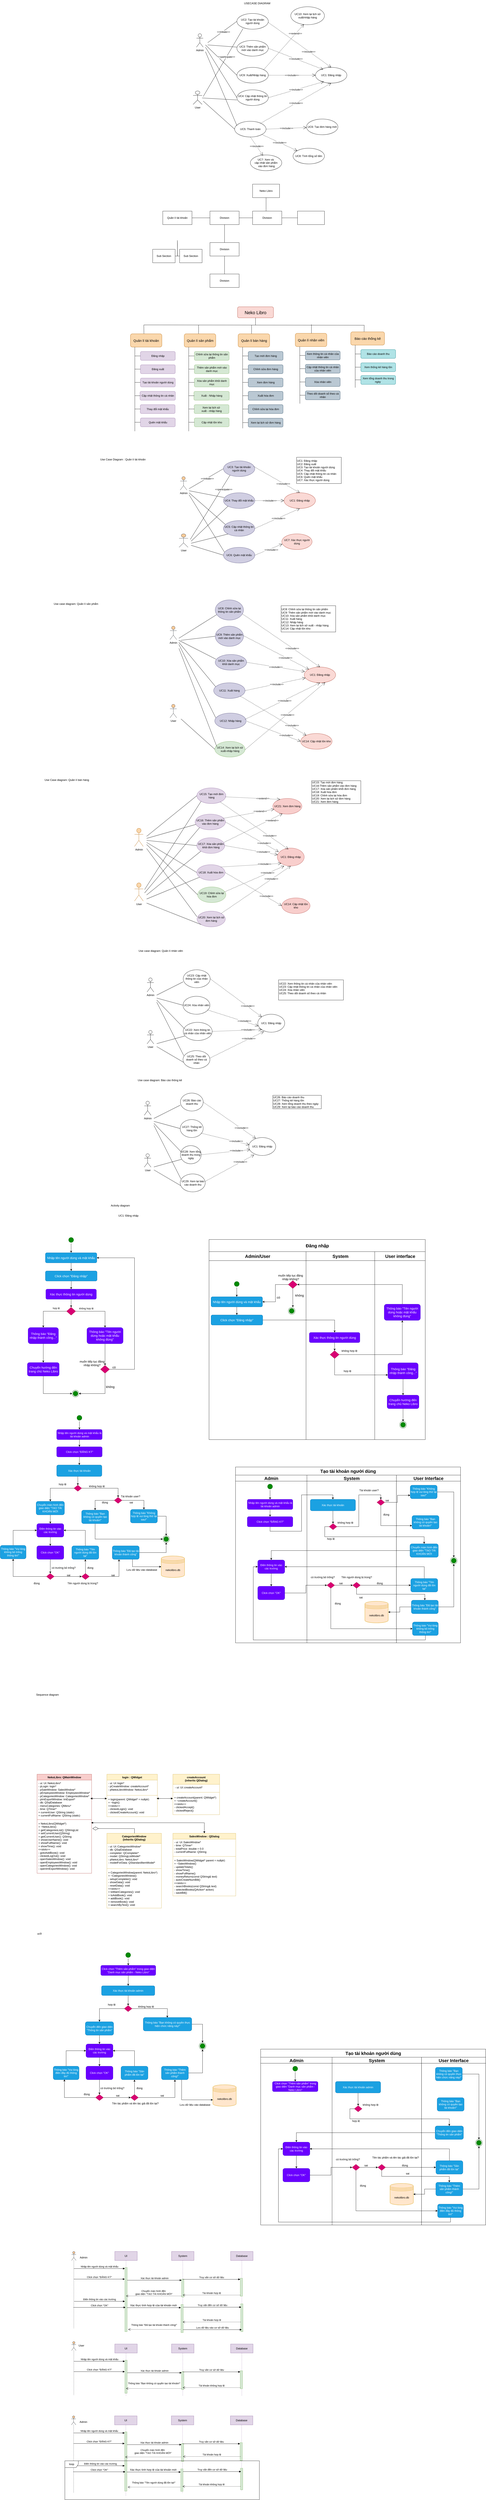 <mxfile version="26.2.3">
  <diagram name="Trang-1" id="eQJFrjU64vk5I3JVm9Mf">
    <mxGraphModel dx="2360" dy="586" grid="0" gridSize="9" guides="1" tooltips="1" connect="1" arrows="1" fold="1" page="0" pageScale="1" pageWidth="827" pageHeight="1169" math="0" shadow="0">
      <root>
        <mxCell id="0" />
        <mxCell id="1" parent="0" />
        <mxCell id="S_xRD3oOY3vlIQlQ7VF_-1" value="Admin" style="shape=umlActor;verticalLabelPosition=bottom;verticalAlign=top;html=1;" parent="1" vertex="1">
          <mxGeometry x="60" y="170" width="30" height="60" as="geometry" />
        </mxCell>
        <mxCell id="S_xRD3oOY3vlIQlQ7VF_-2" value="UC2: Tạo tài khoản người dùng" style="ellipse;whiteSpace=wrap;html=1;" parent="1" vertex="1">
          <mxGeometry x="240" y="80" width="140" height="70" as="geometry" />
        </mxCell>
        <mxCell id="S_xRD3oOY3vlIQlQ7VF_-3" value="UC3: Thêm sản phẩm mới vào danh mục" style="ellipse;whiteSpace=wrap;html=1;" parent="1" vertex="1">
          <mxGeometry x="240" y="200" width="140" height="70" as="geometry" />
        </mxCell>
        <mxCell id="S_xRD3oOY3vlIQlQ7VF_-4" value="UC4: Cập nhật thông tin người dùng" style="ellipse;whiteSpace=wrap;html=1;" parent="1" vertex="1">
          <mxGeometry x="240" y="420" width="140" height="70" as="geometry" />
        </mxCell>
        <mxCell id="S_xRD3oOY3vlIQlQ7VF_-5" value="UC1: Đăng nhập" style="ellipse;whiteSpace=wrap;html=1;" parent="1" vertex="1">
          <mxGeometry x="590" y="320" width="140" height="70" as="geometry" />
        </mxCell>
        <mxCell id="S_xRD3oOY3vlIQlQ7VF_-6" value="UC5: Thanh toán" style="ellipse;whiteSpace=wrap;html=1;" parent="1" vertex="1">
          <mxGeometry x="230" y="560" width="140" height="70" as="geometry" />
        </mxCell>
        <mxCell id="S_xRD3oOY3vlIQlQ7VF_-7" value="UC6: Tạo đơn hàng mới" style="ellipse;whiteSpace=wrap;html=1;" parent="1" vertex="1">
          <mxGeometry x="550" y="550" width="140" height="70" as="geometry" />
        </mxCell>
        <mxCell id="S_xRD3oOY3vlIQlQ7VF_-8" value="User" style="shape=umlActor;verticalLabelPosition=bottom;verticalAlign=top;html=1;" parent="1" vertex="1">
          <mxGeometry x="45" y="425" width="40" height="60" as="geometry" />
        </mxCell>
        <mxCell id="S_xRD3oOY3vlIQlQ7VF_-9" value="UC7: Xem và&amp;nbsp;&lt;div&gt;cập nhật sản phẩm&lt;/div&gt;&lt;div&gt;&amp;nbsp;vào đơn hàng&lt;/div&gt;" style="ellipse;whiteSpace=wrap;html=1;" parent="1" vertex="1">
          <mxGeometry x="300" y="710" width="140" height="70" as="geometry" />
        </mxCell>
        <mxCell id="S_xRD3oOY3vlIQlQ7VF_-10" value="UC8: Tính tổng số tiền" style="ellipse;whiteSpace=wrap;html=1;" parent="1" vertex="1">
          <mxGeometry x="490" y="680" width="140" height="70" as="geometry" />
        </mxCell>
        <mxCell id="S_xRD3oOY3vlIQlQ7VF_-13" value="UC9&lt;span style=&quot;background-color: transparent; color: light-dark(rgb(0, 0, 0), rgb(255, 255, 255));&quot;&gt;: Xuất/Nhập hàng&lt;/span&gt;" style="ellipse;whiteSpace=wrap;html=1;" parent="1" vertex="1">
          <mxGeometry x="240" y="320" width="140" height="70" as="geometry" />
        </mxCell>
        <mxCell id="S_xRD3oOY3vlIQlQ7VF_-34" value="&amp;lt;&amp;lt;incl&lt;span style=&quot;background-color: light-dark(#ffffff, var(--ge-dark-color, #121212)); color: light-dark(rgb(0, 0, 0), rgb(255, 255, 255));&quot;&gt;ude&amp;gt;&amp;gt;&lt;/span&gt;" style="endArrow=open;endSize=12;dashed=1;html=1;rounded=0;exitX=1;exitY=0.5;exitDx=0;exitDy=0;" parent="1" source="S_xRD3oOY3vlIQlQ7VF_-13" target="S_xRD3oOY3vlIQlQ7VF_-5" edge="1">
          <mxGeometry width="160" relative="1" as="geometry">
            <mxPoint x="440" y="400" as="sourcePoint" />
            <mxPoint x="600" y="400" as="targetPoint" />
          </mxGeometry>
        </mxCell>
        <mxCell id="S_xRD3oOY3vlIQlQ7VF_-35" value="&amp;lt;&amp;lt;incl&lt;span style=&quot;background-color: light-dark(#ffffff, var(--ge-dark-color, #121212)); color: light-dark(rgb(0, 0, 0), rgb(255, 255, 255));&quot;&gt;ude&amp;gt;&amp;gt;&lt;/span&gt;" style="endArrow=open;endSize=12;dashed=1;html=1;rounded=0;exitX=1;exitY=0.5;exitDx=0;exitDy=0;entryX=0.247;entryY=0.135;entryDx=0;entryDy=0;entryPerimeter=0;" parent="1" target="S_xRD3oOY3vlIQlQ7VF_-5" edge="1">
          <mxGeometry width="160" relative="1" as="geometry">
            <mxPoint x="380" y="235" as="sourcePoint" />
            <mxPoint x="500" y="175" as="targetPoint" />
          </mxGeometry>
        </mxCell>
        <mxCell id="S_xRD3oOY3vlIQlQ7VF_-36" value="&amp;lt;&amp;lt;incl&lt;span style=&quot;background-color: light-dark(#ffffff, var(--ge-dark-color, #121212)); color: light-dark(rgb(0, 0, 0), rgb(255, 255, 255));&quot;&gt;ude&amp;gt;&amp;gt;&lt;/span&gt;" style="endArrow=open;endSize=12;dashed=1;html=1;rounded=0;entryX=0.5;entryY=1;entryDx=0;entryDy=0;" parent="1" source="S_xRD3oOY3vlIQlQ7VF_-6" target="S_xRD3oOY3vlIQlQ7VF_-5" edge="1">
          <mxGeometry width="160" relative="1" as="geometry">
            <mxPoint x="370" y="560" as="sourcePoint" />
            <mxPoint x="490" y="500" as="targetPoint" />
          </mxGeometry>
        </mxCell>
        <mxCell id="S_xRD3oOY3vlIQlQ7VF_-37" value="&amp;lt;&amp;lt;incl&lt;span style=&quot;background-color: light-dark(#ffffff, var(--ge-dark-color, #121212)); color: light-dark(rgb(0, 0, 0), rgb(255, 255, 255));&quot;&gt;ude&amp;gt;&amp;gt;&lt;/span&gt;" style="endArrow=open;endSize=12;dashed=1;html=1;rounded=0;exitX=1;exitY=0.5;exitDx=0;exitDy=0;entryX=0.265;entryY=0.905;entryDx=0;entryDy=0;entryPerimeter=0;" parent="1" source="S_xRD3oOY3vlIQlQ7VF_-4" target="S_xRD3oOY3vlIQlQ7VF_-5" edge="1">
          <mxGeometry width="160" relative="1" as="geometry">
            <mxPoint x="380" y="450" as="sourcePoint" />
            <mxPoint x="500" y="390" as="targetPoint" />
          </mxGeometry>
        </mxCell>
        <mxCell id="S_xRD3oOY3vlIQlQ7VF_-38" value="&amp;lt;&amp;lt;incl&lt;span style=&quot;background-color: light-dark(#ffffff, var(--ge-dark-color, #121212)); color: light-dark(rgb(0, 0, 0), rgb(255, 255, 255));&quot;&gt;ude&amp;gt;&amp;gt;&lt;/span&gt;" style="endArrow=open;endSize=12;dashed=1;html=1;rounded=0;exitX=1;exitY=0.5;exitDx=0;exitDy=0;entryX=0.5;entryY=0;entryDx=0;entryDy=0;" parent="1" target="S_xRD3oOY3vlIQlQ7VF_-5" edge="1">
          <mxGeometry x="0.288" y="-2" width="160" relative="1" as="geometry">
            <mxPoint x="380" y="120" as="sourcePoint" />
            <mxPoint x="565" y="214" as="targetPoint" />
            <mxPoint as="offset" />
          </mxGeometry>
        </mxCell>
        <mxCell id="S_xRD3oOY3vlIQlQ7VF_-39" value="&amp;lt;&amp;lt;incl&lt;span style=&quot;background-color: light-dark(#ffffff, var(--ge-dark-color, #121212)); color: light-dark(rgb(0, 0, 0), rgb(255, 255, 255));&quot;&gt;ude&amp;gt;&amp;gt;&lt;/span&gt;" style="endArrow=open;endSize=12;dashed=1;html=1;rounded=0;" parent="1" source="S_xRD3oOY3vlIQlQ7VF_-6" target="S_xRD3oOY3vlIQlQ7VF_-10" edge="1">
          <mxGeometry width="160" relative="1" as="geometry">
            <mxPoint x="390" y="575" as="sourcePoint" />
            <mxPoint x="610" y="400" as="targetPoint" />
          </mxGeometry>
        </mxCell>
        <mxCell id="S_xRD3oOY3vlIQlQ7VF_-40" value="&amp;lt;&amp;lt;incl&lt;span style=&quot;background-color: light-dark(#ffffff, var(--ge-dark-color, #121212)); color: light-dark(rgb(0, 0, 0), rgb(255, 255, 255));&quot;&gt;ude&amp;gt;&amp;gt;&lt;/span&gt;" style="endArrow=open;endSize=12;dashed=1;html=1;rounded=0;exitX=0.5;exitY=1;exitDx=0;exitDy=0;entryX=0.403;entryY=0.041;entryDx=0;entryDy=0;entryPerimeter=0;" parent="1" source="S_xRD3oOY3vlIQlQ7VF_-6" target="S_xRD3oOY3vlIQlQ7VF_-9" edge="1">
          <mxGeometry width="160" relative="1" as="geometry">
            <mxPoint x="400" y="585" as="sourcePoint" />
            <mxPoint x="620" y="410" as="targetPoint" />
          </mxGeometry>
        </mxCell>
        <mxCell id="S_xRD3oOY3vlIQlQ7VF_-41" value="&amp;lt;&amp;lt;incl&lt;span style=&quot;background-color: light-dark(#ffffff, var(--ge-dark-color, #121212)); color: light-dark(rgb(0, 0, 0), rgb(255, 255, 255));&quot;&gt;ude&amp;gt;&amp;gt;&lt;/span&gt;" style="endArrow=open;endSize=12;dashed=1;html=1;rounded=0;exitX=1;exitY=0.5;exitDx=0;exitDy=0;" parent="1" source="S_xRD3oOY3vlIQlQ7VF_-6" target="S_xRD3oOY3vlIQlQ7VF_-7" edge="1">
          <mxGeometry width="160" relative="1" as="geometry">
            <mxPoint x="410" y="595" as="sourcePoint" />
            <mxPoint x="630" y="420" as="targetPoint" />
          </mxGeometry>
        </mxCell>
        <mxCell id="S_xRD3oOY3vlIQlQ7VF_-52" value="" style="endArrow=none;html=1;rounded=0;entryX=0;entryY=0.5;entryDx=0;entryDy=0;" parent="1" target="S_xRD3oOY3vlIQlQ7VF_-2" edge="1">
          <mxGeometry relative="1" as="geometry">
            <mxPoint x="110" y="210" as="sourcePoint" />
            <mxPoint x="500" y="370" as="targetPoint" />
          </mxGeometry>
        </mxCell>
        <mxCell id="S_xRD3oOY3vlIQlQ7VF_-60" value="&amp;lt;&amp;lt;initiate&amp;gt;&amp;gt;" style="edgeLabel;html=1;align=center;verticalAlign=middle;resizable=0;points=[];" parent="S_xRD3oOY3vlIQlQ7VF_-52" vertex="1" connectable="0">
          <mxGeometry x="0.048" y="-2" relative="1" as="geometry">
            <mxPoint as="offset" />
          </mxGeometry>
        </mxCell>
        <mxCell id="S_xRD3oOY3vlIQlQ7VF_-53" value="" style="endArrow=none;html=1;rounded=0;" parent="1" target="S_xRD3oOY3vlIQlQ7VF_-3" edge="1">
          <mxGeometry relative="1" as="geometry">
            <mxPoint x="110" y="220" as="sourcePoint" />
            <mxPoint x="500" y="370" as="targetPoint" />
          </mxGeometry>
        </mxCell>
        <mxCell id="S_xRD3oOY3vlIQlQ7VF_-54" value="" style="endArrow=none;html=1;rounded=0;entryX=0;entryY=0.5;entryDx=0;entryDy=0;" parent="1" target="S_xRD3oOY3vlIQlQ7VF_-13" edge="1">
          <mxGeometry relative="1" as="geometry">
            <mxPoint x="100" y="220" as="sourcePoint" />
            <mxPoint x="500" y="370" as="targetPoint" />
          </mxGeometry>
        </mxCell>
        <mxCell id="S_xRD3oOY3vlIQlQ7VF_-55" value="" style="endArrow=none;html=1;rounded=0;entryX=0;entryY=0.5;entryDx=0;entryDy=0;" parent="1" target="S_xRD3oOY3vlIQlQ7VF_-4" edge="1">
          <mxGeometry relative="1" as="geometry">
            <mxPoint x="100" y="230" as="sourcePoint" />
            <mxPoint x="500" y="370" as="targetPoint" />
          </mxGeometry>
        </mxCell>
        <mxCell id="S_xRD3oOY3vlIQlQ7VF_-56" value="" style="endArrow=none;html=1;rounded=0;entryX=0.075;entryY=0.286;entryDx=0;entryDy=0;entryPerimeter=0;" parent="1" target="S_xRD3oOY3vlIQlQ7VF_-6" edge="1">
          <mxGeometry relative="1" as="geometry">
            <mxPoint x="100" y="250" as="sourcePoint" />
            <mxPoint x="250" y="540" as="targetPoint" />
          </mxGeometry>
        </mxCell>
        <mxCell id="S_xRD3oOY3vlIQlQ7VF_-58" value="" style="endArrow=none;html=1;rounded=0;entryX=0;entryY=0.643;entryDx=0;entryDy=0;entryPerimeter=0;" parent="1" source="S_xRD3oOY3vlIQlQ7VF_-8" target="S_xRD3oOY3vlIQlQ7VF_-4" edge="1">
          <mxGeometry relative="1" as="geometry">
            <mxPoint x="340" y="430" as="sourcePoint" />
            <mxPoint x="500" y="430" as="targetPoint" />
          </mxGeometry>
        </mxCell>
        <mxCell id="S_xRD3oOY3vlIQlQ7VF_-59" value="" style="endArrow=none;html=1;rounded=0;entryX=0;entryY=0.5;entryDx=0;entryDy=0;" parent="1" target="S_xRD3oOY3vlIQlQ7VF_-6" edge="1">
          <mxGeometry relative="1" as="geometry">
            <mxPoint x="90" y="470" as="sourcePoint" />
            <mxPoint x="500" y="430" as="targetPoint" />
          </mxGeometry>
        </mxCell>
        <mxCell id="S_xRD3oOY3vlIQlQ7VF_-61" value="" style="endArrow=none;html=1;rounded=0;entryX=0.195;entryY=0.965;entryDx=0;entryDy=0;entryPerimeter=0;" parent="1" target="S_xRD3oOY3vlIQlQ7VF_-2" edge="1">
          <mxGeometry relative="1" as="geometry">
            <mxPoint x="90" y="450" as="sourcePoint" />
            <mxPoint x="500" y="350" as="targetPoint" />
          </mxGeometry>
        </mxCell>
        <mxCell id="S_xRD3oOY3vlIQlQ7VF_-62" value="&amp;lt;&amp;lt;participate&amp;gt;&amp;gt;" style="edgeLabel;html=1;align=center;verticalAlign=middle;resizable=0;points=[];" parent="S_xRD3oOY3vlIQlQ7VF_-61" vertex="1" connectable="0">
          <mxGeometry x="0.168" y="1" relative="1" as="geometry">
            <mxPoint as="offset" />
          </mxGeometry>
        </mxCell>
        <mxCell id="S_xRD3oOY3vlIQlQ7VF_-63" value="USECASE DIAGRAM" style="text;html=1;align=center;verticalAlign=middle;resizable=0;points=[];autosize=1;strokeColor=none;fillColor=none;" parent="1" vertex="1">
          <mxGeometry x="260" y="20" width="140" height="30" as="geometry" />
        </mxCell>
        <mxCell id="S_xRD3oOY3vlIQlQ7VF_-64" value="UC1: Đăng nhập&lt;div&gt;UC2: Đăng xuất&lt;br&gt;&lt;div&gt;UC3: Tạo tài khoản người dùng&lt;/div&gt;&lt;div&gt;UC4: Thay đổi mật khẩu&lt;/div&gt;&lt;div&gt;UC5: Cập nhật thông tin cá nhân&lt;/div&gt;&lt;div&gt;UC6: Quên mật khẩu&lt;/div&gt;&lt;div&gt;UC7: Xác thực người dùng&lt;/div&gt;&lt;/div&gt;" style="rounded=0;whiteSpace=wrap;html=1;align=left;" parent="1" vertex="1">
          <mxGeometry x="506" y="2056" width="199" height="117" as="geometry" />
        </mxCell>
        <mxCell id="S_xRD3oOY3vlIQlQ7VF_-65" value="UC10: Xem lại lịch sử xuất/nhập hàng" style="ellipse;whiteSpace=wrap;html=1;" parent="1" vertex="1">
          <mxGeometry x="480" y="50" width="150" height="80" as="geometry" />
        </mxCell>
        <mxCell id="S_xRD3oOY3vlIQlQ7VF_-66" value="&amp;lt;&amp;lt;extend&lt;span style=&quot;background-color: light-dark(#ffffff, var(--ge-dark-color, #121212)); color: light-dark(rgb(0, 0, 0), rgb(255, 255, 255));&quot;&gt;&amp;gt;&amp;gt;&lt;/span&gt;" style="endArrow=open;endSize=12;dashed=1;html=1;rounded=0;exitX=1;exitY=0;exitDx=0;exitDy=0;entryX=0.39;entryY=0.978;entryDx=0;entryDy=0;entryPerimeter=0;" parent="1" source="S_xRD3oOY3vlIQlQ7VF_-13" target="S_xRD3oOY3vlIQlQ7VF_-65" edge="1">
          <mxGeometry x="0.579" y="1" width="160" relative="1" as="geometry">
            <mxPoint x="390" y="245" as="sourcePoint" />
            <mxPoint x="605" y="339" as="targetPoint" />
            <mxPoint y="-1" as="offset" />
          </mxGeometry>
        </mxCell>
        <mxCell id="S_xRD3oOY3vlIQlQ7VF_-144" value="" style="edgeStyle=elbowEdgeStyle;rounded=0;orthogonalLoop=1;jettySize=auto;html=1;elbow=horizontal;startArrow=none;endArrow=none;" parent="1" source="S_xRD3oOY3vlIQlQ7VF_-140" target="S_xRD3oOY3vlIQlQ7VF_-143" edge="1">
          <mxGeometry relative="1" as="geometry" />
        </mxCell>
        <mxCell id="S_xRD3oOY3vlIQlQ7VF_-146" value="" style="edgeStyle=elbowEdgeStyle;rounded=0;orthogonalLoop=1;jettySize=auto;html=1;elbow=horizontal;startArrow=none;endArrow=none;" parent="1" source="S_xRD3oOY3vlIQlQ7VF_-140" target="S_xRD3oOY3vlIQlQ7VF_-145" edge="1">
          <mxGeometry relative="1" as="geometry" />
        </mxCell>
        <mxCell id="S_xRD3oOY3vlIQlQ7VF_-140" value="Division" style="whiteSpace=wrap;html=1;align=center;verticalAlign=middle;treeFolding=1;treeMoving=1;newEdgeStyle={&quot;edgeStyle&quot;:&quot;elbowEdgeStyle&quot;,&quot;startArrow&quot;:&quot;none&quot;,&quot;endArrow&quot;:&quot;none&quot;};" parent="1" vertex="1">
          <mxGeometry x="310" y="960" width="130" height="60" as="geometry" />
        </mxCell>
        <mxCell id="S_xRD3oOY3vlIQlQ7VF_-141" value="" style="edgeStyle=elbowEdgeStyle;elbow=vertical;sourcePerimeterSpacing=0;targetPerimeterSpacing=0;startArrow=none;endArrow=none;rounded=0;curved=0;exitX=0.5;exitY=1;exitDx=0;exitDy=0;" parent="1" source="S_xRD3oOY3vlIQlQ7VF_-142" target="S_xRD3oOY3vlIQlQ7VF_-140" edge="1">
          <mxGeometry relative="1" as="geometry">
            <mxPoint x="110" y="930" as="sourcePoint" />
            <Array as="points">
              <mxPoint x="370" y="930" />
            </Array>
          </mxGeometry>
        </mxCell>
        <mxCell id="S_xRD3oOY3vlIQlQ7VF_-142" value="Neko Libro" style="rounded=0;whiteSpace=wrap;html=1;" parent="1" vertex="1">
          <mxGeometry x="310" y="840" width="120" height="60" as="geometry" />
        </mxCell>
        <mxCell id="S_xRD3oOY3vlIQlQ7VF_-143" value="" style="whiteSpace=wrap;html=1;" parent="1" vertex="1">
          <mxGeometry x="510" y="960" width="120" height="60" as="geometry" />
        </mxCell>
        <mxCell id="S_xRD3oOY3vlIQlQ7VF_-148" value="" style="edgeStyle=elbowEdgeStyle;rounded=0;orthogonalLoop=1;jettySize=auto;html=1;elbow=vertical;startArrow=none;endArrow=none;" parent="1" source="S_xRD3oOY3vlIQlQ7VF_-145" target="S_xRD3oOY3vlIQlQ7VF_-147" edge="1">
          <mxGeometry relative="1" as="geometry" />
        </mxCell>
        <mxCell id="S_xRD3oOY3vlIQlQ7VF_-152" value="" style="edgeStyle=elbowEdgeStyle;rounded=0;orthogonalLoop=1;jettySize=auto;html=1;elbow=horizontal;startArrow=none;endArrow=none;" parent="1" source="S_xRD3oOY3vlIQlQ7VF_-145" target="S_xRD3oOY3vlIQlQ7VF_-151" edge="1">
          <mxGeometry relative="1" as="geometry" />
        </mxCell>
        <mxCell id="S_xRD3oOY3vlIQlQ7VF_-145" value="Division" style="whiteSpace=wrap;html=1;align=center;verticalAlign=middle;treeFolding=1;treeMoving=1;newEdgeStyle={&quot;edgeStyle&quot;:&quot;elbowEdgeStyle&quot;,&quot;startArrow&quot;:&quot;none&quot;,&quot;endArrow&quot;:&quot;none&quot;};" parent="1" vertex="1">
          <mxGeometry x="120" y="960" width="130" height="60" as="geometry" />
        </mxCell>
        <mxCell id="S_xRD3oOY3vlIQlQ7VF_-150" value="" style="edgeStyle=elbowEdgeStyle;rounded=0;orthogonalLoop=1;jettySize=auto;html=1;elbow=vertical;startArrow=none;endArrow=none;" parent="1" source="S_xRD3oOY3vlIQlQ7VF_-147" target="S_xRD3oOY3vlIQlQ7VF_-149" edge="1">
          <mxGeometry relative="1" as="geometry" />
        </mxCell>
        <mxCell id="S_xRD3oOY3vlIQlQ7VF_-147" value="Division" style="whiteSpace=wrap;html=1;align=center;verticalAlign=middle;treeFolding=1;treeMoving=1;newEdgeStyle={&quot;edgeStyle&quot;:&quot;elbowEdgeStyle&quot;,&quot;startArrow&quot;:&quot;none&quot;,&quot;endArrow&quot;:&quot;none&quot;};" parent="1" vertex="1">
          <mxGeometry x="120" y="1100" width="130" height="60" as="geometry" />
        </mxCell>
        <mxCell id="S_xRD3oOY3vlIQlQ7VF_-149" value="Division" style="whiteSpace=wrap;html=1;align=center;verticalAlign=middle;treeFolding=1;treeMoving=1;newEdgeStyle={&quot;edgeStyle&quot;:&quot;elbowEdgeStyle&quot;,&quot;startArrow&quot;:&quot;none&quot;,&quot;endArrow&quot;:&quot;none&quot;};" parent="1" vertex="1">
          <mxGeometry x="120" y="1240" width="130" height="60" as="geometry" />
        </mxCell>
        <mxCell id="S_xRD3oOY3vlIQlQ7VF_-151" value="Quản lí tài khoản" style="whiteSpace=wrap;html=1;align=center;verticalAlign=middle;treeFolding=1;treeMoving=1;newEdgeStyle={&quot;edgeStyle&quot;:&quot;elbowEdgeStyle&quot;,&quot;startArrow&quot;:&quot;none&quot;,&quot;endArrow&quot;:&quot;none&quot;};" parent="1" vertex="1">
          <mxGeometry x="-90" y="960" width="130" height="60" as="geometry" />
        </mxCell>
        <mxCell id="S_xRD3oOY3vlIQlQ7VF_-159" value="" style="edgeStyle=orthogonalEdgeStyle;sourcePerimeterSpacing=0;targetPerimeterSpacing=0;startArrow=none;endArrow=none;rounded=0;targetPortConstraint=eastwest;sourcePortConstraint=northsouth;curved=0;rounded=0;" parent="1" target="S_xRD3oOY3vlIQlQ7VF_-161" edge="1">
          <mxGeometry relative="1" as="geometry">
            <mxPoint x="-25" y="1090" as="sourcePoint" />
          </mxGeometry>
        </mxCell>
        <mxCell id="S_xRD3oOY3vlIQlQ7VF_-160" value="" style="edgeStyle=orthogonalEdgeStyle;sourcePerimeterSpacing=0;targetPerimeterSpacing=0;startArrow=none;endArrow=none;rounded=0;targetPortConstraint=eastwest;sourcePortConstraint=northsouth;curved=0;rounded=0;" parent="1" target="S_xRD3oOY3vlIQlQ7VF_-162" edge="1">
          <mxGeometry relative="1" as="geometry">
            <mxPoint x="-25" y="1090" as="sourcePoint" />
          </mxGeometry>
        </mxCell>
        <mxCell id="S_xRD3oOY3vlIQlQ7VF_-161" value="Sub Section" style="whiteSpace=wrap;html=1;align=center;verticalAlign=middle;treeFolding=1;treeMoving=1;" parent="1" vertex="1">
          <mxGeometry x="-135" y="1130" width="100" height="60" as="geometry" />
        </mxCell>
        <mxCell id="S_xRD3oOY3vlIQlQ7VF_-162" value="Sub Section" style="whiteSpace=wrap;html=1;align=center;verticalAlign=middle;treeFolding=1;treeMoving=1;" parent="1" vertex="1">
          <mxGeometry x="-15" y="1130" width="100" height="60" as="geometry" />
        </mxCell>
        <mxCell id="S_xRD3oOY3vlIQlQ7VF_-270" value="" style="group" parent="1" vertex="1" connectable="0">
          <mxGeometry x="-234" y="1368.14" width="963" height="665.859" as="geometry" />
        </mxCell>
        <mxCell id="S_xRD3oOY3vlIQlQ7VF_-163" value="&lt;font style=&quot;font-size: 20px;&quot;&gt;Neko Libro&lt;/font&gt;" style="rounded=1;whiteSpace=wrap;html=1;fillColor=#fad9d5;strokeColor=#ae4132;container=0;" parent="S_xRD3oOY3vlIQlQ7VF_-270" vertex="1">
          <mxGeometry x="477" y="17.86" width="160" height="49.17" as="geometry" />
        </mxCell>
        <mxCell id="S_xRD3oOY3vlIQlQ7VF_-263" value="" style="endArrow=none;html=1;rounded=0;entryX=0.5;entryY=1;entryDx=0;entryDy=0;" parent="S_xRD3oOY3vlIQlQ7VF_-270" target="S_xRD3oOY3vlIQlQ7VF_-163" edge="1">
          <mxGeometry width="50" height="50" relative="1" as="geometry">
            <mxPoint x="557" y="98.86" as="sourcePoint" />
            <mxPoint x="479.5" y="216.966" as="targetPoint" />
          </mxGeometry>
        </mxCell>
        <mxCell id="S_xRD3oOY3vlIQlQ7VF_-264" value="" style="endArrow=none;html=1;rounded=0;" parent="S_xRD3oOY3vlIQlQ7VF_-270" edge="1">
          <mxGeometry width="50" height="50" relative="1" as="geometry">
            <mxPoint x="59.5" y="98.621" as="sourcePoint" />
            <mxPoint x="1040" y="100" as="targetPoint" />
          </mxGeometry>
        </mxCell>
        <mxCell id="S_xRD3oOY3vlIQlQ7VF_-265" value="" style="endArrow=none;html=1;rounded=0;exitX=0.429;exitY=0.052;exitDx=0;exitDy=0;exitPerimeter=0;" parent="S_xRD3oOY3vlIQlQ7VF_-270" source="S_xRD3oOY3vlIQlQ7VF_-164" edge="1">
          <mxGeometry width="50" height="50" relative="1" as="geometry">
            <mxPoint x="429.5" y="286" as="sourcePoint" />
            <mxPoint x="59.5" y="98.621" as="targetPoint" />
          </mxGeometry>
        </mxCell>
        <mxCell id="S_xRD3oOY3vlIQlQ7VF_-266" value="" style="endArrow=none;html=1;rounded=0;" parent="S_xRD3oOY3vlIQlQ7VF_-270" edge="1">
          <mxGeometry width="50" height="50" relative="1" as="geometry">
            <mxPoint x="303.55" y="138.069" as="sourcePoint" />
            <mxPoint x="303.55" y="98.621" as="targetPoint" />
          </mxGeometry>
        </mxCell>
        <mxCell id="S_xRD3oOY3vlIQlQ7VF_-267" value="" style="endArrow=none;html=1;rounded=0;" parent="S_xRD3oOY3vlIQlQ7VF_-270" edge="1">
          <mxGeometry width="50" height="50" relative="1" as="geometry">
            <mxPoint x="539.5" y="138.069" as="sourcePoint" />
            <mxPoint x="539.5" y="98.621" as="targetPoint" />
          </mxGeometry>
        </mxCell>
        <mxCell id="S_xRD3oOY3vlIQlQ7VF_-164" value="&lt;font style=&quot;font-size: 15px;&quot;&gt;Quản lí tài khoản&lt;/font&gt;" style="rounded=1;whiteSpace=wrap;html=1;fillColor=#fad7ac;strokeColor=#b46504;container=0;" parent="S_xRD3oOY3vlIQlQ7VF_-270" vertex="1">
          <mxGeometry y="138.069" width="140" height="59.172" as="geometry" />
        </mxCell>
        <mxCell id="S_xRD3oOY3vlIQlQ7VF_-188" value="" style="endArrow=none;html=1;rounded=0;" parent="S_xRD3oOY3vlIQlQ7VF_-270" edge="1">
          <mxGeometry width="50" height="50" relative="1" as="geometry">
            <mxPoint x="19.5" y="572" as="sourcePoint" />
            <mxPoint x="19.5" y="197.241" as="targetPoint" />
          </mxGeometry>
        </mxCell>
        <mxCell id="S_xRD3oOY3vlIQlQ7VF_-193" value="Đăng nhập" style="rounded=1;whiteSpace=wrap;html=1;fillColor=#e1d5e7;strokeColor=#9673a6;container=0;" parent="S_xRD3oOY3vlIQlQ7VF_-270" vertex="1">
          <mxGeometry x="44.5" y="216.966" width="155" height="39.448" as="geometry" />
        </mxCell>
        <mxCell id="S_xRD3oOY3vlIQlQ7VF_-198" value="" style="endArrow=none;html=1;rounded=0;exitX=0;exitY=0.5;exitDx=0;exitDy=0;" parent="S_xRD3oOY3vlIQlQ7VF_-270" source="S_xRD3oOY3vlIQlQ7VF_-193" edge="1">
          <mxGeometry width="50" height="50" relative="1" as="geometry">
            <mxPoint x="309.5" y="295.862" as="sourcePoint" />
            <mxPoint x="19.5" y="236.69" as="targetPoint" />
          </mxGeometry>
        </mxCell>
        <mxCell id="S_xRD3oOY3vlIQlQ7VF_-199" value="Đăng xuất" style="rounded=1;whiteSpace=wrap;html=1;fillColor=#e1d5e7;strokeColor=#9673a6;container=0;" parent="S_xRD3oOY3vlIQlQ7VF_-270" vertex="1">
          <mxGeometry x="44.5" y="276.138" width="155" height="39.448" as="geometry" />
        </mxCell>
        <mxCell id="S_xRD3oOY3vlIQlQ7VF_-205" value="Tạo tài khoản người dùng" style="rounded=1;whiteSpace=wrap;html=1;fillColor=#e1d5e7;strokeColor=#9673a6;container=0;" parent="S_xRD3oOY3vlIQlQ7VF_-270" vertex="1">
          <mxGeometry x="44.5" y="335.31" width="155" height="39.448" as="geometry" />
        </mxCell>
        <mxCell id="S_xRD3oOY3vlIQlQ7VF_-206" value="Cập nhật thông tin cá nhân" style="rounded=1;whiteSpace=wrap;html=1;fillColor=#e1d5e7;strokeColor=#9673a6;container=0;" parent="S_xRD3oOY3vlIQlQ7VF_-270" vertex="1">
          <mxGeometry x="42.5" y="394.483" width="157.5" height="39.448" as="geometry" />
        </mxCell>
        <mxCell id="S_xRD3oOY3vlIQlQ7VF_-207" value="Thay đổi mật khẩu" style="rounded=1;whiteSpace=wrap;html=1;fillColor=#e1d5e7;strokeColor=#9673a6;container=0;" parent="S_xRD3oOY3vlIQlQ7VF_-270" vertex="1">
          <mxGeometry x="43.75" y="453.655" width="155" height="39.448" as="geometry" />
        </mxCell>
        <mxCell id="S_xRD3oOY3vlIQlQ7VF_-208" value="Quên mật khẩu" style="rounded=1;whiteSpace=wrap;html=1;fillColor=#e1d5e7;strokeColor=#9673a6;container=0;" parent="S_xRD3oOY3vlIQlQ7VF_-270" vertex="1">
          <mxGeometry x="44.5" y="512.828" width="155" height="39.448" as="geometry" />
        </mxCell>
        <mxCell id="S_xRD3oOY3vlIQlQ7VF_-209" value="" style="endArrow=none;html=1;rounded=0;exitX=0;exitY=0.5;exitDx=0;exitDy=0;" parent="S_xRD3oOY3vlIQlQ7VF_-270" edge="1">
          <mxGeometry width="50" height="50" relative="1" as="geometry">
            <mxPoint x="44.5" y="295.448" as="sourcePoint" />
            <mxPoint x="19.5" y="295.448" as="targetPoint" />
          </mxGeometry>
        </mxCell>
        <mxCell id="S_xRD3oOY3vlIQlQ7VF_-211" value="" style="endArrow=none;html=1;rounded=0;exitX=0;exitY=0.5;exitDx=0;exitDy=0;" parent="S_xRD3oOY3vlIQlQ7VF_-270" edge="1">
          <mxGeometry width="50" height="50" relative="1" as="geometry">
            <mxPoint x="44.5" y="354.62" as="sourcePoint" />
            <mxPoint x="19.5" y="354.62" as="targetPoint" />
          </mxGeometry>
        </mxCell>
        <mxCell id="S_xRD3oOY3vlIQlQ7VF_-212" value="" style="endArrow=none;html=1;rounded=0;exitX=0;exitY=0.5;exitDx=0;exitDy=0;" parent="S_xRD3oOY3vlIQlQ7VF_-270" edge="1">
          <mxGeometry width="50" height="50" relative="1" as="geometry">
            <mxPoint x="44.5" y="413.793" as="sourcePoint" />
            <mxPoint x="19.5" y="413.793" as="targetPoint" />
          </mxGeometry>
        </mxCell>
        <mxCell id="S_xRD3oOY3vlIQlQ7VF_-213" value="" style="endArrow=none;html=1;rounded=0;exitX=0;exitY=0.5;exitDx=0;exitDy=0;" parent="S_xRD3oOY3vlIQlQ7VF_-270" edge="1">
          <mxGeometry width="50" height="50" relative="1" as="geometry">
            <mxPoint x="44.5" y="472.965" as="sourcePoint" />
            <mxPoint x="19.5" y="472.965" as="targetPoint" />
          </mxGeometry>
        </mxCell>
        <mxCell id="S_xRD3oOY3vlIQlQ7VF_-214" value="" style="endArrow=none;html=1;rounded=0;exitX=0;exitY=0.5;exitDx=0;exitDy=0;" parent="S_xRD3oOY3vlIQlQ7VF_-270" edge="1">
          <mxGeometry width="50" height="50" relative="1" as="geometry">
            <mxPoint x="44.5" y="532.138" as="sourcePoint" />
            <mxPoint x="19.5" y="532.138" as="targetPoint" />
          </mxGeometry>
        </mxCell>
        <mxCell id="S_xRD3oOY3vlIQlQ7VF_-217" value="&lt;font style=&quot;font-size: 15px;&quot;&gt;Quản lí sản phẩm&lt;/font&gt;" style="rounded=1;whiteSpace=wrap;html=1;fillColor=#fad7ac;strokeColor=#b46504;container=0;" parent="S_xRD3oOY3vlIQlQ7VF_-270" vertex="1">
          <mxGeometry x="239.5" y="138.069" width="140.5" height="59.172" as="geometry" />
        </mxCell>
        <mxCell id="S_xRD3oOY3vlIQlQ7VF_-218" value="" style="endArrow=none;html=1;rounded=0;" parent="S_xRD3oOY3vlIQlQ7VF_-270" edge="1">
          <mxGeometry width="50" height="50" relative="1" as="geometry">
            <mxPoint x="259.5" y="572" as="sourcePoint" />
            <mxPoint x="259.5" y="197.241" as="targetPoint" />
          </mxGeometry>
        </mxCell>
        <mxCell id="S_xRD3oOY3vlIQlQ7VF_-219" value="Chỉnh sửa lại thông tin sản phẩm" style="rounded=1;whiteSpace=wrap;html=1;fillColor=#d5e8d4;strokeColor=#82b366;container=0;" parent="S_xRD3oOY3vlIQlQ7VF_-270" vertex="1">
          <mxGeometry x="284.5" y="216.966" width="155" height="39.448" as="geometry" />
        </mxCell>
        <mxCell id="S_xRD3oOY3vlIQlQ7VF_-220" value="" style="endArrow=none;html=1;rounded=0;exitX=0;exitY=0.5;exitDx=0;exitDy=0;" parent="S_xRD3oOY3vlIQlQ7VF_-270" source="S_xRD3oOY3vlIQlQ7VF_-219" edge="1">
          <mxGeometry width="50" height="50" relative="1" as="geometry">
            <mxPoint x="549.5" y="295.862" as="sourcePoint" />
            <mxPoint x="259.5" y="236.69" as="targetPoint" />
          </mxGeometry>
        </mxCell>
        <mxCell id="S_xRD3oOY3vlIQlQ7VF_-221" value="Thêm sản phẩm mới vào danh mục" style="rounded=1;whiteSpace=wrap;html=1;fillColor=#d5e8d4;strokeColor=#82b366;container=0;" parent="S_xRD3oOY3vlIQlQ7VF_-270" vertex="1">
          <mxGeometry x="284.5" y="276.138" width="155" height="39.448" as="geometry" />
        </mxCell>
        <mxCell id="S_xRD3oOY3vlIQlQ7VF_-222" value="Xóa sản phẩm khỏi danh mục" style="rounded=1;whiteSpace=wrap;html=1;container=0;fillColor=#d5e8d4;strokeColor=#82b366;" parent="S_xRD3oOY3vlIQlQ7VF_-270" vertex="1">
          <mxGeometry x="284.5" y="335.31" width="155" height="39.448" as="geometry" />
        </mxCell>
        <mxCell id="S_xRD3oOY3vlIQlQ7VF_-223" value="Xuất - Nhập hàng" style="rounded=1;whiteSpace=wrap;html=1;container=0;fillColor=#d5e8d4;strokeColor=#82b366;" parent="S_xRD3oOY3vlIQlQ7VF_-270" vertex="1">
          <mxGeometry x="282.5" y="394.483" width="157.5" height="39.448" as="geometry" />
        </mxCell>
        <mxCell id="S_xRD3oOY3vlIQlQ7VF_-224" value="Xem lại lịch sử&amp;nbsp;&lt;div&gt;xuất - nhập hàng&lt;/div&gt;" style="rounded=1;whiteSpace=wrap;html=1;container=0;fillColor=#d5e8d4;strokeColor=#82b366;" parent="S_xRD3oOY3vlIQlQ7VF_-270" vertex="1">
          <mxGeometry x="283.75" y="453.655" width="155" height="39.448" as="geometry" />
        </mxCell>
        <mxCell id="S_xRD3oOY3vlIQlQ7VF_-225" value="Cập nhật tồn kho" style="rounded=1;whiteSpace=wrap;html=1;container=0;fillColor=#d5e8d4;strokeColor=#82b366;" parent="S_xRD3oOY3vlIQlQ7VF_-270" vertex="1">
          <mxGeometry x="284.5" y="512.828" width="155" height="39.448" as="geometry" />
        </mxCell>
        <mxCell id="S_xRD3oOY3vlIQlQ7VF_-226" value="" style="endArrow=none;html=1;rounded=0;exitX=0;exitY=0.5;exitDx=0;exitDy=0;" parent="S_xRD3oOY3vlIQlQ7VF_-270" edge="1">
          <mxGeometry width="50" height="50" relative="1" as="geometry">
            <mxPoint x="284.5" y="295.448" as="sourcePoint" />
            <mxPoint x="259.5" y="295.448" as="targetPoint" />
          </mxGeometry>
        </mxCell>
        <mxCell id="S_xRD3oOY3vlIQlQ7VF_-227" value="" style="endArrow=none;html=1;rounded=0;exitX=0;exitY=0.5;exitDx=0;exitDy=0;" parent="S_xRD3oOY3vlIQlQ7VF_-270" edge="1">
          <mxGeometry width="50" height="50" relative="1" as="geometry">
            <mxPoint x="284.5" y="354.62" as="sourcePoint" />
            <mxPoint x="259.5" y="354.62" as="targetPoint" />
          </mxGeometry>
        </mxCell>
        <mxCell id="S_xRD3oOY3vlIQlQ7VF_-228" value="" style="endArrow=none;html=1;rounded=0;exitX=0;exitY=0.5;exitDx=0;exitDy=0;" parent="S_xRD3oOY3vlIQlQ7VF_-270" edge="1">
          <mxGeometry width="50" height="50" relative="1" as="geometry">
            <mxPoint x="284.5" y="413.793" as="sourcePoint" />
            <mxPoint x="259.5" y="413.793" as="targetPoint" />
          </mxGeometry>
        </mxCell>
        <mxCell id="S_xRD3oOY3vlIQlQ7VF_-229" value="" style="endArrow=none;html=1;rounded=0;exitX=0;exitY=0.5;exitDx=0;exitDy=0;" parent="S_xRD3oOY3vlIQlQ7VF_-270" edge="1">
          <mxGeometry width="50" height="50" relative="1" as="geometry">
            <mxPoint x="284.5" y="472.965" as="sourcePoint" />
            <mxPoint x="259.5" y="472.965" as="targetPoint" />
          </mxGeometry>
        </mxCell>
        <mxCell id="S_xRD3oOY3vlIQlQ7VF_-230" value="" style="endArrow=none;html=1;rounded=0;exitX=0;exitY=0.5;exitDx=0;exitDy=0;" parent="S_xRD3oOY3vlIQlQ7VF_-270" edge="1">
          <mxGeometry width="50" height="50" relative="1" as="geometry">
            <mxPoint x="284.5" y="532.138" as="sourcePoint" />
            <mxPoint x="259.5" y="532.138" as="targetPoint" />
          </mxGeometry>
        </mxCell>
        <mxCell id="S_xRD3oOY3vlIQlQ7VF_-233" value="&lt;font style=&quot;font-size: 15px;&quot;&gt;Quản lí bán hàng&lt;/font&gt;" style="rounded=1;whiteSpace=wrap;html=1;fillColor=#fad7ac;strokeColor=#b46504;container=0;" parent="S_xRD3oOY3vlIQlQ7VF_-270" vertex="1">
          <mxGeometry x="479.5" y="138.069" width="140.5" height="59.172" as="geometry" />
        </mxCell>
        <mxCell id="S_xRD3oOY3vlIQlQ7VF_-234" value="" style="endArrow=none;html=1;rounded=0;" parent="S_xRD3oOY3vlIQlQ7VF_-270" edge="1">
          <mxGeometry width="50" height="50" relative="1" as="geometry">
            <mxPoint x="500" y="559" as="sourcePoint" />
            <mxPoint x="499.5" y="197.241" as="targetPoint" />
          </mxGeometry>
        </mxCell>
        <mxCell id="S_xRD3oOY3vlIQlQ7VF_-235" value="Tạo mới đơn hàng" style="rounded=1;whiteSpace=wrap;html=1;container=0;fillColor=#bac8d3;strokeColor=#23445d;" parent="S_xRD3oOY3vlIQlQ7VF_-270" vertex="1">
          <mxGeometry x="524.5" y="216.966" width="155" height="39.448" as="geometry" />
        </mxCell>
        <mxCell id="S_xRD3oOY3vlIQlQ7VF_-236" value="" style="endArrow=none;html=1;rounded=0;exitX=0;exitY=0.5;exitDx=0;exitDy=0;" parent="S_xRD3oOY3vlIQlQ7VF_-270" source="S_xRD3oOY3vlIQlQ7VF_-235" edge="1">
          <mxGeometry width="50" height="50" relative="1" as="geometry">
            <mxPoint x="789.5" y="295.862" as="sourcePoint" />
            <mxPoint x="499.5" y="236.69" as="targetPoint" />
          </mxGeometry>
        </mxCell>
        <mxCell id="S_xRD3oOY3vlIQlQ7VF_-237" value="Chỉnh sửa đơn hàng" style="rounded=1;whiteSpace=wrap;html=1;container=0;fillColor=#bac8d3;strokeColor=#23445d;" parent="S_xRD3oOY3vlIQlQ7VF_-270" vertex="1">
          <mxGeometry x="524.5" y="276.138" width="155" height="39.448" as="geometry" />
        </mxCell>
        <mxCell id="S_xRD3oOY3vlIQlQ7VF_-238" value="Xem đơn hàng" style="rounded=1;whiteSpace=wrap;html=1;container=0;fillColor=#bac8d3;strokeColor=#23445d;" parent="S_xRD3oOY3vlIQlQ7VF_-270" vertex="1">
          <mxGeometry x="524.5" y="335.31" width="155" height="39.448" as="geometry" />
        </mxCell>
        <mxCell id="S_xRD3oOY3vlIQlQ7VF_-242" value="" style="endArrow=none;html=1;rounded=0;exitX=0;exitY=0.5;exitDx=0;exitDy=0;" parent="S_xRD3oOY3vlIQlQ7VF_-270" edge="1">
          <mxGeometry width="50" height="50" relative="1" as="geometry">
            <mxPoint x="524.5" y="295.448" as="sourcePoint" />
            <mxPoint x="499.5" y="295.448" as="targetPoint" />
          </mxGeometry>
        </mxCell>
        <mxCell id="S_xRD3oOY3vlIQlQ7VF_-243" value="" style="endArrow=none;html=1;rounded=0;exitX=0;exitY=0.5;exitDx=0;exitDy=0;" parent="S_xRD3oOY3vlIQlQ7VF_-270" edge="1">
          <mxGeometry width="50" height="50" relative="1" as="geometry">
            <mxPoint x="524.5" y="354.62" as="sourcePoint" />
            <mxPoint x="499.5" y="354.62" as="targetPoint" />
          </mxGeometry>
        </mxCell>
        <mxCell id="S_xRD3oOY3vlIQlQ7VF_-391" value="Xuất hóa đơn" style="rounded=1;whiteSpace=wrap;html=1;container=0;fillColor=#bac8d3;strokeColor=#23445d;" parent="S_xRD3oOY3vlIQlQ7VF_-270" vertex="1">
          <mxGeometry x="524.5" y="394.48" width="155" height="39.448" as="geometry" />
        </mxCell>
        <mxCell id="S_xRD3oOY3vlIQlQ7VF_-396" value="" style="endArrow=none;html=1;rounded=0;exitX=0;exitY=0.5;exitDx=0;exitDy=0;" parent="S_xRD3oOY3vlIQlQ7VF_-270" edge="1">
          <mxGeometry width="50" height="50" relative="1" as="geometry">
            <mxPoint x="524.5" y="413.79" as="sourcePoint" />
            <mxPoint x="499.5" y="413.79" as="targetPoint" />
          </mxGeometry>
        </mxCell>
        <mxCell id="S_xRD3oOY3vlIQlQ7VF_-444" value="" style="group" parent="S_xRD3oOY3vlIQlQ7VF_-270" vertex="1" connectable="0">
          <mxGeometry x="734" y="135.999" width="200" height="312.931" as="geometry" />
        </mxCell>
        <mxCell id="S_xRD3oOY3vlIQlQ7VF_-434" value="&lt;font style=&quot;font-size: 15px;&quot;&gt;Quản lí nhân viên&lt;/font&gt;" style="rounded=1;whiteSpace=wrap;html=1;fillColor=#fad7ac;strokeColor=#b46504;container=0;" parent="S_xRD3oOY3vlIQlQ7VF_-444" vertex="1">
          <mxGeometry width="140.5" height="59.172" as="geometry" />
        </mxCell>
        <mxCell id="S_xRD3oOY3vlIQlQ7VF_-435" value="" style="endArrow=none;html=1;rounded=0;" parent="S_xRD3oOY3vlIQlQ7VF_-444" edge="1">
          <mxGeometry width="50" height="50" relative="1" as="geometry">
            <mxPoint x="20.5" y="312.931" as="sourcePoint" />
            <mxPoint x="20" y="59.172" as="targetPoint" />
          </mxGeometry>
        </mxCell>
        <mxCell id="S_xRD3oOY3vlIQlQ7VF_-436" value="Xem thông tin cá nhân của nhân viên" style="rounded=1;whiteSpace=wrap;html=1;container=0;fillColor=#bac8d3;strokeColor=#23445d;" parent="S_xRD3oOY3vlIQlQ7VF_-444" vertex="1">
          <mxGeometry x="45" y="78.897" width="155" height="39.448" as="geometry" />
        </mxCell>
        <mxCell id="S_xRD3oOY3vlIQlQ7VF_-437" value="" style="endArrow=none;html=1;rounded=0;exitX=0;exitY=0.5;exitDx=0;exitDy=0;" parent="S_xRD3oOY3vlIQlQ7VF_-444" source="S_xRD3oOY3vlIQlQ7VF_-436" edge="1">
          <mxGeometry width="50" height="50" relative="1" as="geometry">
            <mxPoint x="310" y="157.793" as="sourcePoint" />
            <mxPoint x="20" y="98.621" as="targetPoint" />
          </mxGeometry>
        </mxCell>
        <mxCell id="S_xRD3oOY3vlIQlQ7VF_-438" value="Cập nhật thông tin cá nhân của nhân viên" style="rounded=1;whiteSpace=wrap;html=1;container=0;fillColor=#bac8d3;strokeColor=#23445d;" parent="S_xRD3oOY3vlIQlQ7VF_-444" vertex="1">
          <mxGeometry x="45" y="138.069" width="155" height="39.448" as="geometry" />
        </mxCell>
        <mxCell id="S_xRD3oOY3vlIQlQ7VF_-439" value="Xóa nhân viên" style="rounded=1;whiteSpace=wrap;html=1;container=0;fillColor=#bac8d3;strokeColor=#23445d;" parent="S_xRD3oOY3vlIQlQ7VF_-444" vertex="1">
          <mxGeometry x="45" y="197.241" width="155" height="39.448" as="geometry" />
        </mxCell>
        <mxCell id="S_xRD3oOY3vlIQlQ7VF_-440" value="" style="endArrow=none;html=1;rounded=0;exitX=0;exitY=0.5;exitDx=0;exitDy=0;" parent="S_xRD3oOY3vlIQlQ7VF_-444" edge="1">
          <mxGeometry width="50" height="50" relative="1" as="geometry">
            <mxPoint x="45" y="157.379" as="sourcePoint" />
            <mxPoint x="20" y="157.379" as="targetPoint" />
          </mxGeometry>
        </mxCell>
        <mxCell id="S_xRD3oOY3vlIQlQ7VF_-441" value="" style="endArrow=none;html=1;rounded=0;exitX=0;exitY=0.5;exitDx=0;exitDy=0;" parent="S_xRD3oOY3vlIQlQ7VF_-444" edge="1">
          <mxGeometry width="50" height="50" relative="1" as="geometry">
            <mxPoint x="45" y="216.551" as="sourcePoint" />
            <mxPoint x="20" y="216.551" as="targetPoint" />
          </mxGeometry>
        </mxCell>
        <mxCell id="S_xRD3oOY3vlIQlQ7VF_-442" value="Theo dõi doanh số theo cá nhân" style="rounded=1;whiteSpace=wrap;html=1;container=0;fillColor=#bac8d3;strokeColor=#23445d;" parent="S_xRD3oOY3vlIQlQ7VF_-444" vertex="1">
          <mxGeometry x="45" y="256.411" width="155" height="39.448" as="geometry" />
        </mxCell>
        <mxCell id="S_xRD3oOY3vlIQlQ7VF_-443" value="" style="endArrow=none;html=1;rounded=0;exitX=0;exitY=0.5;exitDx=0;exitDy=0;" parent="S_xRD3oOY3vlIQlQ7VF_-444" edge="1">
          <mxGeometry width="50" height="50" relative="1" as="geometry">
            <mxPoint x="45" y="275.721" as="sourcePoint" />
            <mxPoint x="20" y="275.721" as="targetPoint" />
          </mxGeometry>
        </mxCell>
        <mxCell id="S_xRD3oOY3vlIQlQ7VF_-445" value="Chỉnh sửa lại hóa đơn" style="rounded=1;whiteSpace=wrap;html=1;container=0;fillColor=#bac8d3;strokeColor=#23445d;" parent="S_xRD3oOY3vlIQlQ7VF_-270" vertex="1">
          <mxGeometry x="524.5" y="453.65" width="155" height="39.448" as="geometry" />
        </mxCell>
        <mxCell id="S_xRD3oOY3vlIQlQ7VF_-448" value="" style="endArrow=none;html=1;rounded=0;exitX=0;exitY=0.5;exitDx=0;exitDy=0;" parent="S_xRD3oOY3vlIQlQ7VF_-270" edge="1">
          <mxGeometry width="50" height="50" relative="1" as="geometry">
            <mxPoint x="524.5" y="473.11" as="sourcePoint" />
            <mxPoint x="499.5" y="473.11" as="targetPoint" />
          </mxGeometry>
        </mxCell>
        <mxCell id="S_xRD3oOY3vlIQlQ7VF_-507" value="Xem lại lịch sử đơn hàng" style="rounded=1;whiteSpace=wrap;html=1;container=0;fillColor=#bac8d3;strokeColor=#23445d;" parent="S_xRD3oOY3vlIQlQ7VF_-270" vertex="1">
          <mxGeometry x="524.5" y="514.0" width="155" height="39.448" as="geometry" />
        </mxCell>
        <mxCell id="S_xRD3oOY3vlIQlQ7VF_-512" value="" style="endArrow=none;html=1;rounded=0;exitX=0;exitY=0.5;exitDx=0;exitDy=0;" parent="S_xRD3oOY3vlIQlQ7VF_-270" edge="1">
          <mxGeometry width="50" height="50" relative="1" as="geometry">
            <mxPoint x="524.5" y="533.44" as="sourcePoint" />
            <mxPoint x="499.5" y="533.44" as="targetPoint" />
          </mxGeometry>
        </mxCell>
        <mxCell id="S_xRD3oOY3vlIQlQ7VF_-516" value="" style="endArrow=none;html=1;rounded=0;" parent="S_xRD3oOY3vlIQlQ7VF_-270" edge="1">
          <mxGeometry width="50" height="50" relative="1" as="geometry">
            <mxPoint x="806" y="135.999" as="sourcePoint" />
            <mxPoint x="806" y="96.551" as="targetPoint" />
          </mxGeometry>
        </mxCell>
        <mxCell id="S_xRD3oOY3vlIQlQ7VF_-301" value="Admin" style="shape=umlActor;verticalLabelPosition=bottom;verticalAlign=top;html=1;fillColor=#ffcc99;strokeColor=#36393d;" parent="1" vertex="1">
          <mxGeometry x="-12.5" y="2142" width="30" height="60" as="geometry" />
        </mxCell>
        <mxCell id="S_xRD3oOY3vlIQlQ7VF_-302" value="UC3: Tạo tài khoản người dùng" style="ellipse;whiteSpace=wrap;html=1;fillColor=#d0cee2;strokeColor=#56517e;" parent="1" vertex="1">
          <mxGeometry x="180" y="2072" width="140" height="70" as="geometry" />
        </mxCell>
        <mxCell id="S_xRD3oOY3vlIQlQ7VF_-304" value="UC6: Quên mật khẩu" style="ellipse;whiteSpace=wrap;html=1;fillColor=#d0cee2;strokeColor=#56517e;" parent="1" vertex="1">
          <mxGeometry x="180" y="2457" width="140" height="70" as="geometry" />
        </mxCell>
        <mxCell id="S_xRD3oOY3vlIQlQ7VF_-305" value="UC1: Đăng nhập" style="ellipse;whiteSpace=wrap;html=1;fillColor=#fad9d5;strokeColor=#ae4132;" parent="1" vertex="1">
          <mxGeometry x="450" y="2214" width="140" height="70" as="geometry" />
        </mxCell>
        <mxCell id="S_xRD3oOY3vlIQlQ7VF_-308" value="User" style="shape=umlActor;verticalLabelPosition=bottom;verticalAlign=top;html=1;fillColor=#ffcc99;strokeColor=#36393d;" parent="1" vertex="1">
          <mxGeometry x="-17.5" y="2397" width="40" height="60" as="geometry" />
        </mxCell>
        <mxCell id="S_xRD3oOY3vlIQlQ7VF_-309" value="UC5: Cập nhật thông tin cá nhân" style="ellipse;whiteSpace=wrap;html=1;fillColor=#d0cee2;strokeColor=#56517e;" parent="1" vertex="1">
          <mxGeometry x="180" y="2338" width="140" height="70" as="geometry" />
        </mxCell>
        <mxCell id="S_xRD3oOY3vlIQlQ7VF_-313" value="&amp;lt;&amp;lt;incl&lt;span style=&quot;background-color: light-dark(#ffffff, var(--ge-dark-color, #121212)); color: light-dark(rgb(0, 0, 0), rgb(255, 255, 255));&quot;&gt;ude&amp;gt;&amp;gt;&lt;/span&gt;" style="endArrow=open;endSize=12;dashed=1;html=1;rounded=0;exitX=1;exitY=0.5;exitDx=0;exitDy=0;entryX=0;entryY=0.5;entryDx=0;entryDy=0;" parent="1" source="S_xRD3oOY3vlIQlQ7VF_-333" target="S_xRD3oOY3vlIQlQ7VF_-305" edge="1">
          <mxGeometry width="160" relative="1" as="geometry">
            <mxPoint x="322.5" y="2207" as="sourcePoint" />
            <mxPoint x="442.5" y="2147" as="targetPoint" />
          </mxGeometry>
        </mxCell>
        <mxCell id="S_xRD3oOY3vlIQlQ7VF_-315" value="&amp;lt;&amp;lt;incl&lt;span style=&quot;background-color: light-dark(#ffffff, var(--ge-dark-color, #121212)); color: light-dark(rgb(0, 0, 0), rgb(255, 255, 255));&quot;&gt;ude&amp;gt;&amp;gt;&lt;/span&gt;" style="endArrow=open;endSize=12;dashed=1;html=1;rounded=0;exitX=1;exitY=0.5;exitDx=0;exitDy=0;entryX=0.017;entryY=0.648;entryDx=0;entryDy=0;entryPerimeter=0;" parent="1" source="S_xRD3oOY3vlIQlQ7VF_-304" target="S_xRD3oOY3vlIQlQ7VF_-398" edge="1">
          <mxGeometry x="0.169" y="-5" width="160" relative="1" as="geometry">
            <mxPoint x="322.5" y="2422" as="sourcePoint" />
            <mxPoint x="442.5" y="2362" as="targetPoint" />
            <mxPoint as="offset" />
          </mxGeometry>
        </mxCell>
        <mxCell id="S_xRD3oOY3vlIQlQ7VF_-316" value="&amp;lt;&amp;lt;incl&lt;span style=&quot;background-color: light-dark(#ffffff, var(--ge-dark-color, #121212)); color: light-dark(rgb(0, 0, 0), rgb(255, 255, 255));&quot;&gt;ude&amp;gt;&amp;gt;&lt;/span&gt;" style="endArrow=open;endSize=12;dashed=1;html=1;rounded=0;exitX=0.964;exitY=0.357;exitDx=0;exitDy=0;entryX=0.5;entryY=0;entryDx=0;entryDy=0;exitPerimeter=0;" parent="1" source="S_xRD3oOY3vlIQlQ7VF_-302" target="S_xRD3oOY3vlIQlQ7VF_-305" edge="1">
          <mxGeometry x="0.288" y="-2" width="160" relative="1" as="geometry">
            <mxPoint x="322.5" y="2092" as="sourcePoint" />
            <mxPoint x="507.5" y="2186" as="targetPoint" />
            <mxPoint as="offset" />
          </mxGeometry>
        </mxCell>
        <mxCell id="S_xRD3oOY3vlIQlQ7VF_-320" value="" style="endArrow=none;html=1;rounded=0;entryX=0;entryY=0.5;entryDx=0;entryDy=0;" parent="1" target="S_xRD3oOY3vlIQlQ7VF_-302" edge="1">
          <mxGeometry relative="1" as="geometry">
            <mxPoint x="27" y="2196" as="sourcePoint" />
            <mxPoint x="442.5" y="2342" as="targetPoint" />
          </mxGeometry>
        </mxCell>
        <mxCell id="S_xRD3oOY3vlIQlQ7VF_-321" value="&amp;lt;&amp;lt;initiate&amp;gt;&amp;gt;" style="edgeLabel;html=1;align=center;verticalAlign=middle;resizable=0;points=[];" parent="S_xRD3oOY3vlIQlQ7VF_-320" vertex="1" connectable="0">
          <mxGeometry x="0.048" y="-2" relative="1" as="geometry">
            <mxPoint as="offset" />
          </mxGeometry>
        </mxCell>
        <mxCell id="S_xRD3oOY3vlIQlQ7VF_-325" value="" style="endArrow=none;html=1;rounded=0;entryX=0.025;entryY=0.304;entryDx=0;entryDy=0;entryPerimeter=0;" parent="1" target="S_xRD3oOY3vlIQlQ7VF_-333" edge="1">
          <mxGeometry relative="1" as="geometry">
            <mxPoint x="27" y="2205" as="sourcePoint" />
            <mxPoint x="183" y="2552.02" as="targetPoint" />
          </mxGeometry>
        </mxCell>
        <mxCell id="S_xRD3oOY3vlIQlQ7VF_-328" value="" style="endArrow=none;html=1;rounded=0;entryX=0.213;entryY=0.9;entryDx=0;entryDy=0;entryPerimeter=0;" parent="1" target="S_xRD3oOY3vlIQlQ7VF_-302" edge="1">
          <mxGeometry relative="1" as="geometry">
            <mxPoint x="32.5" y="2422" as="sourcePoint" />
            <mxPoint x="442.5" y="2322" as="targetPoint" />
          </mxGeometry>
        </mxCell>
        <mxCell id="S_xRD3oOY3vlIQlQ7VF_-329" value="&amp;lt;&amp;lt;participate&amp;gt;&amp;gt;" style="edgeLabel;html=1;align=center;verticalAlign=middle;resizable=0;points=[];" parent="S_xRD3oOY3vlIQlQ7VF_-328" vertex="1" connectable="0">
          <mxGeometry x="0.168" y="1" relative="1" as="geometry">
            <mxPoint x="46" y="-55" as="offset" />
          </mxGeometry>
        </mxCell>
        <mxCell id="S_xRD3oOY3vlIQlQ7VF_-333" value="UC4: Thay đổi mật khẩu" style="ellipse;whiteSpace=wrap;html=1;fillColor=#d0cee2;strokeColor=#56517e;" parent="1" vertex="1">
          <mxGeometry x="180" y="2214" width="140" height="70" as="geometry" />
        </mxCell>
        <mxCell id="S_xRD3oOY3vlIQlQ7VF_-334" value="" style="endArrow=none;html=1;rounded=0;entryX=0;entryY=1;entryDx=0;entryDy=0;" parent="1" target="S_xRD3oOY3vlIQlQ7VF_-333" edge="1">
          <mxGeometry width="50" height="50" relative="1" as="geometry">
            <mxPoint x="36" y="2430" as="sourcePoint" />
            <mxPoint x="437" y="2349" as="targetPoint" />
          </mxGeometry>
        </mxCell>
        <mxCell id="S_xRD3oOY3vlIQlQ7VF_-335" value="" style="endArrow=none;html=1;rounded=0;entryX=0;entryY=1;entryDx=0;entryDy=0;" parent="1" target="S_xRD3oOY3vlIQlQ7VF_-309" edge="1">
          <mxGeometry width="50" height="50" relative="1" as="geometry">
            <mxPoint x="36" y="2439" as="sourcePoint" />
            <mxPoint x="437" y="2349" as="targetPoint" />
          </mxGeometry>
        </mxCell>
        <mxCell id="S_xRD3oOY3vlIQlQ7VF_-336" value="" style="endArrow=none;html=1;rounded=0;entryX=0.062;entryY=0.248;entryDx=0;entryDy=0;entryPerimeter=0;" parent="1" target="S_xRD3oOY3vlIQlQ7VF_-309" edge="1">
          <mxGeometry width="50" height="50" relative="1" as="geometry">
            <mxPoint x="27" y="2214" as="sourcePoint" />
            <mxPoint x="437" y="2349" as="targetPoint" />
          </mxGeometry>
        </mxCell>
        <mxCell id="S_xRD3oOY3vlIQlQ7VF_-338" value="" style="endArrow=none;html=1;rounded=0;entryX=0.032;entryY=0.304;entryDx=0;entryDy=0;entryPerimeter=0;" parent="1" target="S_xRD3oOY3vlIQlQ7VF_-304" edge="1">
          <mxGeometry width="50" height="50" relative="1" as="geometry">
            <mxPoint x="27" y="2223" as="sourcePoint" />
            <mxPoint x="437" y="2241" as="targetPoint" />
          </mxGeometry>
        </mxCell>
        <mxCell id="S_xRD3oOY3vlIQlQ7VF_-339" value="" style="endArrow=none;html=1;rounded=0;exitX=0;exitY=0.5;exitDx=0;exitDy=0;" parent="1" source="S_xRD3oOY3vlIQlQ7VF_-304" edge="1">
          <mxGeometry width="50" height="50" relative="1" as="geometry">
            <mxPoint x="70" y="2536" as="sourcePoint" />
            <mxPoint x="36" y="2448" as="targetPoint" />
          </mxGeometry>
        </mxCell>
        <mxCell id="S_xRD3oOY3vlIQlQ7VF_-397" value="Use Case Diagram : Quản lí tài khoản" style="text;html=1;align=center;verticalAlign=middle;whiteSpace=wrap;rounded=0;" parent="1" vertex="1">
          <mxGeometry x="-378" y="2051" width="221" height="30" as="geometry" />
        </mxCell>
        <mxCell id="S_xRD3oOY3vlIQlQ7VF_-398" value="UC7: Xác thực người dùng" style="ellipse;whiteSpace=wrap;html=1;fillColor=#fad9d5;strokeColor=#ae4132;" parent="1" vertex="1">
          <mxGeometry x="440" y="2397" width="135" height="70" as="geometry" />
        </mxCell>
        <mxCell id="S_xRD3oOY3vlIQlQ7VF_-399" value="&amp;lt;&amp;lt;incl&lt;span style=&quot;background-color: light-dark(#ffffff, var(--ge-dark-color, #121212)); color: light-dark(rgb(0, 0, 0), rgb(255, 255, 255));&quot;&gt;ude&amp;gt;&amp;gt;&lt;/span&gt;" style="endArrow=open;endSize=12;dashed=1;html=1;rounded=0;exitX=1;exitY=0.5;exitDx=0;exitDy=0;entryX=0.5;entryY=1;entryDx=0;entryDy=0;" parent="1" source="S_xRD3oOY3vlIQlQ7VF_-309" target="S_xRD3oOY3vlIQlQ7VF_-305" edge="1">
          <mxGeometry x="0.046" y="-2" width="160" relative="1" as="geometry">
            <mxPoint x="329" y="2258" as="sourcePoint" />
            <mxPoint x="554" y="2313" as="targetPoint" />
            <mxPoint as="offset" />
          </mxGeometry>
        </mxCell>
        <mxCell id="S_xRD3oOY3vlIQlQ7VF_-400" value="Use case diagram: Quản lí sản phẩm" style="text;html=1;align=center;verticalAlign=middle;whiteSpace=wrap;rounded=0;" parent="1" vertex="1">
          <mxGeometry x="-599" y="2694" width="245" height="30" as="geometry" />
        </mxCell>
        <mxCell id="S_xRD3oOY3vlIQlQ7VF_-402" value="Admin" style="shape=umlActor;verticalLabelPosition=bottom;verticalAlign=top;html=1;fillColor=#ffcc99;strokeColor=#36393d;" parent="1" vertex="1">
          <mxGeometry x="-58" y="2808" width="30" height="60" as="geometry" />
        </mxCell>
        <mxCell id="S_xRD3oOY3vlIQlQ7VF_-403" value="UC12: Nhập hàng" style="ellipse;whiteSpace=wrap;html=1;fillColor=#d0cee2;strokeColor=#56517e;" parent="1" vertex="1">
          <mxGeometry x="141.5" y="3195" width="140" height="70" as="geometry" />
        </mxCell>
        <mxCell id="S_xRD3oOY3vlIQlQ7VF_-404" value="UC1: Đăng nhập" style="ellipse;whiteSpace=wrap;html=1;fillColor=#fad9d5;strokeColor=#ae4132;" parent="1" vertex="1">
          <mxGeometry x="540" y="2990" width="140" height="70" as="geometry" />
        </mxCell>
        <mxCell id="S_xRD3oOY3vlIQlQ7VF_-406" value="UC11: Xuất hàng" style="ellipse;whiteSpace=wrap;html=1;fillColor=#d0cee2;strokeColor=#56517e;" parent="1" vertex="1">
          <mxGeometry x="136.5" y="3060" width="140" height="70" as="geometry" />
        </mxCell>
        <mxCell id="S_xRD3oOY3vlIQlQ7VF_-407" value="&amp;lt;&amp;lt;incl&lt;span style=&quot;background-color: light-dark(#ffffff, var(--ge-dark-color, #121212)); color: light-dark(rgb(0, 0, 0), rgb(255, 255, 255));&quot;&gt;ude&amp;gt;&amp;gt;&lt;/span&gt;" style="endArrow=open;endSize=12;dashed=1;html=1;rounded=0;exitX=1;exitY=0.5;exitDx=0;exitDy=0;entryX=0.018;entryY=0.289;entryDx=0;entryDy=0;entryPerimeter=0;" parent="1" source="S_xRD3oOY3vlIQlQ7VF_-415" target="S_xRD3oOY3vlIQlQ7VF_-404" edge="1">
          <mxGeometry width="160" relative="1" as="geometry">
            <mxPoint x="277" y="2873" as="sourcePoint" />
            <mxPoint x="550" y="2907" as="targetPoint" />
          </mxGeometry>
        </mxCell>
        <mxCell id="S_xRD3oOY3vlIQlQ7VF_-409" value="&amp;lt;&amp;lt;incl&lt;span style=&quot;background-color: light-dark(#ffffff, var(--ge-dark-color, #121212)); color: light-dark(rgb(0, 0, 0), rgb(255, 255, 255));&quot;&gt;ude&amp;gt;&amp;gt;&lt;/span&gt;" style="endArrow=open;endSize=12;dashed=1;html=1;rounded=0;exitX=0.96;exitY=0.692;exitDx=0;exitDy=0;entryX=0.5;entryY=0;entryDx=0;entryDy=0;exitPerimeter=0;" parent="1" source="S_xRD3oOY3vlIQlQ7VF_-423" target="S_xRD3oOY3vlIQlQ7VF_-404" edge="1">
          <mxGeometry x="0.288" y="-2" width="160" relative="1" as="geometry">
            <mxPoint x="269.5" y="2763" as="sourcePoint" />
            <mxPoint x="462" y="2852" as="targetPoint" />
            <mxPoint as="offset" />
          </mxGeometry>
        </mxCell>
        <mxCell id="S_xRD3oOY3vlIQlQ7VF_-410" value="" style="endArrow=none;html=1;rounded=0;entryX=0.071;entryY=0.714;entryDx=0;entryDy=0;entryPerimeter=0;" parent="1" target="S_xRD3oOY3vlIQlQ7VF_-423" edge="1">
          <mxGeometry relative="1" as="geometry">
            <mxPoint x="-18.5" y="2862" as="sourcePoint" />
            <mxPoint x="134.5" y="2773" as="targetPoint" />
          </mxGeometry>
        </mxCell>
        <mxCell id="S_xRD3oOY3vlIQlQ7VF_-412" value="" style="endArrow=none;html=1;rounded=0;entryX=0.025;entryY=0.304;entryDx=0;entryDy=0;entryPerimeter=0;" parent="1" target="S_xRD3oOY3vlIQlQ7VF_-415" edge="1">
          <mxGeometry relative="1" as="geometry">
            <mxPoint x="-18.5" y="2871" as="sourcePoint" />
            <mxPoint x="137.5" y="3218.02" as="targetPoint" />
          </mxGeometry>
        </mxCell>
        <mxCell id="S_xRD3oOY3vlIQlQ7VF_-413" value="" style="endArrow=none;html=1;rounded=0;entryX=0;entryY=0.5;entryDx=0;entryDy=0;" parent="1" target="S_xRD3oOY3vlIQlQ7VF_-524" edge="1">
          <mxGeometry relative="1" as="geometry">
            <mxPoint x="-9" y="2871" as="sourcePoint" />
            <mxPoint x="54" y="3231" as="targetPoint" />
          </mxGeometry>
        </mxCell>
        <mxCell id="S_xRD3oOY3vlIQlQ7VF_-415" value="UC10: Xóa sản phẩm khỏi danh mục" style="ellipse;whiteSpace=wrap;html=1;fillColor=#d0cee2;strokeColor=#56517e;" parent="1" vertex="1">
          <mxGeometry x="143.5" y="2934" width="140" height="70" as="geometry" />
        </mxCell>
        <mxCell id="S_xRD3oOY3vlIQlQ7VF_-418" value="" style="endArrow=none;html=1;rounded=0;entryX=0.062;entryY=0.248;entryDx=0;entryDy=0;entryPerimeter=0;" parent="1" target="S_xRD3oOY3vlIQlQ7VF_-406" edge="1">
          <mxGeometry width="50" height="50" relative="1" as="geometry">
            <mxPoint x="-18.5" y="2880" as="sourcePoint" />
            <mxPoint x="391.5" y="3015" as="targetPoint" />
          </mxGeometry>
        </mxCell>
        <mxCell id="S_xRD3oOY3vlIQlQ7VF_-419" value="" style="endArrow=none;html=1;rounded=0;entryX=0.032;entryY=0.304;entryDx=0;entryDy=0;entryPerimeter=0;" parent="1" target="S_xRD3oOY3vlIQlQ7VF_-403" edge="1">
          <mxGeometry width="50" height="50" relative="1" as="geometry">
            <mxPoint x="-18.5" y="2889" as="sourcePoint" />
            <mxPoint x="391.5" y="2907" as="targetPoint" />
          </mxGeometry>
        </mxCell>
        <mxCell id="S_xRD3oOY3vlIQlQ7VF_-421" value="UC14: Xem lại lịch sử xuất-nhập hàng" style="ellipse;whiteSpace=wrap;html=1;fillColor=#d5e8d4;strokeColor=#82b366;" parent="1" vertex="1">
          <mxGeometry x="141.5" y="3321" width="135" height="70" as="geometry" />
        </mxCell>
        <mxCell id="S_xRD3oOY3vlIQlQ7VF_-422" value="&amp;lt;&amp;lt;incl&lt;span style=&quot;background-color: light-dark(#ffffff, var(--ge-dark-color, #121212)); color: light-dark(rgb(0, 0, 0), rgb(255, 255, 255));&quot;&gt;ude&amp;gt;&amp;gt;&lt;/span&gt;" style="endArrow=open;endSize=12;dashed=1;html=1;rounded=0;exitX=1;exitY=0.5;exitDx=0;exitDy=0;" parent="1" source="S_xRD3oOY3vlIQlQ7VF_-406" target="S_xRD3oOY3vlIQlQ7VF_-404" edge="1">
          <mxGeometry x="0.046" y="-2" width="160" relative="1" as="geometry">
            <mxPoint x="283.5" y="2924" as="sourcePoint" />
            <mxPoint x="508.5" y="2979" as="targetPoint" />
            <mxPoint as="offset" />
          </mxGeometry>
        </mxCell>
        <mxCell id="S_xRD3oOY3vlIQlQ7VF_-423" value="UC8: Chỉnh sửa lại thông tin sản phẩm" style="ellipse;whiteSpace=wrap;html=1;fillColor=#d0cee2;strokeColor=#56517e;" parent="1" vertex="1">
          <mxGeometry x="143.5" y="2691" width="126" height="90" as="geometry" />
        </mxCell>
        <mxCell id="S_xRD3oOY3vlIQlQ7VF_-268" value="" style="endArrow=none;html=1;rounded=0;" parent="1" edge="1">
          <mxGeometry width="50" height="50" relative="1" as="geometry">
            <mxPoint x="806.52" y="1497.449" as="sourcePoint" />
            <mxPoint x="807" y="1467" as="targetPoint" />
          </mxGeometry>
        </mxCell>
        <mxCell id="S_xRD3oOY3vlIQlQ7VF_-248" value="&lt;font style=&quot;font-size: 15px;&quot;&gt;Báo cáo thống kê&lt;/font&gt;" style="rounded=1;whiteSpace=wrap;html=1;fillColor=#fad7ac;strokeColor=#b46504;container=0;" parent="1" vertex="1">
          <mxGeometry x="747" y="1497.449" width="150.5" height="59.172" as="geometry" />
        </mxCell>
        <mxCell id="S_xRD3oOY3vlIQlQ7VF_-249" value="" style="endArrow=none;html=1;rounded=0;" parent="1" edge="1">
          <mxGeometry width="50" height="50" relative="1" as="geometry">
            <mxPoint x="767" y="1746" as="sourcePoint" />
            <mxPoint x="767" y="1556.621" as="targetPoint" />
          </mxGeometry>
        </mxCell>
        <mxCell id="S_xRD3oOY3vlIQlQ7VF_-250" value="Báo cáo doanh thu" style="rounded=1;whiteSpace=wrap;html=1;container=0;fillColor=#b0e3e6;strokeColor=#0e8088;" parent="1" vertex="1">
          <mxGeometry x="792" y="1576.346" width="155" height="39.448" as="geometry" />
        </mxCell>
        <mxCell id="S_xRD3oOY3vlIQlQ7VF_-251" value="" style="endArrow=none;html=1;rounded=0;exitX=0;exitY=0.5;exitDx=0;exitDy=0;" parent="1" source="S_xRD3oOY3vlIQlQ7VF_-250" edge="1">
          <mxGeometry width="50" height="50" relative="1" as="geometry">
            <mxPoint x="1057" y="1655.242" as="sourcePoint" />
            <mxPoint x="767" y="1596.07" as="targetPoint" />
          </mxGeometry>
        </mxCell>
        <mxCell id="S_xRD3oOY3vlIQlQ7VF_-252" value="Xem thống kê hàng tồn" style="rounded=1;whiteSpace=wrap;html=1;container=0;fillColor=#b0e3e6;strokeColor=#0e8088;" parent="1" vertex="1">
          <mxGeometry x="792" y="1635.518" width="155" height="39.448" as="geometry" />
        </mxCell>
        <mxCell id="S_xRD3oOY3vlIQlQ7VF_-257" value="" style="endArrow=none;html=1;rounded=0;exitX=0;exitY=0.5;exitDx=0;exitDy=0;" parent="1" edge="1">
          <mxGeometry width="50" height="50" relative="1" as="geometry">
            <mxPoint x="792" y="1654.828" as="sourcePoint" />
            <mxPoint x="767" y="1654.828" as="targetPoint" />
          </mxGeometry>
        </mxCell>
        <mxCell id="S_xRD3oOY3vlIQlQ7VF_-522" value="UC8: Chỉnh sửa lại thông tin sản phẩm&lt;div&gt;UC9: Thêm sản phẩm mới vào danh mục&lt;/div&gt;&lt;div&gt;UC10: Xóa sản phẩm khỏi danh mục&lt;/div&gt;&lt;div&gt;UC11: Xuất hàng&lt;/div&gt;&lt;div&gt;UC12: Nhập hàng&lt;/div&gt;&lt;div&gt;UC13: Xem lại lịch sử xuất - nhập hàng&lt;/div&gt;&lt;div&gt;UC14: Cập nhật tồn kho&lt;/div&gt;" style="rounded=0;whiteSpace=wrap;html=1;align=left;" parent="1" vertex="1">
          <mxGeometry x="437" y="2717" width="243" height="117" as="geometry" />
        </mxCell>
        <mxCell id="S_xRD3oOY3vlIQlQ7VF_-524" value="UC9: Thêm sản phẩm mới vào danh mục" style="ellipse;whiteSpace=wrap;html=1;fillColor=#d0cee2;strokeColor=#56517e;" parent="1" vertex="1">
          <mxGeometry x="143.5" y="2808" width="126" height="90" as="geometry" />
        </mxCell>
        <mxCell id="S_xRD3oOY3vlIQlQ7VF_-527" value="User" style="shape=umlActor;verticalLabelPosition=bottom;verticalAlign=top;html=1;fillColor=#ffcc99;strokeColor=#36393d;" parent="1" vertex="1">
          <mxGeometry x="-58" y="3156" width="30" height="60" as="geometry" />
        </mxCell>
        <mxCell id="S_xRD3oOY3vlIQlQ7VF_-528" value="" style="endArrow=none;html=1;rounded=0;entryX=0;entryY=0.5;entryDx=0;entryDy=0;" parent="1" target="S_xRD3oOY3vlIQlQ7VF_-421" edge="1">
          <mxGeometry width="50" height="50" relative="1" as="geometry">
            <mxPoint x="-9" y="3221" as="sourcePoint" />
            <mxPoint x="428" y="3078" as="targetPoint" />
          </mxGeometry>
        </mxCell>
        <mxCell id="S_xRD3oOY3vlIQlQ7VF_-529" value="" style="endArrow=none;html=1;rounded=0;exitX=0.067;exitY=0.332;exitDx=0;exitDy=0;exitPerimeter=0;" parent="1" source="S_xRD3oOY3vlIQlQ7VF_-421" edge="1">
          <mxGeometry width="50" height="50" relative="1" as="geometry">
            <mxPoint x="135" y="3348" as="sourcePoint" />
            <mxPoint x="-18" y="2907" as="targetPoint" />
          </mxGeometry>
        </mxCell>
        <mxCell id="S_xRD3oOY3vlIQlQ7VF_-530" value="&amp;lt;&amp;lt;incl&lt;span style=&quot;background-color: light-dark(#ffffff, var(--ge-dark-color, #121212)); color: light-dark(rgb(0, 0, 0), rgb(255, 255, 255));&quot;&gt;ude&amp;gt;&amp;gt;&lt;/span&gt;" style="endArrow=open;endSize=12;dashed=1;html=1;rounded=0;exitX=1;exitY=0.5;exitDx=0;exitDy=0;entryX=0.5;entryY=1;entryDx=0;entryDy=0;" parent="1" target="S_xRD3oOY3vlIQlQ7VF_-404" edge="1">
          <mxGeometry x="0.046" y="-2" width="160" relative="1" as="geometry">
            <mxPoint x="276.5" y="3223" as="sourcePoint" />
            <mxPoint x="619.5" y="3078" as="targetPoint" />
            <mxPoint as="offset" />
          </mxGeometry>
        </mxCell>
        <mxCell id="S_xRD3oOY3vlIQlQ7VF_-531" value="&amp;lt;&amp;lt;incl&lt;span style=&quot;background-color: light-dark(#ffffff, var(--ge-dark-color, #121212)); color: light-dark(rgb(0, 0, 0), rgb(255, 255, 255));&quot;&gt;ude&amp;gt;&amp;gt;&lt;/span&gt;" style="endArrow=open;endSize=12;dashed=1;html=1;rounded=0;exitX=1;exitY=0.5;exitDx=0;exitDy=0;entryX=0.668;entryY=0.975;entryDx=0;entryDy=0;entryPerimeter=0;" parent="1" target="S_xRD3oOY3vlIQlQ7VF_-404" edge="1">
          <mxGeometry x="0.046" y="-2" width="160" relative="1" as="geometry">
            <mxPoint x="276.5" y="3358" as="sourcePoint" />
            <mxPoint x="619.5" y="3213" as="targetPoint" />
            <mxPoint as="offset" />
          </mxGeometry>
        </mxCell>
        <mxCell id="S_xRD3oOY3vlIQlQ7VF_-532" value="&amp;lt;&amp;lt;incl&lt;span style=&quot;background-color: light-dark(#ffffff, var(--ge-dark-color, #121212)); color: light-dark(rgb(0, 0, 0), rgb(255, 255, 255));&quot;&gt;ude&amp;gt;&amp;gt;&lt;/span&gt;" style="endArrow=open;endSize=12;dashed=1;html=1;rounded=0;exitX=0.96;exitY=0.692;exitDx=0;exitDy=0;entryX=0;entryY=0;entryDx=0;entryDy=0;exitPerimeter=0;" parent="1" target="S_xRD3oOY3vlIQlQ7VF_-404" edge="1">
          <mxGeometry x="0.288" y="-2" width="160" relative="1" as="geometry">
            <mxPoint x="269.5" y="2850.5" as="sourcePoint" />
            <mxPoint x="615.5" y="3087.5" as="targetPoint" />
            <mxPoint as="offset" />
          </mxGeometry>
        </mxCell>
        <mxCell id="S_xRD3oOY3vlIQlQ7VF_-533" value="UC14: Cập nhật tồn kho" style="ellipse;whiteSpace=wrap;html=1;fillColor=#fad9d5;strokeColor=#ae4132;" parent="1" vertex="1">
          <mxGeometry x="524" y="3286" width="140" height="70" as="geometry" />
        </mxCell>
        <mxCell id="S_xRD3oOY3vlIQlQ7VF_-534" value="&amp;lt;&amp;lt;incl&lt;span style=&quot;background-color: light-dark(#ffffff, var(--ge-dark-color, #121212)); color: light-dark(rgb(0, 0, 0), rgb(255, 255, 255));&quot;&gt;ude&amp;gt;&amp;gt;&lt;/span&gt;" style="endArrow=open;endSize=12;dashed=1;html=1;rounded=0;exitX=1;exitY=0.5;exitDx=0;exitDy=0;entryX=0;entryY=0.5;entryDx=0;entryDy=0;" parent="1" target="S_xRD3oOY3vlIQlQ7VF_-533" edge="1">
          <mxGeometry x="0.444" y="2" width="160" relative="1" as="geometry">
            <mxPoint x="285.5" y="3232" as="sourcePoint" />
            <mxPoint x="619" y="3069" as="targetPoint" />
            <mxPoint as="offset" />
          </mxGeometry>
        </mxCell>
        <mxCell id="S_xRD3oOY3vlIQlQ7VF_-535" value="&amp;lt;&amp;lt;incl&lt;span style=&quot;background-color: light-dark(#ffffff, var(--ge-dark-color, #121212)); color: light-dark(rgb(0, 0, 0), rgb(255, 255, 255));&quot;&gt;ude&amp;gt;&amp;gt;&lt;/span&gt;" style="endArrow=open;endSize=12;dashed=1;html=1;rounded=0;exitX=1;exitY=1;exitDx=0;exitDy=0;" parent="1" source="S_xRD3oOY3vlIQlQ7VF_-406" target="S_xRD3oOY3vlIQlQ7VF_-533" edge="1">
          <mxGeometry x="0.546" y="5" width="160" relative="1" as="geometry">
            <mxPoint x="294.5" y="3241" as="sourcePoint" />
            <mxPoint x="628" y="3078" as="targetPoint" />
            <mxPoint as="offset" />
          </mxGeometry>
        </mxCell>
        <mxCell id="S_xRD3oOY3vlIQlQ7VF_-536" value="Use Case diagram: Quản lí bán hàng" style="text;html=1;align=center;verticalAlign=middle;whiteSpace=wrap;rounded=0;" parent="1" vertex="1">
          <mxGeometry x="-630" y="3478" width="225" height="30" as="geometry" />
        </mxCell>
        <mxCell id="S_xRD3oOY3vlIQlQ7VF_-537" value="Admin" style="shape=umlActor;verticalLabelPosition=bottom;verticalAlign=top;html=1;fillColor=#fad7ac;strokeColor=#b46504;" parent="1" vertex="1">
          <mxGeometry x="-216" y="3708" width="39" height="81" as="geometry" />
        </mxCell>
        <mxCell id="S_xRD3oOY3vlIQlQ7VF_-541" value="User" style="shape=umlActor;verticalLabelPosition=bottom;verticalAlign=top;html=1;fillColor=#fad7ac;strokeColor=#b46504;" parent="1" vertex="1">
          <mxGeometry x="-216" y="3951" width="39" height="81" as="geometry" />
        </mxCell>
        <mxCell id="S_xRD3oOY3vlIQlQ7VF_-542" value="UC15: Tạo mới đơn hàng" style="ellipse;whiteSpace=wrap;html=1;fillColor=#e1d5e7;strokeColor=#9673a6;" parent="1" vertex="1">
          <mxGeometry x="61.5" y="3528" width="129.5" height="70" as="geometry" />
        </mxCell>
        <mxCell id="S_xRD3oOY3vlIQlQ7VF_-543" value="UC16: Thêm sản phẩm vào đơn hàng" style="ellipse;whiteSpace=wrap;html=1;fillColor=#e1d5e7;strokeColor=#9673a6;" parent="1" vertex="1">
          <mxGeometry x="54" y="3645" width="135.25" height="70" as="geometry" />
        </mxCell>
        <mxCell id="S_xRD3oOY3vlIQlQ7VF_-544" value="UC17: Xóa sản phẩm khỏi đơn hàng" style="ellipse;whiteSpace=wrap;html=1;fillColor=#e1d5e7;strokeColor=#9673a6;" parent="1" vertex="1">
          <mxGeometry x="61.5" y="3750" width="124.5" height="70" as="geometry" />
        </mxCell>
        <mxCell id="S_xRD3oOY3vlIQlQ7VF_-546" value="UC15: Tạo mới đơn hàng&lt;div&gt;UC16:Thêm sản phẩm vào đơn hàng&lt;/div&gt;&lt;div&gt;UC17: Xóa sản phẩm khổi đơn hàng&lt;/div&gt;&lt;div&gt;UC18: Xuất hóa đơn&lt;/div&gt;&lt;div&gt;UC19: Chỉnh sửa lại hóa đơn&lt;/div&gt;&lt;div&gt;UC20: Xem lại lịch sử đơn hàng&lt;/div&gt;&lt;div&gt;UC21: Xem đơn hàng&lt;/div&gt;" style="rounded=0;whiteSpace=wrap;html=1;align=left;" parent="1" vertex="1">
          <mxGeometry x="573" y="3496.14" width="219" height="101.86" as="geometry" />
        </mxCell>
        <mxCell id="S_xRD3oOY3vlIQlQ7VF_-548" value="UC18: Xuất hóa đơn" style="ellipse;whiteSpace=wrap;html=1;fillColor=#e1d5e7;strokeColor=#9673a6;" parent="1" vertex="1">
          <mxGeometry x="61.5" y="3870" width="126" height="70" as="geometry" />
        </mxCell>
        <mxCell id="S_xRD3oOY3vlIQlQ7VF_-549" value="UC19: Chỉnh sửa lại hóa đơn" style="ellipse;whiteSpace=wrap;html=1;fillColor=#d5e8d4;strokeColor=#82b366;" parent="1" vertex="1">
          <mxGeometry x="65" y="3969" width="126" height="70" as="geometry" />
        </mxCell>
        <mxCell id="S_xRD3oOY3vlIQlQ7VF_-550" value="UC20: Xem lại lịch sử đơn hàng" style="ellipse;whiteSpace=wrap;html=1;fillColor=#e1d5e7;strokeColor=#9673a6;" parent="1" vertex="1">
          <mxGeometry x="62.5" y="4077" width="126" height="70" as="geometry" />
        </mxCell>
        <mxCell id="S_xRD3oOY3vlIQlQ7VF_-551" value="UC14: Cập nhật tồn kho" style="ellipse;whiteSpace=wrap;html=1;fillColor=#f8cecc;strokeColor=#b85450;" parent="1" vertex="1">
          <mxGeometry x="440" y="4018" width="126" height="70" as="geometry" />
        </mxCell>
        <mxCell id="S_xRD3oOY3vlIQlQ7VF_-552" value="UC1: Đăng nhập" style="ellipse;whiteSpace=wrap;html=1;fillColor=#f8cecc;strokeColor=#b85450;" parent="1" vertex="1">
          <mxGeometry x="420" y="3796" width="120" height="80" as="geometry" />
        </mxCell>
        <mxCell id="S_xRD3oOY3vlIQlQ7VF_-553" value="" style="endArrow=none;html=1;rounded=0;entryX=0;entryY=0.5;entryDx=0;entryDy=0;" parent="1" target="S_xRD3oOY3vlIQlQ7VF_-542" edge="1">
          <mxGeometry width="50" height="50" relative="1" as="geometry">
            <mxPoint x="-162" y="3744" as="sourcePoint" />
            <mxPoint x="374" y="3753" as="targetPoint" />
          </mxGeometry>
        </mxCell>
        <mxCell id="S_xRD3oOY3vlIQlQ7VF_-554" value="" style="endArrow=none;html=1;rounded=0;entryX=0.03;entryY=0.652;entryDx=0;entryDy=0;entryPerimeter=0;" parent="1" target="S_xRD3oOY3vlIQlQ7VF_-543" edge="1">
          <mxGeometry width="50" height="50" relative="1" as="geometry">
            <mxPoint x="-162" y="3753" as="sourcePoint" />
            <mxPoint x="-130" y="3762" as="targetPoint" />
          </mxGeometry>
        </mxCell>
        <mxCell id="S_xRD3oOY3vlIQlQ7VF_-555" value="" style="endArrow=none;html=1;rounded=0;entryX=0;entryY=0.5;entryDx=0;entryDy=0;" parent="1" target="S_xRD3oOY3vlIQlQ7VF_-544" edge="1">
          <mxGeometry width="50" height="50" relative="1" as="geometry">
            <mxPoint x="-162" y="3762" as="sourcePoint" />
            <mxPoint x="374" y="3753" as="targetPoint" />
          </mxGeometry>
        </mxCell>
        <mxCell id="S_xRD3oOY3vlIQlQ7VF_-556" value="" style="endArrow=none;html=1;rounded=0;exitX=0;exitY=0.5;exitDx=0;exitDy=0;" parent="1" source="S_xRD3oOY3vlIQlQ7VF_-548" edge="1">
          <mxGeometry width="50" height="50" relative="1" as="geometry">
            <mxPoint x="324" y="3803" as="sourcePoint" />
            <mxPoint x="-162" y="3771" as="targetPoint" />
          </mxGeometry>
        </mxCell>
        <mxCell id="S_xRD3oOY3vlIQlQ7VF_-557" value="" style="endArrow=none;html=1;rounded=0;entryX=0;entryY=0.5;entryDx=0;entryDy=0;" parent="1" target="S_xRD3oOY3vlIQlQ7VF_-549" edge="1">
          <mxGeometry width="50" height="50" relative="1" as="geometry">
            <mxPoint x="-162" y="3780" as="sourcePoint" />
            <mxPoint x="374" y="3753" as="targetPoint" />
          </mxGeometry>
        </mxCell>
        <mxCell id="S_xRD3oOY3vlIQlQ7VF_-558" value="" style="endArrow=none;html=1;rounded=0;exitX=-0.003;exitY=0.353;exitDx=0;exitDy=0;exitPerimeter=0;" parent="1" source="S_xRD3oOY3vlIQlQ7VF_-550" edge="1">
          <mxGeometry width="50" height="50" relative="1" as="geometry">
            <mxPoint x="324" y="3803" as="sourcePoint" />
            <mxPoint x="-162" y="3798" as="targetPoint" />
          </mxGeometry>
        </mxCell>
        <mxCell id="S_xRD3oOY3vlIQlQ7VF_-559" value="&amp;lt;&amp;lt;incl&lt;span style=&quot;background-color: light-dark(#ffffff, var(--ge-dark-color, #121212)); color: light-dark(rgb(0, 0, 0), rgb(255, 255, 255));&quot;&gt;ude&amp;gt;&amp;gt;&lt;/span&gt;" style="endArrow=open;endSize=12;dashed=1;html=1;rounded=0;entryX=0.409;entryY=0.069;entryDx=0;entryDy=0;entryPerimeter=0;" parent="1" source="S_xRD3oOY3vlIQlQ7VF_-542" target="S_xRD3oOY3vlIQlQ7VF_-552" edge="1">
          <mxGeometry x="0.444" y="2" width="160" relative="1" as="geometry">
            <mxPoint x="128.5" y="3558" as="sourcePoint" />
            <mxPoint x="504" y="3789" as="targetPoint" />
            <mxPoint as="offset" />
          </mxGeometry>
        </mxCell>
        <mxCell id="S_xRD3oOY3vlIQlQ7VF_-560" value="&amp;lt;&amp;lt;incl&lt;span style=&quot;background-color: light-dark(#ffffff, var(--ge-dark-color, #121212)); color: light-dark(rgb(0, 0, 0), rgb(255, 255, 255));&quot;&gt;ude&amp;gt;&amp;gt;&lt;/span&gt;" style="endArrow=open;endSize=12;dashed=1;html=1;rounded=0;exitX=0.966;exitY=0.308;exitDx=0;exitDy=0;entryX=0.255;entryY=0.999;entryDx=0;entryDy=0;exitPerimeter=0;entryPerimeter=0;" parent="1" source="S_xRD3oOY3vlIQlQ7VF_-549" target="S_xRD3oOY3vlIQlQ7VF_-552" edge="1">
          <mxGeometry x="0.444" y="2" width="160" relative="1" as="geometry">
            <mxPoint x="125" y="3996" as="sourcePoint" />
            <mxPoint x="367.5" y="4096" as="targetPoint" />
            <mxPoint as="offset" />
          </mxGeometry>
        </mxCell>
        <mxCell id="S_xRD3oOY3vlIQlQ7VF_-561" value="&amp;lt;&amp;lt;incl&lt;span style=&quot;background-color: light-dark(#ffffff, var(--ge-dark-color, #121212)); color: light-dark(rgb(0, 0, 0), rgb(255, 255, 255));&quot;&gt;ude&amp;gt;&amp;gt;&lt;/span&gt;" style="endArrow=open;endSize=12;dashed=1;html=1;rounded=0;exitX=1;exitY=0.5;exitDx=0;exitDy=0;" parent="1" source="S_xRD3oOY3vlIQlQ7VF_-544" target="S_xRD3oOY3vlIQlQ7VF_-552" edge="1">
          <mxGeometry x="0.444" y="2" width="160" relative="1" as="geometry">
            <mxPoint x="117.5" y="3771" as="sourcePoint" />
            <mxPoint x="360" y="3871" as="targetPoint" />
            <mxPoint as="offset" />
          </mxGeometry>
        </mxCell>
        <mxCell id="S_xRD3oOY3vlIQlQ7VF_-562" value="&amp;lt;&amp;lt;incl&lt;span style=&quot;background-color: light-dark(#ffffff, var(--ge-dark-color, #121212)); color: light-dark(rgb(0, 0, 0), rgb(255, 255, 255));&quot;&gt;ude&amp;gt;&amp;gt;&lt;/span&gt;" style="endArrow=open;endSize=12;dashed=1;html=1;rounded=0;exitX=1;exitY=0.5;exitDx=0;exitDy=0;entryX=0.05;entryY=0.212;entryDx=0;entryDy=0;entryPerimeter=0;" parent="1" source="S_xRD3oOY3vlIQlQ7VF_-543" target="S_xRD3oOY3vlIQlQ7VF_-552" edge="1">
          <mxGeometry x="0.444" y="2" width="160" relative="1" as="geometry">
            <mxPoint x="123.5" y="3681" as="sourcePoint" />
            <mxPoint x="366" y="3781" as="targetPoint" />
            <mxPoint as="offset" />
          </mxGeometry>
        </mxCell>
        <mxCell id="S_xRD3oOY3vlIQlQ7VF_-563" value="&amp;lt;&amp;lt;incl&lt;span style=&quot;background-color: light-dark(#ffffff, var(--ge-dark-color, #121212)); color: light-dark(rgb(0, 0, 0), rgb(255, 255, 255));&quot;&gt;ude&amp;gt;&amp;gt;&lt;/span&gt;" style="endArrow=open;endSize=12;dashed=1;html=1;rounded=0;exitX=1;exitY=0.5;exitDx=0;exitDy=0;entryX=0;entryY=0.5;entryDx=0;entryDy=0;" parent="1" source="S_xRD3oOY3vlIQlQ7VF_-548" target="S_xRD3oOY3vlIQlQ7VF_-551" edge="1">
          <mxGeometry x="0.444" y="2" width="160" relative="1" as="geometry">
            <mxPoint x="123.5" y="3888" as="sourcePoint" />
            <mxPoint x="366" y="3988" as="targetPoint" />
            <mxPoint as="offset" />
          </mxGeometry>
        </mxCell>
        <mxCell id="S_xRD3oOY3vlIQlQ7VF_-564" value="&amp;lt;&amp;lt;incl&lt;span style=&quot;background-color: light-dark(#ffffff, var(--ge-dark-color, #121212)); color: light-dark(rgb(0, 0, 0), rgb(255, 255, 255));&quot;&gt;ude&amp;gt;&amp;gt;&lt;/span&gt;" style="endArrow=open;endSize=12;dashed=1;html=1;rounded=0;exitX=1;exitY=0;exitDx=0;exitDy=0;entryX=0.5;entryY=1;entryDx=0;entryDy=0;" parent="1" source="S_xRD3oOY3vlIQlQ7VF_-550" target="S_xRD3oOY3vlIQlQ7VF_-552" edge="1">
          <mxGeometry x="0.444" y="2" width="160" relative="1" as="geometry">
            <mxPoint x="125" y="4093" as="sourcePoint" />
            <mxPoint x="371" y="3811" as="targetPoint" />
            <mxPoint as="offset" />
          </mxGeometry>
        </mxCell>
        <mxCell id="S_xRD3oOY3vlIQlQ7VF_-565" value="" style="endArrow=none;html=1;rounded=0;entryX=0;entryY=1;entryDx=0;entryDy=0;" parent="1" target="S_xRD3oOY3vlIQlQ7VF_-542" edge="1">
          <mxGeometry width="50" height="50" relative="1" as="geometry">
            <mxPoint x="-171" y="3981" as="sourcePoint" />
            <mxPoint x="-121" y="3931" as="targetPoint" />
          </mxGeometry>
        </mxCell>
        <mxCell id="S_xRD3oOY3vlIQlQ7VF_-566" value="" style="endArrow=none;html=1;rounded=0;entryX=0;entryY=1;entryDx=0;entryDy=0;" parent="1" target="S_xRD3oOY3vlIQlQ7VF_-543" edge="1">
          <mxGeometry width="50" height="50" relative="1" as="geometry">
            <mxPoint x="-171" y="3996" as="sourcePoint" />
            <mxPoint x="-112" y="3942" as="targetPoint" />
          </mxGeometry>
        </mxCell>
        <mxCell id="S_xRD3oOY3vlIQlQ7VF_-567" value="&amp;lt;&amp;lt;incl&lt;span style=&quot;background-color: light-dark(#ffffff, var(--ge-dark-color, #121212)); color: light-dark(rgb(0, 0, 0), rgb(255, 255, 255));&quot;&gt;ude&amp;gt;&amp;gt;&lt;/span&gt;" style="endArrow=open;endSize=12;dashed=1;html=1;rounded=0;entryX=0;entryY=1;entryDx=0;entryDy=0;exitX=1;exitY=0;exitDx=0;exitDy=0;" parent="1" source="S_xRD3oOY3vlIQlQ7VF_-548" target="S_xRD3oOY3vlIQlQ7VF_-552" edge="1">
          <mxGeometry x="0.444" y="2" width="160" relative="1" as="geometry">
            <mxPoint x="189" y="3888" as="sourcePoint" />
            <mxPoint x="363" y="4066" as="targetPoint" />
            <mxPoint as="offset" />
          </mxGeometry>
        </mxCell>
        <mxCell id="S_xRD3oOY3vlIQlQ7VF_-568" value="" style="endArrow=none;html=1;rounded=0;entryX=0;entryY=1;entryDx=0;entryDy=0;" parent="1" target="S_xRD3oOY3vlIQlQ7VF_-544" edge="1">
          <mxGeometry width="50" height="50" relative="1" as="geometry">
            <mxPoint x="-162" y="4005" as="sourcePoint" />
            <mxPoint x="374" y="3915" as="targetPoint" />
          </mxGeometry>
        </mxCell>
        <mxCell id="S_xRD3oOY3vlIQlQ7VF_-569" value="" style="endArrow=none;html=1;rounded=0;" parent="1" target="S_xRD3oOY3vlIQlQ7VF_-548" edge="1">
          <mxGeometry width="50" height="50" relative="1" as="geometry">
            <mxPoint x="-162" y="4023" as="sourcePoint" />
            <mxPoint x="374" y="3915" as="targetPoint" />
          </mxGeometry>
        </mxCell>
        <mxCell id="S_xRD3oOY3vlIQlQ7VF_-570" value="" style="endArrow=none;html=1;rounded=0;entryX=0;entryY=1;entryDx=0;entryDy=0;" parent="1" target="S_xRD3oOY3vlIQlQ7VF_-550" edge="1">
          <mxGeometry width="50" height="50" relative="1" as="geometry">
            <mxPoint x="-162" y="4041" as="sourcePoint" />
            <mxPoint x="374" y="3915" as="targetPoint" />
          </mxGeometry>
        </mxCell>
        <mxCell id="S_xRD3oOY3vlIQlQ7VF_-571" value="UC21: Xem đơn hàng" style="ellipse;whiteSpace=wrap;html=1;fillColor=#f8cecc;strokeColor=#b85450;" parent="1" vertex="1">
          <mxGeometry x="400" y="3575" width="129.5" height="70" as="geometry" />
        </mxCell>
        <mxCell id="S_xRD3oOY3vlIQlQ7VF_-573" value="&amp;lt;&amp;lt;extend&lt;span style=&quot;background-color: light-dark(#ffffff, var(--ge-dark-color, #121212)); color: light-dark(rgb(0, 0, 0), rgb(255, 255, 255));&quot;&gt;&amp;gt;&amp;gt;&lt;/span&gt;" style="endArrow=open;endSize=12;dashed=1;html=1;rounded=0;exitX=1;exitY=0;exitDx=0;exitDy=0;entryX=0.047;entryY=0.687;entryDx=0;entryDy=0;entryPerimeter=0;" parent="1" target="S_xRD3oOY3vlIQlQ7VF_-571" edge="1">
          <mxGeometry x="0.444" y="2" width="160" relative="1" as="geometry">
            <mxPoint x="178" y="3664" as="sourcePoint" />
            <mxPoint x="409" y="3748" as="targetPoint" />
            <mxPoint as="offset" />
          </mxGeometry>
        </mxCell>
        <mxCell id="S_xRD3oOY3vlIQlQ7VF_-574" value="&amp;lt;&amp;lt;extend&lt;span style=&quot;background-color: light-dark(#ffffff, var(--ge-dark-color, #121212)); color: light-dark(rgb(0, 0, 0), rgb(255, 255, 255));&quot;&gt;&amp;gt;&amp;gt;&lt;/span&gt;" style="endArrow=open;endSize=12;dashed=1;html=1;rounded=0;exitX=1;exitY=0;exitDx=0;exitDy=0;entryX=0.253;entryY=0.065;entryDx=0;entryDy=0;entryPerimeter=0;" parent="1" target="S_xRD3oOY3vlIQlQ7VF_-571" edge="1">
          <mxGeometry x="0.364" y="1" width="160" relative="1" as="geometry">
            <mxPoint x="189" y="3568" as="sourcePoint" />
            <mxPoint x="410" y="3483" as="targetPoint" />
            <mxPoint as="offset" />
          </mxGeometry>
        </mxCell>
        <mxCell id="S_xRD3oOY3vlIQlQ7VF_-575" value="&amp;lt;&amp;lt;extend&lt;span style=&quot;background-color: light-dark(#ffffff, var(--ge-dark-color, #121212)); color: light-dark(rgb(0, 0, 0), rgb(255, 255, 255));&quot;&gt;&amp;gt;&amp;gt;&lt;/span&gt;" style="endArrow=open;endSize=12;dashed=1;html=1;rounded=0;exitX=0.974;exitY=0.296;exitDx=0;exitDy=0;entryX=0.332;entryY=0.97;entryDx=0;entryDy=0;exitPerimeter=0;entryPerimeter=0;" parent="1" source="S_xRD3oOY3vlIQlQ7VF_-544" target="S_xRD3oOY3vlIQlQ7VF_-571" edge="1">
          <mxGeometry x="0.622" y="-6" width="160" relative="1" as="geometry">
            <mxPoint x="187" y="3673" as="sourcePoint" />
            <mxPoint x="408" y="3588" as="targetPoint" />
            <mxPoint as="offset" />
          </mxGeometry>
        </mxCell>
        <mxCell id="S_xRD3oOY3vlIQlQ7VF_-577" value="Use case diagram: Quản lí nhân viên" style="text;html=1;align=center;verticalAlign=middle;whiteSpace=wrap;rounded=0;" parent="1" vertex="1">
          <mxGeometry x="-207" y="4239" width="216" height="30" as="geometry" />
        </mxCell>
        <mxCell id="S_xRD3oOY3vlIQlQ7VF_-578" value="Use case diagram: Báo cáo thông kê" style="text;html=1;align=center;verticalAlign=middle;whiteSpace=wrap;rounded=0;" parent="1" vertex="1">
          <mxGeometry x="-211.5" y="4815" width="216" height="30" as="geometry" />
        </mxCell>
        <mxCell id="S_xRD3oOY3vlIQlQ7VF_-579" value="Admin" style="shape=umlActor;verticalLabelPosition=bottom;verticalAlign=top;html=1;outlineConnect=0;" parent="1" vertex="1">
          <mxGeometry x="-160" y="4374" width="30" height="63" as="geometry" />
        </mxCell>
        <mxCell id="S_xRD3oOY3vlIQlQ7VF_-581" value="UC22: Xem thông tin cá nhân của nhân viên" style="ellipse;whiteSpace=wrap;html=1;" parent="1" vertex="1">
          <mxGeometry x="1" y="4572" width="129" height="81" as="geometry" />
        </mxCell>
        <mxCell id="S_xRD3oOY3vlIQlQ7VF_-582" value="UC23: Cập nhật thông tin của nhân viên" style="ellipse;whiteSpace=wrap;html=1;" parent="1" vertex="1">
          <mxGeometry x="1" y="4338" width="120" height="80" as="geometry" />
        </mxCell>
        <mxCell id="S_xRD3oOY3vlIQlQ7VF_-583" value="UC24: Xóa nhân viên" style="ellipse;whiteSpace=wrap;html=1;" parent="1" vertex="1">
          <mxGeometry y="4456" width="120" height="80" as="geometry" />
        </mxCell>
        <mxCell id="S_xRD3oOY3vlIQlQ7VF_-584" value="UC25: Theo dõi doanh số theo cá nhân" style="ellipse;whiteSpace=wrap;html=1;" parent="1" vertex="1">
          <mxGeometry y="4698" width="120" height="80" as="geometry" />
        </mxCell>
        <mxCell id="S_xRD3oOY3vlIQlQ7VF_-585" value="UC22: Xem thông tin cá nhân của nhân viên&lt;div&gt;UC23: Cập nhật thông tin cá nhân của nhân viên&lt;/div&gt;&lt;div&gt;UC24: Xóa nhân viên&lt;/div&gt;&lt;div&gt;UC25: Theo dõi doanh số theo cá nhân&lt;/div&gt;&lt;div&gt;&lt;br&gt;&lt;/div&gt;" style="rounded=0;whiteSpace=wrap;html=1;align=left;" parent="1" vertex="1">
          <mxGeometry x="425.5" y="4383" width="289" height="90" as="geometry" />
        </mxCell>
        <mxCell id="S_xRD3oOY3vlIQlQ7VF_-586" value="UC26: Báo cáo doanh thu&lt;div&gt;UC27: Thống kê hàng tồn&lt;/div&gt;&lt;div&gt;UC28: Xem tổng doanh thu theo ngày&lt;/div&gt;&lt;div&gt;UC29: Xem lại báo cáo doanh thu&lt;/div&gt;" style="rounded=0;whiteSpace=wrap;html=1;align=left;" parent="1" vertex="1">
          <mxGeometry x="400" y="4897" width="216" height="60" as="geometry" />
        </mxCell>
        <mxCell id="S_xRD3oOY3vlIQlQ7VF_-587" value="Xem tổng doanh thu trong ngày&amp;nbsp;" style="rounded=1;whiteSpace=wrap;html=1;container=0;fillColor=#b0e3e6;strokeColor=#0e8088;" parent="1" vertex="1">
          <mxGeometry x="792" y="1691.998" width="155" height="39.448" as="geometry" />
        </mxCell>
        <mxCell id="S_xRD3oOY3vlIQlQ7VF_-588" value="" style="endArrow=none;html=1;rounded=0;exitX=0;exitY=0.5;exitDx=0;exitDy=0;" parent="1" edge="1">
          <mxGeometry width="50" height="50" relative="1" as="geometry">
            <mxPoint x="792" y="1711.218" as="sourcePoint" />
            <mxPoint x="767" y="1711.218" as="targetPoint" />
          </mxGeometry>
        </mxCell>
        <mxCell id="S_xRD3oOY3vlIQlQ7VF_-589" value="User" style="shape=umlActor;verticalLabelPosition=bottom;verticalAlign=top;html=1;outlineConnect=0;" parent="1" vertex="1">
          <mxGeometry x="-160" y="4608" width="30" height="60" as="geometry" />
        </mxCell>
        <mxCell id="S_xRD3oOY3vlIQlQ7VF_-590" value="UC1: Đăng nhập" style="ellipse;whiteSpace=wrap;html=1;" parent="1" vertex="1">
          <mxGeometry x="333" y="4536" width="120" height="80" as="geometry" />
        </mxCell>
        <mxCell id="S_xRD3oOY3vlIQlQ7VF_-591" value="&amp;lt;&amp;lt;incl&lt;span style=&quot;background-color: light-dark(#ffffff, var(--ge-dark-color, #121212)); color: light-dark(rgb(0, 0, 0), rgb(255, 255, 255));&quot;&gt;ude&amp;gt;&amp;gt;&lt;/span&gt;" style="endArrow=open;endSize=12;dashed=1;html=1;rounded=0;exitX=1;exitY=0.5;exitDx=0;exitDy=0;entryX=0;entryY=0;entryDx=0;entryDy=0;" parent="1" source="S_xRD3oOY3vlIQlQ7VF_-582" target="S_xRD3oOY3vlIQlQ7VF_-590" edge="1">
          <mxGeometry x="0.444" y="2" width="160" relative="1" as="geometry">
            <mxPoint x="167" y="4309" as="sourcePoint" />
            <mxPoint x="510" y="4092" as="targetPoint" />
            <mxPoint as="offset" />
          </mxGeometry>
        </mxCell>
        <mxCell id="S_xRD3oOY3vlIQlQ7VF_-592" value="&amp;lt;&amp;lt;incl&lt;span style=&quot;background-color: light-dark(#ffffff, var(--ge-dark-color, #121212)); color: light-dark(rgb(0, 0, 0), rgb(255, 255, 255));&quot;&gt;ude&amp;gt;&amp;gt;&lt;/span&gt;" style="endArrow=open;endSize=12;dashed=1;html=1;rounded=0;exitX=0.905;exitY=0.756;exitDx=0;exitDy=0;entryX=0.019;entryY=0.656;entryDx=0;entryDy=0;entryPerimeter=0;exitPerimeter=0;" parent="1" source="S_xRD3oOY3vlIQlQ7VF_-583" target="S_xRD3oOY3vlIQlQ7VF_-590" edge="1">
          <mxGeometry x="0.444" y="2" width="160" relative="1" as="geometry">
            <mxPoint x="119" y="4509" as="sourcePoint" />
            <mxPoint x="299" y="4651" as="targetPoint" />
            <mxPoint as="offset" />
          </mxGeometry>
        </mxCell>
        <mxCell id="S_xRD3oOY3vlIQlQ7VF_-593" value="&amp;lt;&amp;lt;incl&lt;span style=&quot;background-color: light-dark(#ffffff, var(--ge-dark-color, #121212)); color: light-dark(rgb(0, 0, 0), rgb(255, 255, 255));&quot;&gt;ude&amp;gt;&amp;gt;&lt;/span&gt;" style="endArrow=open;endSize=12;dashed=1;html=1;rounded=0;exitX=1;exitY=0.5;exitDx=0;exitDy=0;entryX=0;entryY=1;entryDx=0;entryDy=0;" parent="1" source="S_xRD3oOY3vlIQlQ7VF_-581" target="S_xRD3oOY3vlIQlQ7VF_-590" edge="1">
          <mxGeometry x="0.444" y="2" width="160" relative="1" as="geometry">
            <mxPoint x="139" y="4396" as="sourcePoint" />
            <mxPoint x="319" y="4538" as="targetPoint" />
            <mxPoint as="offset" />
          </mxGeometry>
        </mxCell>
        <mxCell id="S_xRD3oOY3vlIQlQ7VF_-594" value="&amp;lt;&amp;lt;incl&lt;span style=&quot;background-color: light-dark(#ffffff, var(--ge-dark-color, #121212)); color: light-dark(rgb(0, 0, 0), rgb(255, 255, 255));&quot;&gt;ude&amp;gt;&amp;gt;&lt;/span&gt;" style="endArrow=open;endSize=12;dashed=1;html=1;rounded=0;exitX=0.994;exitY=0.419;exitDx=0;exitDy=0;entryX=0;entryY=1;entryDx=0;entryDy=0;exitPerimeter=0;" parent="1" source="S_xRD3oOY3vlIQlQ7VF_-584" edge="1">
          <mxGeometry x="0.444" y="2" width="160" relative="1" as="geometry">
            <mxPoint x="139" y="4621" as="sourcePoint" />
            <mxPoint x="360" y="4613" as="targetPoint" />
            <mxPoint as="offset" />
          </mxGeometry>
        </mxCell>
        <mxCell id="S_xRD3oOY3vlIQlQ7VF_-596" value="" style="endArrow=none;html=1;rounded=0;entryX=-0.008;entryY=0.675;entryDx=0;entryDy=0;entryPerimeter=0;" parent="1" target="S_xRD3oOY3vlIQlQ7VF_-582" edge="1">
          <mxGeometry width="50" height="50" relative="1" as="geometry">
            <mxPoint x="-117" y="4451" as="sourcePoint" />
            <mxPoint x="-67" y="4401" as="targetPoint" />
          </mxGeometry>
        </mxCell>
        <mxCell id="S_xRD3oOY3vlIQlQ7VF_-597" value="" style="endArrow=none;html=1;rounded=0;entryX=0;entryY=0.5;entryDx=0;entryDy=0;" parent="1" target="S_xRD3oOY3vlIQlQ7VF_-583" edge="1">
          <mxGeometry width="50" height="50" relative="1" as="geometry">
            <mxPoint x="-117" y="4464" as="sourcePoint" />
            <mxPoint x="365" y="4572" as="targetPoint" />
          </mxGeometry>
        </mxCell>
        <mxCell id="S_xRD3oOY3vlIQlQ7VF_-598" value="" style="endArrow=none;html=1;rounded=0;entryX=0.048;entryY=0.357;entryDx=0;entryDy=0;entryPerimeter=0;" parent="1" target="S_xRD3oOY3vlIQlQ7VF_-581" edge="1">
          <mxGeometry width="50" height="50" relative="1" as="geometry">
            <mxPoint x="-117" y="4473" as="sourcePoint" />
            <mxPoint x="365" y="4572" as="targetPoint" />
          </mxGeometry>
        </mxCell>
        <mxCell id="S_xRD3oOY3vlIQlQ7VF_-599" value="" style="endArrow=none;html=1;rounded=0;entryX=0.031;entryY=0.286;entryDx=0;entryDy=0;entryPerimeter=0;" parent="1" target="S_xRD3oOY3vlIQlQ7VF_-584" edge="1">
          <mxGeometry width="50" height="50" relative="1" as="geometry">
            <mxPoint x="-117" y="4482" as="sourcePoint" />
            <mxPoint x="365" y="4572" as="targetPoint" />
          </mxGeometry>
        </mxCell>
        <mxCell id="S_xRD3oOY3vlIQlQ7VF_-601" value="" style="endArrow=none;html=1;rounded=0;entryX=0.055;entryY=0.752;entryDx=0;entryDy=0;entryPerimeter=0;" parent="1" target="S_xRD3oOY3vlIQlQ7VF_-581" edge="1">
          <mxGeometry width="50" height="50" relative="1" as="geometry">
            <mxPoint x="-117" y="4667" as="sourcePoint" />
            <mxPoint x="-67" y="4617" as="targetPoint" />
          </mxGeometry>
        </mxCell>
        <mxCell id="S_xRD3oOY3vlIQlQ7VF_-602" value="" style="endArrow=none;html=1;rounded=0;exitX=0.023;exitY=0.653;exitDx=0;exitDy=0;exitPerimeter=0;" parent="1" source="S_xRD3oOY3vlIQlQ7VF_-584" edge="1">
          <mxGeometry width="50" height="50" relative="1" as="geometry">
            <mxPoint x="-144" y="4784" as="sourcePoint" />
            <mxPoint x="-117" y="4680" as="targetPoint" />
          </mxGeometry>
        </mxCell>
        <mxCell id="S_xRD3oOY3vlIQlQ7VF_-603" value="Admin" style="shape=umlActor;verticalLabelPosition=bottom;verticalAlign=top;html=1;outlineConnect=0;" parent="1" vertex="1">
          <mxGeometry x="-172.5" y="4923" width="30" height="63" as="geometry" />
        </mxCell>
        <mxCell id="S_xRD3oOY3vlIQlQ7VF_-604" value="UC28: Xem tổng doanh thu trong ngày" style="ellipse;whiteSpace=wrap;html=1;" parent="1" vertex="1">
          <mxGeometry x="-11.5" y="5121" width="92.5" height="81" as="geometry" />
        </mxCell>
        <mxCell id="S_xRD3oOY3vlIQlQ7VF_-605" value="UC26: Báo cáo doanh thu" style="ellipse;whiteSpace=wrap;html=1;" parent="1" vertex="1">
          <mxGeometry x="-11.5" y="4887" width="101.5" height="80" as="geometry" />
        </mxCell>
        <mxCell id="S_xRD3oOY3vlIQlQ7VF_-606" value="UC27: Thống kê hàng tồn" style="ellipse;whiteSpace=wrap;html=1;" parent="1" vertex="1">
          <mxGeometry x="-12.5" y="5005" width="102.5" height="80" as="geometry" />
        </mxCell>
        <mxCell id="S_xRD3oOY3vlIQlQ7VF_-607" value="UC29: Xem lại báo cáo doanh thu" style="ellipse;whiteSpace=wrap;html=1;" parent="1" vertex="1">
          <mxGeometry x="-12.5" y="5247" width="111.5" height="80" as="geometry" />
        </mxCell>
        <mxCell id="S_xRD3oOY3vlIQlQ7VF_-608" value="User" style="shape=umlActor;verticalLabelPosition=bottom;verticalAlign=top;html=1;outlineConnect=0;" parent="1" vertex="1">
          <mxGeometry x="-172.5" y="5157" width="30" height="60" as="geometry" />
        </mxCell>
        <mxCell id="S_xRD3oOY3vlIQlQ7VF_-609" value="&amp;lt;&amp;lt;incl&lt;span style=&quot;background-color: light-dark(#ffffff, var(--ge-dark-color, #121212)); color: light-dark(rgb(0, 0, 0), rgb(255, 255, 255));&quot;&gt;ude&amp;gt;&amp;gt;&lt;/span&gt;" style="endArrow=open;endSize=12;dashed=1;html=1;rounded=0;exitX=1;exitY=0.5;exitDx=0;exitDy=0;entryX=0.262;entryY=0.049;entryDx=0;entryDy=0;entryPerimeter=0;" parent="1" source="S_xRD3oOY3vlIQlQ7VF_-605" target="S_xRD3oOY3vlIQlQ7VF_-619" edge="1">
          <mxGeometry x="0.444" y="2" width="160" relative="1" as="geometry">
            <mxPoint x="154.5" y="4858" as="sourcePoint" />
            <mxPoint x="338.5" y="5097" as="targetPoint" />
            <mxPoint as="offset" />
          </mxGeometry>
        </mxCell>
        <mxCell id="S_xRD3oOY3vlIQlQ7VF_-610" value="&amp;lt;&amp;lt;incl&lt;span style=&quot;background-color: light-dark(#ffffff, var(--ge-dark-color, #121212)); color: light-dark(rgb(0, 0, 0), rgb(255, 255, 255));&quot;&gt;ude&amp;gt;&amp;gt;&lt;/span&gt;" style="endArrow=open;endSize=12;dashed=1;html=1;rounded=0;exitX=0.905;exitY=0.756;exitDx=0;exitDy=0;entryX=0.018;entryY=0.404;entryDx=0;entryDy=0;entryPerimeter=0;exitPerimeter=0;" parent="1" source="S_xRD3oOY3vlIQlQ7VF_-606" target="S_xRD3oOY3vlIQlQ7VF_-619" edge="1">
          <mxGeometry x="0.444" y="2" width="160" relative="1" as="geometry">
            <mxPoint x="106.5" y="5058" as="sourcePoint" />
            <mxPoint x="322.5" y="5137" as="targetPoint" />
            <mxPoint as="offset" />
          </mxGeometry>
        </mxCell>
        <mxCell id="S_xRD3oOY3vlIQlQ7VF_-611" value="&amp;lt;&amp;lt;incl&lt;span style=&quot;background-color: light-dark(#ffffff, var(--ge-dark-color, #121212)); color: light-dark(rgb(0, 0, 0), rgb(255, 255, 255));&quot;&gt;ude&amp;gt;&amp;gt;&lt;/span&gt;" style="endArrow=open;endSize=12;dashed=1;html=1;rounded=0;exitX=1;exitY=0.5;exitDx=0;exitDy=0;entryX=0.05;entryY=0.675;entryDx=0;entryDy=0;entryPerimeter=0;" parent="1" source="S_xRD3oOY3vlIQlQ7VF_-604" target="S_xRD3oOY3vlIQlQ7VF_-619" edge="1">
          <mxGeometry x="0.444" y="2" width="160" relative="1" as="geometry">
            <mxPoint x="126.5" y="4945" as="sourcePoint" />
            <mxPoint x="338.5" y="5153" as="targetPoint" />
            <mxPoint as="offset" />
          </mxGeometry>
        </mxCell>
        <mxCell id="S_xRD3oOY3vlIQlQ7VF_-612" value="&amp;lt;&amp;lt;incl&lt;span style=&quot;background-color: light-dark(#ffffff, var(--ge-dark-color, #121212)); color: light-dark(rgb(0, 0, 0), rgb(255, 255, 255));&quot;&gt;ude&amp;gt;&amp;gt;&lt;/span&gt;" style="endArrow=open;endSize=12;dashed=1;html=1;rounded=0;exitX=0.994;exitY=0.419;exitDx=0;exitDy=0;entryX=0.2;entryY=0.962;entryDx=0;entryDy=0;exitPerimeter=0;entryPerimeter=0;" parent="1" source="S_xRD3oOY3vlIQlQ7VF_-607" target="S_xRD3oOY3vlIQlQ7VF_-619" edge="1">
          <mxGeometry x="0.444" y="2" width="160" relative="1" as="geometry">
            <mxPoint x="126.5" y="5170" as="sourcePoint" />
            <mxPoint x="347.5" y="5162" as="targetPoint" />
            <mxPoint as="offset" />
          </mxGeometry>
        </mxCell>
        <mxCell id="S_xRD3oOY3vlIQlQ7VF_-613" value="" style="endArrow=none;html=1;rounded=0;entryX=-0.008;entryY=0.675;entryDx=0;entryDy=0;entryPerimeter=0;" parent="1" target="S_xRD3oOY3vlIQlQ7VF_-605" edge="1">
          <mxGeometry width="50" height="50" relative="1" as="geometry">
            <mxPoint x="-129.5" y="5000" as="sourcePoint" />
            <mxPoint x="-79.5" y="4950" as="targetPoint" />
          </mxGeometry>
        </mxCell>
        <mxCell id="S_xRD3oOY3vlIQlQ7VF_-614" value="" style="endArrow=none;html=1;rounded=0;entryX=0;entryY=0.5;entryDx=0;entryDy=0;" parent="1" target="S_xRD3oOY3vlIQlQ7VF_-606" edge="1">
          <mxGeometry width="50" height="50" relative="1" as="geometry">
            <mxPoint x="-129.5" y="5013" as="sourcePoint" />
            <mxPoint x="352.5" y="5121" as="targetPoint" />
          </mxGeometry>
        </mxCell>
        <mxCell id="S_xRD3oOY3vlIQlQ7VF_-615" value="" style="endArrow=none;html=1;rounded=0;entryX=0.048;entryY=0.357;entryDx=0;entryDy=0;entryPerimeter=0;" parent="1" target="S_xRD3oOY3vlIQlQ7VF_-604" edge="1">
          <mxGeometry width="50" height="50" relative="1" as="geometry">
            <mxPoint x="-129.5" y="5022" as="sourcePoint" />
            <mxPoint x="352.5" y="5121" as="targetPoint" />
          </mxGeometry>
        </mxCell>
        <mxCell id="S_xRD3oOY3vlIQlQ7VF_-616" value="" style="endArrow=none;html=1;rounded=0;entryX=0.031;entryY=0.286;entryDx=0;entryDy=0;entryPerimeter=0;" parent="1" target="S_xRD3oOY3vlIQlQ7VF_-607" edge="1">
          <mxGeometry width="50" height="50" relative="1" as="geometry">
            <mxPoint x="-129.5" y="5031" as="sourcePoint" />
            <mxPoint x="352.5" y="5121" as="targetPoint" />
          </mxGeometry>
        </mxCell>
        <mxCell id="S_xRD3oOY3vlIQlQ7VF_-617" value="" style="endArrow=none;html=1;rounded=0;entryX=0.055;entryY=0.752;entryDx=0;entryDy=0;entryPerimeter=0;" parent="1" target="S_xRD3oOY3vlIQlQ7VF_-604" edge="1">
          <mxGeometry width="50" height="50" relative="1" as="geometry">
            <mxPoint x="-129.5" y="5216" as="sourcePoint" />
            <mxPoint x="-79.5" y="5166" as="targetPoint" />
          </mxGeometry>
        </mxCell>
        <mxCell id="S_xRD3oOY3vlIQlQ7VF_-618" value="" style="endArrow=none;html=1;rounded=0;exitX=0.023;exitY=0.653;exitDx=0;exitDy=0;exitPerimeter=0;" parent="1" source="S_xRD3oOY3vlIQlQ7VF_-607" edge="1">
          <mxGeometry width="50" height="50" relative="1" as="geometry">
            <mxPoint x="-156.5" y="5333" as="sourcePoint" />
            <mxPoint x="-129.5" y="5229" as="targetPoint" />
          </mxGeometry>
        </mxCell>
        <mxCell id="S_xRD3oOY3vlIQlQ7VF_-619" value="UC1: Đăng nhập" style="ellipse;whiteSpace=wrap;html=1;" parent="1" vertex="1">
          <mxGeometry x="293" y="5085" width="120" height="80" as="geometry" />
        </mxCell>
        <mxCell id="S_xRD3oOY3vlIQlQ7VF_-622" value="Activity diagram" style="text;html=1;align=center;verticalAlign=middle;whiteSpace=wrap;rounded=0;" parent="1" vertex="1">
          <mxGeometry x="-360" y="5373" width="162" height="30" as="geometry" />
        </mxCell>
        <mxCell id="S_xRD3oOY3vlIQlQ7VF_-623" value="UC1: Đăng nhập" style="text;html=1;align=center;verticalAlign=middle;whiteSpace=wrap;rounded=0;" parent="1" vertex="1">
          <mxGeometry x="-315" y="5418" width="144" height="30" as="geometry" />
        </mxCell>
        <mxCell id="S_xRD3oOY3vlIQlQ7VF_-838" value="" style="group" parent="1" vertex="1" connectable="0">
          <mxGeometry x="-693" y="5526" width="489.25" height="714" as="geometry" />
        </mxCell>
        <mxCell id="S_xRD3oOY3vlIQlQ7VF_-643" style="edgeStyle=orthogonalEdgeStyle;rounded=0;orthogonalLoop=1;jettySize=auto;html=1;entryX=0.5;entryY=0;entryDx=0;entryDy=0;" parent="S_xRD3oOY3vlIQlQ7VF_-838" source="S_xRD3oOY3vlIQlQ7VF_-629" target="S_xRD3oOY3vlIQlQ7VF_-630" edge="1">
          <mxGeometry relative="1" as="geometry" />
        </mxCell>
        <mxCell id="S_xRD3oOY3vlIQlQ7VF_-629" value="&lt;font style=&quot;font-size: 14px;&quot;&gt;Nhập tên người dùng và mật khẩu&lt;/font&gt;" style="rounded=1;whiteSpace=wrap;html=1;fillColor=#1ba1e2;strokeColor=#006EAF;fontColor=#ffffff;container=0;" parent="S_xRD3oOY3vlIQlQ7VF_-838" vertex="1">
          <mxGeometry x="80.25" y="72" width="229" height="45" as="geometry" />
        </mxCell>
        <mxCell id="S_xRD3oOY3vlIQlQ7VF_-644" value="" style="edgeStyle=orthogonalEdgeStyle;rounded=0;orthogonalLoop=1;jettySize=auto;html=1;" parent="S_xRD3oOY3vlIQlQ7VF_-838" source="S_xRD3oOY3vlIQlQ7VF_-630" target="S_xRD3oOY3vlIQlQ7VF_-631" edge="1">
          <mxGeometry relative="1" as="geometry" />
        </mxCell>
        <mxCell id="S_xRD3oOY3vlIQlQ7VF_-630" value="&lt;font style=&quot;font-size: 14px;&quot;&gt;Click chọn &quot;Đăng nhập&quot;&lt;/font&gt;" style="rounded=1;whiteSpace=wrap;html=1;fillColor=#1ba1e2;strokeColor=#006EAF;fontColor=#ffffff;container=0;" parent="S_xRD3oOY3vlIQlQ7VF_-838" vertex="1">
          <mxGeometry x="80.25" y="153" width="230" height="45" as="geometry" />
        </mxCell>
        <mxCell id="S_xRD3oOY3vlIQlQ7VF_-645" style="edgeStyle=orthogonalEdgeStyle;rounded=0;orthogonalLoop=1;jettySize=auto;html=1;exitX=0.5;exitY=1;exitDx=0;exitDy=0;entryX=0.5;entryY=0;entryDx=0;entryDy=0;" parent="S_xRD3oOY3vlIQlQ7VF_-838" source="S_xRD3oOY3vlIQlQ7VF_-631" target="S_xRD3oOY3vlIQlQ7VF_-632" edge="1">
          <mxGeometry relative="1" as="geometry" />
        </mxCell>
        <mxCell id="S_xRD3oOY3vlIQlQ7VF_-631" value="&lt;font style=&quot;font-size: 14px;&quot;&gt;Xác thực thông tin người dùng&lt;/font&gt;" style="rounded=1;whiteSpace=wrap;html=1;fillColor=#6a00ff;strokeColor=#3700CC;fontColor=#ffffff;container=0;" parent="S_xRD3oOY3vlIQlQ7VF_-838" vertex="1">
          <mxGeometry x="82.25" y="234" width="225" height="45" as="geometry" />
        </mxCell>
        <mxCell id="S_xRD3oOY3vlIQlQ7VF_-646" style="edgeStyle=orthogonalEdgeStyle;rounded=0;orthogonalLoop=1;jettySize=auto;html=1;exitX=0;exitY=0.5;exitDx=0;exitDy=0;entryX=0.5;entryY=0;entryDx=0;entryDy=0;" parent="S_xRD3oOY3vlIQlQ7VF_-838" source="S_xRD3oOY3vlIQlQ7VF_-632" target="S_xRD3oOY3vlIQlQ7VF_-633" edge="1">
          <mxGeometry relative="1" as="geometry" />
        </mxCell>
        <mxCell id="S_xRD3oOY3vlIQlQ7VF_-871" value="hợp lệ" style="edgeLabel;html=1;align=center;verticalAlign=middle;resizable=0;points=[];" parent="S_xRD3oOY3vlIQlQ7VF_-646" vertex="1" connectable="0">
          <mxGeometry x="-0.465" y="-2" relative="1" as="geometry">
            <mxPoint y="-12" as="offset" />
          </mxGeometry>
        </mxCell>
        <mxCell id="S_xRD3oOY3vlIQlQ7VF_-691" style="edgeStyle=orthogonalEdgeStyle;rounded=0;orthogonalLoop=1;jettySize=auto;html=1;exitX=1;exitY=0.5;exitDx=0;exitDy=0;entryX=0.5;entryY=0;entryDx=0;entryDy=0;" parent="S_xRD3oOY3vlIQlQ7VF_-838" source="S_xRD3oOY3vlIQlQ7VF_-632" target="S_xRD3oOY3vlIQlQ7VF_-637" edge="1">
          <mxGeometry relative="1" as="geometry" />
        </mxCell>
        <mxCell id="S_xRD3oOY3vlIQlQ7VF_-872" value="không hợp lệ" style="edgeLabel;html=1;align=center;verticalAlign=middle;resizable=0;points=[];" parent="S_xRD3oOY3vlIQlQ7VF_-691" vertex="1" connectable="0">
          <mxGeometry x="-0.595" y="3" relative="1" as="geometry">
            <mxPoint x="6" y="-10" as="offset" />
          </mxGeometry>
        </mxCell>
        <mxCell id="S_xRD3oOY3vlIQlQ7VF_-632" value="" style="rhombus;whiteSpace=wrap;html=1;fillColor=#d80073;strokeColor=#A50040;fontColor=#ffffff;container=0;" parent="S_xRD3oOY3vlIQlQ7VF_-838" vertex="1">
          <mxGeometry x="174.75" y="315" width="40" height="35" as="geometry" />
        </mxCell>
        <mxCell id="S_xRD3oOY3vlIQlQ7VF_-647" value="" style="edgeStyle=orthogonalEdgeStyle;rounded=0;orthogonalLoop=1;jettySize=auto;html=1;" parent="S_xRD3oOY3vlIQlQ7VF_-838" source="S_xRD3oOY3vlIQlQ7VF_-633" target="S_xRD3oOY3vlIQlQ7VF_-634" edge="1">
          <mxGeometry relative="1" as="geometry" />
        </mxCell>
        <mxCell id="S_xRD3oOY3vlIQlQ7VF_-633" value="&lt;font style=&quot;font-size: 14px;&quot;&gt;Thông báo &quot;Đăng nhập thành công...&quot;&lt;/font&gt;" style="rounded=1;whiteSpace=wrap;html=1;fillColor=#6a00ff;fontColor=#ffffff;strokeColor=#3700CC;container=0;" parent="S_xRD3oOY3vlIQlQ7VF_-838" vertex="1">
          <mxGeometry x="3.25" y="405" width="135" height="72" as="geometry" />
        </mxCell>
        <mxCell id="S_xRD3oOY3vlIQlQ7VF_-674" style="edgeStyle=orthogonalEdgeStyle;rounded=0;orthogonalLoop=1;jettySize=auto;html=1;entryX=0;entryY=0.5;entryDx=0;entryDy=0;exitX=0.5;exitY=1;exitDx=0;exitDy=0;" parent="S_xRD3oOY3vlIQlQ7VF_-838" source="S_xRD3oOY3vlIQlQ7VF_-634" target="S_xRD3oOY3vlIQlQ7VF_-656" edge="1">
          <mxGeometry relative="1" as="geometry" />
        </mxCell>
        <mxCell id="S_xRD3oOY3vlIQlQ7VF_-634" value="&lt;font style=&quot;font-size: 14px;&quot;&gt;Chuyển hướng đến trang chủ Neko Libro&lt;/font&gt;" style="rounded=1;whiteSpace=wrap;html=1;fillColor=#6a00ff;fontColor=#ffffff;strokeColor=#3700CC;container=0;" parent="S_xRD3oOY3vlIQlQ7VF_-838" vertex="1">
          <mxGeometry y="561" width="141.5" height="60" as="geometry" />
        </mxCell>
        <mxCell id="S_xRD3oOY3vlIQlQ7VF_-695" style="edgeStyle=orthogonalEdgeStyle;rounded=0;orthogonalLoop=1;jettySize=auto;html=1;exitX=0.5;exitY=1;exitDx=0;exitDy=0;entryX=0.5;entryY=0;entryDx=0;entryDy=0;" parent="S_xRD3oOY3vlIQlQ7VF_-838" source="S_xRD3oOY3vlIQlQ7VF_-637" target="S_xRD3oOY3vlIQlQ7VF_-662" edge="1">
          <mxGeometry relative="1" as="geometry" />
        </mxCell>
        <mxCell id="S_xRD3oOY3vlIQlQ7VF_-637" value="&lt;font style=&quot;font-size: 14px;&quot;&gt;Thông báo &quot;Tên người dùng hoặc mật khẩu không đúng&quot;&lt;/font&gt;" style="rounded=1;whiteSpace=wrap;html=1;fillColor=#6a00ff;fontColor=#ffffff;strokeColor=#3700CC;container=0;" parent="S_xRD3oOY3vlIQlQ7VF_-838" vertex="1">
          <mxGeometry x="265.25" y="405" width="161" height="72" as="geometry" />
        </mxCell>
        <mxCell id="S_xRD3oOY3vlIQlQ7VF_-656" value="" style="ellipse;html=1;shape=endState;fillColor=#008a00;strokeColor=#005700;fontColor=#ffffff;container=0;" parent="S_xRD3oOY3vlIQlQ7VF_-838" vertex="1">
          <mxGeometry x="199.25" y="684" width="30" height="30" as="geometry" />
        </mxCell>
        <mxCell id="S_xRD3oOY3vlIQlQ7VF_-675" style="edgeStyle=orthogonalEdgeStyle;rounded=0;orthogonalLoop=1;jettySize=auto;html=1;exitX=0.5;exitY=1;exitDx=0;exitDy=0;entryX=1;entryY=0.5;entryDx=0;entryDy=0;" parent="S_xRD3oOY3vlIQlQ7VF_-838" source="S_xRD3oOY3vlIQlQ7VF_-662" target="S_xRD3oOY3vlIQlQ7VF_-656" edge="1">
          <mxGeometry relative="1" as="geometry" />
        </mxCell>
        <mxCell id="S_xRD3oOY3vlIQlQ7VF_-689" style="edgeStyle=orthogonalEdgeStyle;rounded=0;orthogonalLoop=1;jettySize=auto;html=1;exitX=1;exitY=0.5;exitDx=0;exitDy=0;entryX=1;entryY=0.5;entryDx=0;entryDy=0;" parent="S_xRD3oOY3vlIQlQ7VF_-838" source="S_xRD3oOY3vlIQlQ7VF_-662" target="S_xRD3oOY3vlIQlQ7VF_-629" edge="1">
          <mxGeometry relative="1" as="geometry">
            <mxPoint x="552.25" y="342.0" as="targetPoint" />
            <Array as="points">
              <mxPoint x="477" y="591" />
              <mxPoint x="477" y="95" />
            </Array>
          </mxGeometry>
        </mxCell>
        <mxCell id="S_xRD3oOY3vlIQlQ7VF_-662" value="" style="rhombus;whiteSpace=wrap;html=1;fillColor=#d80073;strokeColor=#A50040;fontColor=#ffffff;container=0;" parent="S_xRD3oOY3vlIQlQ7VF_-838" vertex="1">
          <mxGeometry x="325.75" y="573.5" width="40" height="35" as="geometry" />
        </mxCell>
        <mxCell id="S_xRD3oOY3vlIQlQ7VF_-676" value="&lt;font style=&quot;font-size: 13px;&quot;&gt;muốn tiếp tục đăng nhập không?&lt;/font&gt;" style="text;html=1;align=center;verticalAlign=middle;whiteSpace=wrap;rounded=0;container=0;" parent="S_xRD3oOY3vlIQlQ7VF_-838" vertex="1">
          <mxGeometry x="231.25" y="549" width="114" height="30" as="geometry" />
        </mxCell>
        <mxCell id="S_xRD3oOY3vlIQlQ7VF_-680" value="&lt;font style=&quot;font-size: 14px;&quot;&gt;không&amp;nbsp;&lt;/font&gt;" style="text;html=1;align=center;verticalAlign=middle;whiteSpace=wrap;rounded=0;container=0;" parent="S_xRD3oOY3vlIQlQ7VF_-838" vertex="1">
          <mxGeometry x="340.75" y="654" width="60" height="30" as="geometry" />
        </mxCell>
        <mxCell id="S_xRD3oOY3vlIQlQ7VF_-681" value="&lt;font style=&quot;font-size: 14px;&quot;&gt;có&lt;/font&gt;" style="text;html=1;align=center;verticalAlign=middle;whiteSpace=wrap;rounded=0;container=0;" parent="S_xRD3oOY3vlIQlQ7VF_-838" vertex="1">
          <mxGeometry x="355.88" y="567" width="60" height="30" as="geometry" />
        </mxCell>
        <mxCell id="S_xRD3oOY3vlIQlQ7VF_-687" style="edgeStyle=orthogonalEdgeStyle;rounded=0;orthogonalLoop=1;jettySize=auto;html=1;entryX=0.5;entryY=0;entryDx=0;entryDy=0;" parent="S_xRD3oOY3vlIQlQ7VF_-838" source="S_xRD3oOY3vlIQlQ7VF_-683" target="S_xRD3oOY3vlIQlQ7VF_-629" edge="1">
          <mxGeometry relative="1" as="geometry" />
        </mxCell>
        <mxCell id="S_xRD3oOY3vlIQlQ7VF_-683" value="" style="ellipse;html=1;shape=startState;fillColor=#008a00;strokeColor=#005700;fontColor=#ffffff;container=0;" parent="S_xRD3oOY3vlIQlQ7VF_-838" vertex="1">
          <mxGeometry x="179.75" width="30" height="30" as="geometry" />
        </mxCell>
        <mxCell id="S_xRD3oOY3vlIQlQ7VF_-697" value="&lt;font style=&quot;font-size: 20px;&quot;&gt;Đăng nhập&lt;/font&gt;" style="swimlane;childLayout=stackLayout;resizeParent=1;resizeParentMax=0;startSize=54;html=1;" parent="1" vertex="1">
          <mxGeometry x="116" y="5539" width="963" height="891" as="geometry" />
        </mxCell>
        <mxCell id="S_xRD3oOY3vlIQlQ7VF_-698" value="&lt;font style=&quot;font-size: 20px;&quot;&gt;Admin/User&lt;/font&gt;" style="swimlane;startSize=40;html=1;" parent="S_xRD3oOY3vlIQlQ7VF_-697" vertex="1">
          <mxGeometry y="54" width="432" height="837" as="geometry" />
        </mxCell>
        <mxCell id="S_xRD3oOY3vlIQlQ7VF_-814" style="edgeStyle=orthogonalEdgeStyle;rounded=0;orthogonalLoop=1;jettySize=auto;html=1;entryX=0.5;entryY=0;entryDx=0;entryDy=0;" parent="S_xRD3oOY3vlIQlQ7VF_-698" source="S_xRD3oOY3vlIQlQ7VF_-815" target="S_xRD3oOY3vlIQlQ7VF_-817" edge="1">
          <mxGeometry relative="1" as="geometry" />
        </mxCell>
        <mxCell id="S_xRD3oOY3vlIQlQ7VF_-815" value="&lt;font style=&quot;font-size: 14px;&quot;&gt;Nhập tên người dùng và mật khẩu&lt;/font&gt;" style="rounded=1;whiteSpace=wrap;html=1;fillColor=#1ba1e2;strokeColor=#006EAF;fontColor=#ffffff;container=0;" parent="S_xRD3oOY3vlIQlQ7VF_-698" vertex="1">
          <mxGeometry x="9" y="201" width="229" height="45" as="geometry" />
        </mxCell>
        <mxCell id="S_xRD3oOY3vlIQlQ7VF_-817" value="&lt;font style=&quot;font-size: 14px;&quot;&gt;Click chọn &quot;Đăng nhập&quot;&lt;/font&gt;" style="rounded=1;whiteSpace=wrap;html=1;fillColor=#1ba1e2;strokeColor=#006EAF;fontColor=#ffffff;container=0;" parent="S_xRD3oOY3vlIQlQ7VF_-698" vertex="1">
          <mxGeometry x="9" y="282" width="230" height="45" as="geometry" />
        </mxCell>
        <mxCell id="S_xRD3oOY3vlIQlQ7VF_-856" style="edgeStyle=orthogonalEdgeStyle;rounded=0;orthogonalLoop=1;jettySize=auto;html=1;entryX=1;entryY=0.5;entryDx=0;entryDy=0;" parent="S_xRD3oOY3vlIQlQ7VF_-698" source="S_xRD3oOY3vlIQlQ7VF_-832" target="S_xRD3oOY3vlIQlQ7VF_-815" edge="1">
          <mxGeometry relative="1" as="geometry" />
        </mxCell>
        <mxCell id="S_xRD3oOY3vlIQlQ7VF_-832" value="" style="rhombus;whiteSpace=wrap;html=1;fillColor=#d80073;strokeColor=#A50040;fontColor=#ffffff;container=0;" parent="S_xRD3oOY3vlIQlQ7VF_-698" vertex="1">
          <mxGeometry x="353" y="129" width="40" height="35" as="geometry" />
        </mxCell>
        <mxCell id="S_xRD3oOY3vlIQlQ7VF_-833" value="&lt;font style=&quot;font-size: 13px;&quot;&gt;muốn tiếp tục đăng nhập không?&lt;/font&gt;" style="text;html=1;align=center;verticalAlign=middle;whiteSpace=wrap;rounded=0;container=0;" parent="S_xRD3oOY3vlIQlQ7VF_-698" vertex="1">
          <mxGeometry x="306" y="99" width="114" height="30" as="geometry" />
        </mxCell>
        <mxCell id="S_xRD3oOY3vlIQlQ7VF_-834" value="&lt;font style=&quot;font-size: 14px;&quot;&gt;không&amp;nbsp;&lt;/font&gt;" style="text;html=1;align=center;verticalAlign=middle;whiteSpace=wrap;rounded=0;container=0;" parent="S_xRD3oOY3vlIQlQ7VF_-698" vertex="1">
          <mxGeometry x="375.25" y="180" width="60" height="30" as="geometry" />
        </mxCell>
        <mxCell id="S_xRD3oOY3vlIQlQ7VF_-835" value="&lt;font style=&quot;font-size: 14px;&quot;&gt;có&lt;/font&gt;" style="text;html=1;align=center;verticalAlign=middle;whiteSpace=wrap;rounded=0;container=0;" parent="S_xRD3oOY3vlIQlQ7VF_-698" vertex="1">
          <mxGeometry x="279" y="189" width="60" height="30" as="geometry" />
        </mxCell>
        <mxCell id="S_xRD3oOY3vlIQlQ7VF_-836" style="edgeStyle=orthogonalEdgeStyle;rounded=0;orthogonalLoop=1;jettySize=auto;html=1;entryX=0.5;entryY=0;entryDx=0;entryDy=0;" parent="S_xRD3oOY3vlIQlQ7VF_-698" source="S_xRD3oOY3vlIQlQ7VF_-837" target="S_xRD3oOY3vlIQlQ7VF_-815" edge="1">
          <mxGeometry relative="1" as="geometry" />
        </mxCell>
        <mxCell id="S_xRD3oOY3vlIQlQ7VF_-837" value="" style="ellipse;html=1;shape=startState;fillColor=#008a00;strokeColor=#005700;fontColor=#ffffff;container=0;" parent="S_xRD3oOY3vlIQlQ7VF_-698" vertex="1">
          <mxGeometry x="108.5" y="129" width="30" height="30" as="geometry" />
        </mxCell>
        <mxCell id="S_xRD3oOY3vlIQlQ7VF_-857" value="" style="ellipse;html=1;shape=endState;fillColor=#008a00;strokeColor=#005700;fontColor=#ffffff;container=0;" parent="S_xRD3oOY3vlIQlQ7VF_-698" vertex="1">
          <mxGeometry x="353" y="249" width="30" height="30" as="geometry" />
        </mxCell>
        <mxCell id="S_xRD3oOY3vlIQlQ7VF_-859" style="edgeStyle=orthogonalEdgeStyle;rounded=0;orthogonalLoop=1;jettySize=auto;html=1;exitX=0.5;exitY=1;exitDx=0;exitDy=0;entryX=0.68;entryY=-0.049;entryDx=0;entryDy=0;entryPerimeter=0;" parent="S_xRD3oOY3vlIQlQ7VF_-698" source="S_xRD3oOY3vlIQlQ7VF_-832" target="S_xRD3oOY3vlIQlQ7VF_-857" edge="1">
          <mxGeometry relative="1" as="geometry" />
        </mxCell>
        <mxCell id="S_xRD3oOY3vlIQlQ7VF_-753" value="&lt;font style=&quot;font-size: 20px;&quot;&gt;System&lt;/font&gt;" style="swimlane;startSize=40;html=1;" parent="S_xRD3oOY3vlIQlQ7VF_-697" vertex="1">
          <mxGeometry x="432" y="54" width="306" height="837" as="geometry" />
        </mxCell>
        <mxCell id="S_xRD3oOY3vlIQlQ7VF_-819" value="&lt;font style=&quot;font-size: 14px;&quot;&gt;Xác thực thông tin người dùng&lt;/font&gt;" style="rounded=1;whiteSpace=wrap;html=1;fillColor=#6a00ff;strokeColor=#3700CC;fontColor=#ffffff;container=0;" parent="S_xRD3oOY3vlIQlQ7VF_-753" vertex="1">
          <mxGeometry x="14.75" y="360" width="225" height="45" as="geometry" />
        </mxCell>
        <mxCell id="S_xRD3oOY3vlIQlQ7VF_-822" value="" style="rhombus;whiteSpace=wrap;html=1;fillColor=#d80073;strokeColor=#A50040;fontColor=#ffffff;container=0;" parent="S_xRD3oOY3vlIQlQ7VF_-753" vertex="1">
          <mxGeometry x="107.25" y="441" width="40" height="35" as="geometry" />
        </mxCell>
        <mxCell id="S_xRD3oOY3vlIQlQ7VF_-818" style="edgeStyle=orthogonalEdgeStyle;rounded=0;orthogonalLoop=1;jettySize=auto;html=1;exitX=0.5;exitY=1;exitDx=0;exitDy=0;entryX=0.5;entryY=0;entryDx=0;entryDy=0;" parent="S_xRD3oOY3vlIQlQ7VF_-753" source="S_xRD3oOY3vlIQlQ7VF_-819" target="S_xRD3oOY3vlIQlQ7VF_-822" edge="1">
          <mxGeometry relative="1" as="geometry" />
        </mxCell>
        <mxCell id="S_xRD3oOY3vlIQlQ7VF_-816" value="" style="edgeStyle=orthogonalEdgeStyle;rounded=0;orthogonalLoop=1;jettySize=auto;html=1;" parent="S_xRD3oOY3vlIQlQ7VF_-697" source="S_xRD3oOY3vlIQlQ7VF_-817" target="S_xRD3oOY3vlIQlQ7VF_-819" edge="1">
          <mxGeometry relative="1" as="geometry" />
        </mxCell>
        <mxCell id="S_xRD3oOY3vlIQlQ7VF_-849" style="edgeStyle=orthogonalEdgeStyle;rounded=0;orthogonalLoop=1;jettySize=auto;html=1;exitX=1;exitY=0.5;exitDx=0;exitDy=0;entryX=0.5;entryY=1;entryDx=0;entryDy=0;" parent="S_xRD3oOY3vlIQlQ7VF_-697" source="S_xRD3oOY3vlIQlQ7VF_-822" target="S_xRD3oOY3vlIQlQ7VF_-828" edge="1">
          <mxGeometry relative="1" as="geometry" />
        </mxCell>
        <mxCell id="S_xRD3oOY3vlIQlQ7VF_-848" style="edgeStyle=orthogonalEdgeStyle;rounded=0;orthogonalLoop=1;jettySize=auto;html=1;entryX=0;entryY=0.75;entryDx=0;entryDy=0;exitX=0.5;exitY=1;exitDx=0;exitDy=0;" parent="S_xRD3oOY3vlIQlQ7VF_-697" source="S_xRD3oOY3vlIQlQ7VF_-822" target="S_xRD3oOY3vlIQlQ7VF_-824" edge="1">
          <mxGeometry relative="1" as="geometry">
            <Array as="points">
              <mxPoint x="559" y="603" />
              <mxPoint x="793" y="603" />
            </Array>
          </mxGeometry>
        </mxCell>
        <mxCell id="S_xRD3oOY3vlIQlQ7VF_-853" style="edgeStyle=orthogonalEdgeStyle;rounded=0;orthogonalLoop=1;jettySize=auto;html=1;exitX=0.5;exitY=0;exitDx=0;exitDy=0;entryX=1;entryY=0.5;entryDx=0;entryDy=0;" parent="S_xRD3oOY3vlIQlQ7VF_-697" source="S_xRD3oOY3vlIQlQ7VF_-828" target="S_xRD3oOY3vlIQlQ7VF_-832" edge="1">
          <mxGeometry relative="1" as="geometry" />
        </mxCell>
        <mxCell id="S_xRD3oOY3vlIQlQ7VF_-839" value="&lt;font style=&quot;font-size: 20px;&quot;&gt;User interface&lt;/font&gt;" style="swimlane;startSize=40;html=1;" parent="S_xRD3oOY3vlIQlQ7VF_-697" vertex="1">
          <mxGeometry x="738" y="54" width="225" height="837" as="geometry" />
        </mxCell>
        <mxCell id="S_xRD3oOY3vlIQlQ7VF_-828" value="&lt;font style=&quot;font-size: 14px;&quot;&gt;Thông báo &quot;Tên người dùng hoặc mật khẩu không đúng&quot;&lt;/font&gt;" style="rounded=1;whiteSpace=wrap;html=1;fillColor=#6a00ff;fontColor=#ffffff;strokeColor=#3700CC;container=0;" parent="S_xRD3oOY3vlIQlQ7VF_-839" vertex="1">
          <mxGeometry x="42.25" y="234" width="161" height="72" as="geometry" />
        </mxCell>
        <mxCell id="S_xRD3oOY3vlIQlQ7VF_-824" value="&lt;font style=&quot;font-size: 14px;&quot;&gt;Thông báo &quot;Đăng nhập thành công...&quot;&lt;/font&gt;" style="rounded=1;whiteSpace=wrap;html=1;fillColor=#6a00ff;fontColor=#ffffff;strokeColor=#3700CC;container=0;" parent="S_xRD3oOY3vlIQlQ7VF_-839" vertex="1">
          <mxGeometry x="58.5" y="495" width="135" height="72" as="geometry" />
        </mxCell>
        <mxCell id="S_xRD3oOY3vlIQlQ7VF_-826" value="&lt;font style=&quot;font-size: 14px;&quot;&gt;Chuyển hướng đến trang chủ Neko Libro&lt;/font&gt;" style="rounded=1;whiteSpace=wrap;html=1;fillColor=#6a00ff;fontColor=#ffffff;strokeColor=#3700CC;container=0;" parent="S_xRD3oOY3vlIQlQ7VF_-839" vertex="1">
          <mxGeometry x="55.25" y="639" width="141.5" height="60" as="geometry" />
        </mxCell>
        <mxCell id="S_xRD3oOY3vlIQlQ7VF_-823" value="" style="edgeStyle=orthogonalEdgeStyle;rounded=0;orthogonalLoop=1;jettySize=auto;html=1;" parent="S_xRD3oOY3vlIQlQ7VF_-839" source="S_xRD3oOY3vlIQlQ7VF_-824" target="S_xRD3oOY3vlIQlQ7VF_-826" edge="1">
          <mxGeometry relative="1" as="geometry" />
        </mxCell>
        <mxCell id="S_xRD3oOY3vlIQlQ7VF_-829" value="" style="ellipse;html=1;shape=endState;fillColor=#008a00;strokeColor=#005700;fontColor=#ffffff;container=0;" parent="S_xRD3oOY3vlIQlQ7VF_-839" vertex="1">
          <mxGeometry x="111" y="756" width="30" height="30" as="geometry" />
        </mxCell>
        <mxCell id="S_xRD3oOY3vlIQlQ7VF_-845" style="edgeStyle=orthogonalEdgeStyle;rounded=0;orthogonalLoop=1;jettySize=auto;html=1;exitX=0.5;exitY=1;exitDx=0;exitDy=0;entryX=0.5;entryY=0;entryDx=0;entryDy=0;" parent="S_xRD3oOY3vlIQlQ7VF_-839" source="S_xRD3oOY3vlIQlQ7VF_-826" target="S_xRD3oOY3vlIQlQ7VF_-829" edge="1">
          <mxGeometry relative="1" as="geometry" />
        </mxCell>
        <mxCell id="S_xRD3oOY3vlIQlQ7VF_-899" style="edgeStyle=orthogonalEdgeStyle;rounded=0;orthogonalLoop=1;jettySize=auto;html=1;exitX=0.5;exitY=1;exitDx=0;exitDy=0;entryX=0.5;entryY=0;entryDx=0;entryDy=0;" parent="1" source="S_xRD3oOY3vlIQlQ7VF_-865" target="S_xRD3oOY3vlIQlQ7VF_-867" edge="1">
          <mxGeometry relative="1" as="geometry" />
        </mxCell>
        <mxCell id="S_xRD3oOY3vlIQlQ7VF_-865" value="" style="ellipse;html=1;shape=startState;fillColor=#008a00;strokeColor=#005700;fontColor=#ffffff;" parent="1" vertex="1">
          <mxGeometry x="-476.25" y="6318" width="30" height="30" as="geometry" />
        </mxCell>
        <mxCell id="S_xRD3oOY3vlIQlQ7VF_-900" style="edgeStyle=orthogonalEdgeStyle;rounded=0;orthogonalLoop=1;jettySize=auto;html=1;exitX=0.5;exitY=1;exitDx=0;exitDy=0;entryX=0.5;entryY=0;entryDx=0;entryDy=0;" parent="1" source="S_xRD3oOY3vlIQlQ7VF_-867" target="S_xRD3oOY3vlIQlQ7VF_-897" edge="1">
          <mxGeometry relative="1" as="geometry" />
        </mxCell>
        <mxCell id="S_xRD3oOY3vlIQlQ7VF_-867" value="Nhập tên người dùng và mật khẩu là tài khoản admin" style="rounded=1;whiteSpace=wrap;html=1;fillColor=#6a00ff;fontColor=#ffffff;strokeColor=#3700CC;" parent="1" vertex="1">
          <mxGeometry x="-562.5" y="6385" width="202.5" height="45" as="geometry" />
        </mxCell>
        <mxCell id="S_xRD3oOY3vlIQlQ7VF_-902" style="edgeStyle=orthogonalEdgeStyle;rounded=0;orthogonalLoop=1;jettySize=auto;html=1;exitX=0.5;exitY=1;exitDx=0;exitDy=0;entryX=0.5;entryY=0;entryDx=0;entryDy=0;" parent="1" source="S_xRD3oOY3vlIQlQ7VF_-868" target="S_xRD3oOY3vlIQlQ7VF_-869" edge="1">
          <mxGeometry relative="1" as="geometry" />
        </mxCell>
        <mxCell id="S_xRD3oOY3vlIQlQ7VF_-868" value="Xác thực tài khoản" style="rounded=1;whiteSpace=wrap;html=1;fillColor=#1ba1e2;fontColor=#ffffff;strokeColor=#006EAF;" parent="1" vertex="1">
          <mxGeometry x="-562.5" y="6543" width="201.25" height="51" as="geometry" />
        </mxCell>
        <mxCell id="S_xRD3oOY3vlIQlQ7VF_-904" style="edgeStyle=orthogonalEdgeStyle;rounded=0;orthogonalLoop=1;jettySize=auto;html=1;exitX=0;exitY=0.5;exitDx=0;exitDy=0;entryX=0.5;entryY=0;entryDx=0;entryDy=0;" parent="1" source="S_xRD3oOY3vlIQlQ7VF_-869" target="S_xRD3oOY3vlIQlQ7VF_-870" edge="1">
          <mxGeometry relative="1" as="geometry" />
        </mxCell>
        <mxCell id="S_xRD3oOY3vlIQlQ7VF_-917" style="edgeStyle=orthogonalEdgeStyle;rounded=0;orthogonalLoop=1;jettySize=auto;html=1;exitX=1;exitY=0.5;exitDx=0;exitDy=0;entryX=0.5;entryY=0;entryDx=0;entryDy=0;" parent="1" source="S_xRD3oOY3vlIQlQ7VF_-869" target="S_xRD3oOY3vlIQlQ7VF_-883" edge="1">
          <mxGeometry relative="1" as="geometry" />
        </mxCell>
        <mxCell id="S_xRD3oOY3vlIQlQ7VF_-869" value="" style="rhombus;whiteSpace=wrap;html=1;fillColor=#d80073;fontColor=#ffffff;strokeColor=#A50040;" parent="1" vertex="1">
          <mxGeometry x="-485.38" y="6633" width="34" height="27" as="geometry" />
        </mxCell>
        <mxCell id="S_xRD3oOY3vlIQlQ7VF_-905" style="edgeStyle=orthogonalEdgeStyle;rounded=0;orthogonalLoop=1;jettySize=auto;html=1;entryX=0.5;entryY=0;entryDx=0;entryDy=0;" parent="1" source="S_xRD3oOY3vlIQlQ7VF_-870" target="S_xRD3oOY3vlIQlQ7VF_-879" edge="1">
          <mxGeometry relative="1" as="geometry" />
        </mxCell>
        <mxCell id="S_xRD3oOY3vlIQlQ7VF_-870" value="Chuyển màn hình đến giao diện &quot;TẠO TÀI KHOẢN MỚI" style="rounded=1;whiteSpace=wrap;html=1;fillColor=#1ba1e2;fontColor=#ffffff;strokeColor=#006EAF;" parent="1" vertex="1">
          <mxGeometry x="-654" y="6705" width="126" height="60" as="geometry" />
        </mxCell>
        <mxCell id="S_xRD3oOY3vlIQlQ7VF_-921" style="edgeStyle=orthogonalEdgeStyle;rounded=0;orthogonalLoop=1;jettySize=auto;html=1;exitX=1;exitY=0.5;exitDx=0;exitDy=0;entryX=0.5;entryY=0;entryDx=0;entryDy=0;" parent="1" source="S_xRD3oOY3vlIQlQ7VF_-876" target="S_xRD3oOY3vlIQlQ7VF_-895" edge="1">
          <mxGeometry relative="1" as="geometry" />
        </mxCell>
        <mxCell id="S_xRD3oOY3vlIQlQ7VF_-876" value="Thông báo &quot;Không hợp lệ vui lòng thử lại sau!&quot;" style="rounded=1;whiteSpace=wrap;html=1;fillColor=#1ba1e2;fontColor=#ffffff;strokeColor=#006EAF;" parent="1" vertex="1">
          <mxGeometry x="-234" y="6741" width="120" height="60" as="geometry" />
        </mxCell>
        <mxCell id="S_xRD3oOY3vlIQlQ7VF_-922" style="edgeStyle=orthogonalEdgeStyle;rounded=0;orthogonalLoop=1;jettySize=auto;html=1;exitX=0.5;exitY=1;exitDx=0;exitDy=0;entryX=0;entryY=0.5;entryDx=0;entryDy=0;" parent="1" source="S_xRD3oOY3vlIQlQ7VF_-878" target="S_xRD3oOY3vlIQlQ7VF_-895" edge="1">
          <mxGeometry relative="1" as="geometry" />
        </mxCell>
        <mxCell id="S_xRD3oOY3vlIQlQ7VF_-878" value="Thông báo &quot;Bạn không có quyền tạo tài khoản!&quot;" style="rounded=1;whiteSpace=wrap;html=1;fillColor=#1ba1e2;fontColor=#ffffff;strokeColor=#006EAF;" parent="1" vertex="1">
          <mxGeometry x="-451.38" y="6744" width="120" height="60" as="geometry" />
        </mxCell>
        <mxCell id="S_xRD3oOY3vlIQlQ7VF_-907" style="edgeStyle=orthogonalEdgeStyle;rounded=0;orthogonalLoop=1;jettySize=auto;html=1;entryX=0.5;entryY=0;entryDx=0;entryDy=0;" parent="1" source="S_xRD3oOY3vlIQlQ7VF_-879" target="S_xRD3oOY3vlIQlQ7VF_-887" edge="1">
          <mxGeometry relative="1" as="geometry" />
        </mxCell>
        <mxCell id="S_xRD3oOY3vlIQlQ7VF_-879" value="Điền thông tin vào các trường" style="rounded=1;whiteSpace=wrap;html=1;fillColor=#6a00ff;fontColor=#ffffff;strokeColor=#3700CC;" parent="1" vertex="1">
          <mxGeometry x="-651" y="6804" width="120" height="60" as="geometry" />
        </mxCell>
        <mxCell id="Ey1k7eSB5Fm9iIizrzLv-115" style="edgeStyle=orthogonalEdgeStyle;rounded=0;orthogonalLoop=1;jettySize=auto;html=1;entryX=0;entryY=0.5;entryDx=0;entryDy=0;exitX=0.5;exitY=0;exitDx=0;exitDy=0;" edge="1" parent="1" source="S_xRD3oOY3vlIQlQ7VF_-880" target="S_xRD3oOY3vlIQlQ7VF_-879">
          <mxGeometry relative="1" as="geometry" />
        </mxCell>
        <mxCell id="S_xRD3oOY3vlIQlQ7VF_-880" value="Thông báo &quot;Vui lòng không bỏ trống thông tin!&quot;" style="rounded=1;whiteSpace=wrap;html=1;fillColor=#1ba1e2;fontColor=#ffffff;strokeColor=#006EAF;" parent="1" vertex="1">
          <mxGeometry x="-814" y="6901" width="115" height="60" as="geometry" />
        </mxCell>
        <mxCell id="S_xRD3oOY3vlIQlQ7VF_-919" style="edgeStyle=orthogonalEdgeStyle;rounded=0;orthogonalLoop=1;jettySize=auto;html=1;exitX=0;exitY=0.5;exitDx=0;exitDy=0;" parent="1" source="S_xRD3oOY3vlIQlQ7VF_-883" target="S_xRD3oOY3vlIQlQ7VF_-878" edge="1">
          <mxGeometry relative="1" as="geometry" />
        </mxCell>
        <mxCell id="S_xRD3oOY3vlIQlQ7VF_-920" style="edgeStyle=orthogonalEdgeStyle;rounded=0;orthogonalLoop=1;jettySize=auto;html=1;exitX=1;exitY=0.5;exitDx=0;exitDy=0;entryX=0.5;entryY=0;entryDx=0;entryDy=0;" parent="1" source="S_xRD3oOY3vlIQlQ7VF_-883" target="S_xRD3oOY3vlIQlQ7VF_-876" edge="1">
          <mxGeometry relative="1" as="geometry" />
        </mxCell>
        <mxCell id="S_xRD3oOY3vlIQlQ7VF_-883" value="" style="rhombus;whiteSpace=wrap;html=1;fillColor=#d80073;fontColor=#ffffff;strokeColor=#A50040;" parent="1" vertex="1">
          <mxGeometry x="-306" y="6687" width="34" height="27" as="geometry" />
        </mxCell>
        <mxCell id="S_xRD3oOY3vlIQlQ7VF_-913" style="edgeStyle=orthogonalEdgeStyle;rounded=0;orthogonalLoop=1;jettySize=auto;html=1;exitX=1;exitY=0.5;exitDx=0;exitDy=0;entryX=0;entryY=0.5;entryDx=0;entryDy=0;" parent="1" source="S_xRD3oOY3vlIQlQ7VF_-884" target="S_xRD3oOY3vlIQlQ7VF_-891" edge="1">
          <mxGeometry relative="1" as="geometry" />
        </mxCell>
        <mxCell id="Ey1k7eSB5Fm9iIizrzLv-113" style="edgeStyle=orthogonalEdgeStyle;rounded=0;orthogonalLoop=1;jettySize=auto;html=1;entryX=0.5;entryY=1;entryDx=0;entryDy=0;" edge="1" parent="1" source="S_xRD3oOY3vlIQlQ7VF_-884" target="S_xRD3oOY3vlIQlQ7VF_-880">
          <mxGeometry relative="1" as="geometry" />
        </mxCell>
        <mxCell id="S_xRD3oOY3vlIQlQ7VF_-884" value="" style="rhombus;whiteSpace=wrap;html=1;fillColor=#d80073;fontColor=#ffffff;strokeColor=#A50040;" parent="1" vertex="1">
          <mxGeometry x="-608" y="7026" width="34" height="27" as="geometry" />
        </mxCell>
        <mxCell id="S_xRD3oOY3vlIQlQ7VF_-908" style="edgeStyle=orthogonalEdgeStyle;rounded=0;orthogonalLoop=1;jettySize=auto;html=1;exitX=0.5;exitY=1;exitDx=0;exitDy=0;entryX=0.5;entryY=0;entryDx=0;entryDy=0;" parent="1" source="S_xRD3oOY3vlIQlQ7VF_-887" target="S_xRD3oOY3vlIQlQ7VF_-884" edge="1">
          <mxGeometry relative="1" as="geometry" />
        </mxCell>
        <mxCell id="S_xRD3oOY3vlIQlQ7VF_-887" value="Click chọn &quot;OK&quot;" style="rounded=1;whiteSpace=wrap;html=1;fillColor=#6a00ff;fontColor=#ffffff;strokeColor=#3700CC;" parent="1" vertex="1">
          <mxGeometry x="-651" y="6903" width="120" height="60" as="geometry" />
        </mxCell>
        <mxCell id="S_xRD3oOY3vlIQlQ7VF_-914" style="edgeStyle=orthogonalEdgeStyle;rounded=0;orthogonalLoop=1;jettySize=auto;html=1;exitX=0.5;exitY=0;exitDx=0;exitDy=0;entryX=0.5;entryY=1;entryDx=0;entryDy=0;" parent="1" source="S_xRD3oOY3vlIQlQ7VF_-891" target="S_xRD3oOY3vlIQlQ7VF_-894" edge="1">
          <mxGeometry relative="1" as="geometry" />
        </mxCell>
        <mxCell id="S_xRD3oOY3vlIQlQ7VF_-915" style="edgeStyle=orthogonalEdgeStyle;rounded=0;orthogonalLoop=1;jettySize=auto;html=1;exitX=1;exitY=0.5;exitDx=0;exitDy=0;entryX=0.25;entryY=1;entryDx=0;entryDy=0;" parent="1" source="S_xRD3oOY3vlIQlQ7VF_-891" target="S_xRD3oOY3vlIQlQ7VF_-893" edge="1">
          <mxGeometry relative="1" as="geometry" />
        </mxCell>
        <mxCell id="S_xRD3oOY3vlIQlQ7VF_-891" value="" style="rhombus;whiteSpace=wrap;html=1;fillColor=#d80073;fontColor=#ffffff;strokeColor=#A50040;" parent="1" vertex="1">
          <mxGeometry x="-451.38" y="7026" width="34" height="27" as="geometry" />
        </mxCell>
        <mxCell id="S_xRD3oOY3vlIQlQ7VF_-916" style="edgeStyle=orthogonalEdgeStyle;rounded=0;orthogonalLoop=1;jettySize=auto;html=1;entryX=0.5;entryY=1;entryDx=0;entryDy=0;" parent="1" source="S_xRD3oOY3vlIQlQ7VF_-893" target="S_xRD3oOY3vlIQlQ7VF_-895" edge="1">
          <mxGeometry relative="1" as="geometry" />
        </mxCell>
        <mxCell id="Ey1k7eSB5Fm9iIizrzLv-124" style="edgeStyle=orthogonalEdgeStyle;rounded=0;orthogonalLoop=1;jettySize=auto;html=1;exitX=0.75;exitY=1;exitDx=0;exitDy=0;" edge="1" parent="1" source="S_xRD3oOY3vlIQlQ7VF_-893" target="Ey1k7eSB5Fm9iIizrzLv-118">
          <mxGeometry relative="1" as="geometry" />
        </mxCell>
        <mxCell id="S_xRD3oOY3vlIQlQ7VF_-893" value="Thông báo &quot;Đã tạo tài khoản thành công&quot;" style="rounded=1;whiteSpace=wrap;html=1;fillColor=#1ba1e2;fontColor=#ffffff;strokeColor=#006EAF;" parent="1" vertex="1">
          <mxGeometry x="-315" y="6903" width="120" height="60" as="geometry" />
        </mxCell>
        <mxCell id="S_xRD3oOY3vlIQlQ7VF_-911" style="edgeStyle=orthogonalEdgeStyle;rounded=0;orthogonalLoop=1;jettySize=auto;html=1;entryX=1;entryY=0.5;entryDx=0;entryDy=0;exitX=0.5;exitY=0;exitDx=0;exitDy=0;" parent="1" source="S_xRD3oOY3vlIQlQ7VF_-894" target="S_xRD3oOY3vlIQlQ7VF_-879" edge="1">
          <mxGeometry relative="1" as="geometry" />
        </mxCell>
        <mxCell id="S_xRD3oOY3vlIQlQ7VF_-894" value="Thông báo &quot;Tên người dùng đã tồn tại&quot;" style="rounded=1;whiteSpace=wrap;html=1;fillColor=#1ba1e2;fontColor=#ffffff;strokeColor=#006EAF;" parent="1" vertex="1">
          <mxGeometry x="-495" y="6903" width="120" height="60" as="geometry" />
        </mxCell>
        <mxCell id="S_xRD3oOY3vlIQlQ7VF_-895" value="" style="ellipse;html=1;shape=endState;fillColor=#008a00;strokeColor=#005700;fontColor=#ffffff;" parent="1" vertex="1">
          <mxGeometry x="-90" y="6858" width="30" height="30" as="geometry" />
        </mxCell>
        <mxCell id="S_xRD3oOY3vlIQlQ7VF_-901" style="edgeStyle=orthogonalEdgeStyle;rounded=0;orthogonalLoop=1;jettySize=auto;html=1;exitX=0.5;exitY=1;exitDx=0;exitDy=0;entryX=0.5;entryY=0;entryDx=0;entryDy=0;" parent="1" source="S_xRD3oOY3vlIQlQ7VF_-897" target="S_xRD3oOY3vlIQlQ7VF_-868" edge="1">
          <mxGeometry relative="1" as="geometry" />
        </mxCell>
        <mxCell id="S_xRD3oOY3vlIQlQ7VF_-897" value="Click chọn &quot;ĐĂNG KÝ&quot;" style="rounded=1;whiteSpace=wrap;html=1;fillColor=#6a00ff;fontColor=#ffffff;strokeColor=#3700CC;" parent="1" vertex="1">
          <mxGeometry x="-562.5" y="6462" width="202.5" height="45" as="geometry" />
        </mxCell>
        <mxCell id="S_xRD3oOY3vlIQlQ7VF_-924" value="hợp lệ" style="text;html=1;align=center;verticalAlign=middle;resizable=0;points=[];autosize=1;strokeColor=none;fillColor=none;" parent="1" vertex="1">
          <mxGeometry x="-564" y="6615" width="54" height="27" as="geometry" />
        </mxCell>
        <mxCell id="S_xRD3oOY3vlIQlQ7VF_-925" value="không hợp lệ" style="text;html=1;align=center;verticalAlign=middle;resizable=0;points=[];autosize=1;strokeColor=none;fillColor=none;" parent="1" vertex="1">
          <mxGeometry x="-429" y="6624" width="90" height="27" as="geometry" />
        </mxCell>
        <mxCell id="S_xRD3oOY3vlIQlQ7VF_-926" value="Tài khoản user?" style="text;html=1;align=center;verticalAlign=middle;resizable=0;points=[];autosize=1;strokeColor=none;fillColor=none;" parent="1" vertex="1">
          <mxGeometry x="-288" y="6669" width="108" height="27" as="geometry" />
        </mxCell>
        <mxCell id="S_xRD3oOY3vlIQlQ7VF_-927" value="đúng" style="text;html=1;align=center;verticalAlign=middle;resizable=0;points=[];autosize=1;strokeColor=none;fillColor=none;" parent="1" vertex="1">
          <mxGeometry x="-371" y="6696" width="45" height="27" as="geometry" />
        </mxCell>
        <mxCell id="S_xRD3oOY3vlIQlQ7VF_-928" value="sai" style="text;html=1;align=center;verticalAlign=middle;resizable=0;points=[];autosize=1;strokeColor=none;fillColor=none;" parent="1" vertex="1">
          <mxGeometry x="-249" y="6696" width="36" height="27" as="geometry" />
        </mxCell>
        <mxCell id="S_xRD3oOY3vlIQlQ7VF_-930" value="có trường bỏ trống?" style="text;html=1;align=center;verticalAlign=middle;resizable=0;points=[];autosize=1;strokeColor=none;fillColor=none;" parent="1" vertex="1">
          <mxGeometry x="-595" y="6987" width="126" height="27" as="geometry" />
        </mxCell>
        <mxCell id="S_xRD3oOY3vlIQlQ7VF_-931" value="đúng" style="text;html=1;align=center;verticalAlign=middle;resizable=0;points=[];autosize=1;strokeColor=none;fillColor=none;" parent="1" vertex="1">
          <mxGeometry x="-675" y="7056" width="45" height="27" as="geometry" />
        </mxCell>
        <mxCell id="S_xRD3oOY3vlIQlQ7VF_-932" value="sai" style="text;html=1;align=center;verticalAlign=middle;resizable=0;points=[];autosize=1;strokeColor=none;fillColor=none;" parent="1" vertex="1">
          <mxGeometry x="-528" y="7020" width="36" height="27" as="geometry" />
        </mxCell>
        <mxCell id="S_xRD3oOY3vlIQlQ7VF_-933" value="Tên người dùng bị trùng?" style="text;html=1;align=center;verticalAlign=middle;resizable=0;points=[];autosize=1;strokeColor=none;fillColor=none;" parent="1" vertex="1">
          <mxGeometry x="-528" y="7056" width="162" height="27" as="geometry" />
        </mxCell>
        <mxCell id="S_xRD3oOY3vlIQlQ7VF_-934" value="sai" style="text;html=1;align=center;verticalAlign=middle;resizable=0;points=[];autosize=1;strokeColor=none;fillColor=none;" parent="1" vertex="1">
          <mxGeometry x="-330" y="7020" width="36" height="27" as="geometry" />
        </mxCell>
        <mxCell id="S_xRD3oOY3vlIQlQ7VF_-935" value="đúng" style="text;html=1;align=center;verticalAlign=middle;resizable=0;points=[];autosize=1;strokeColor=none;fillColor=none;" parent="1" vertex="1">
          <mxGeometry x="-436" y="6987" width="45" height="27" as="geometry" />
        </mxCell>
        <mxCell id="S_xRD3oOY3vlIQlQ7VF_-945" value="&lt;font style=&quot;font-size: 20px;&quot;&gt;Tạo tài khoản người dùng&lt;/font&gt;" style="swimlane;childLayout=stackLayout;resizeParent=1;resizeParentMax=0;startSize=36;html=1;" parent="1" vertex="1">
          <mxGeometry x="234" y="6552" width="1002" height="783" as="geometry" />
        </mxCell>
        <mxCell id="S_xRD3oOY3vlIQlQ7VF_-946" value="&lt;font style=&quot;font-size: 20px;&quot;&gt;Admin&lt;/font&gt;" style="swimlane;startSize=27;html=1;" parent="S_xRD3oOY3vlIQlQ7VF_-945" vertex="1">
          <mxGeometry y="36" width="318" height="747" as="geometry" />
        </mxCell>
        <mxCell id="S_xRD3oOY3vlIQlQ7VF_-951" style="edgeStyle=orthogonalEdgeStyle;rounded=0;orthogonalLoop=1;jettySize=auto;html=1;exitX=0.5;exitY=1;exitDx=0;exitDy=0;entryX=0.5;entryY=0;entryDx=0;entryDy=0;" parent="S_xRD3oOY3vlIQlQ7VF_-946" source="S_xRD3oOY3vlIQlQ7VF_-952" target="S_xRD3oOY3vlIQlQ7VF_-955" edge="1">
          <mxGeometry relative="1" as="geometry" />
        </mxCell>
        <mxCell id="S_xRD3oOY3vlIQlQ7VF_-952" value="Nhập tên người dùng và mật khẩu là tài khoản admin" style="rounded=1;whiteSpace=wrap;html=1;fillColor=#6a00ff;fontColor=#ffffff;strokeColor=#3700CC;" parent="S_xRD3oOY3vlIQlQ7VF_-946" vertex="1">
          <mxGeometry x="52.5" y="108" width="202.5" height="45" as="geometry" />
        </mxCell>
        <mxCell id="S_xRD3oOY3vlIQlQ7VF_-955" value="Click chọn &quot;ĐĂNG KÝ&quot;" style="rounded=1;whiteSpace=wrap;html=1;fillColor=#6a00ff;fontColor=#ffffff;strokeColor=#3700CC;" parent="S_xRD3oOY3vlIQlQ7VF_-946" vertex="1">
          <mxGeometry x="52.5" y="185" width="202.5" height="45" as="geometry" />
        </mxCell>
        <mxCell id="S_xRD3oOY3vlIQlQ7VF_-966" value="Điền thông tin vào các trường" style="rounded=1;whiteSpace=wrap;html=1;fillColor=#6a00ff;fontColor=#ffffff;strokeColor=#3700CC;" parent="S_xRD3oOY3vlIQlQ7VF_-946" vertex="1">
          <mxGeometry x="99.0" y="378" width="120" height="60" as="geometry" />
        </mxCell>
        <mxCell id="S_xRD3oOY3vlIQlQ7VF_-976" value="Click chọn &quot;OK&quot;" style="rounded=1;whiteSpace=wrap;html=1;fillColor=#6a00ff;fontColor=#ffffff;strokeColor=#3700CC;" parent="S_xRD3oOY3vlIQlQ7VF_-946" vertex="1">
          <mxGeometry x="99.0" y="495" width="120" height="60" as="geometry" />
        </mxCell>
        <mxCell id="S_xRD3oOY3vlIQlQ7VF_-965" style="edgeStyle=orthogonalEdgeStyle;rounded=0;orthogonalLoop=1;jettySize=auto;html=1;entryX=0.5;entryY=0;entryDx=0;entryDy=0;" parent="S_xRD3oOY3vlIQlQ7VF_-946" source="S_xRD3oOY3vlIQlQ7VF_-966" target="S_xRD3oOY3vlIQlQ7VF_-976" edge="1">
          <mxGeometry relative="1" as="geometry" />
        </mxCell>
        <mxCell id="S_xRD3oOY3vlIQlQ7VF_-1017" style="edgeStyle=orthogonalEdgeStyle;rounded=0;orthogonalLoop=1;jettySize=auto;html=1;entryX=0.5;entryY=0;entryDx=0;entryDy=0;" parent="S_xRD3oOY3vlIQlQ7VF_-946" source="S_xRD3oOY3vlIQlQ7VF_-1015" target="S_xRD3oOY3vlIQlQ7VF_-952" edge="1">
          <mxGeometry relative="1" as="geometry" />
        </mxCell>
        <mxCell id="S_xRD3oOY3vlIQlQ7VF_-1015" value="" style="ellipse;html=1;shape=startState;fillColor=#008a00;strokeColor=#005700;fontColor=#ffffff;" parent="S_xRD3oOY3vlIQlQ7VF_-946" vertex="1">
          <mxGeometry x="138.75" y="36" width="30" height="30" as="geometry" />
        </mxCell>
        <mxCell id="S_xRD3oOY3vlIQlQ7VF_-954" style="edgeStyle=orthogonalEdgeStyle;rounded=0;orthogonalLoop=1;jettySize=auto;html=1;exitX=0.5;exitY=1;exitDx=0;exitDy=0;entryX=0.5;entryY=0;entryDx=0;entryDy=0;" parent="S_xRD3oOY3vlIQlQ7VF_-945" source="S_xRD3oOY3vlIQlQ7VF_-955" target="S_xRD3oOY3vlIQlQ7VF_-953" edge="1">
          <mxGeometry relative="1" as="geometry" />
        </mxCell>
        <mxCell id="S_xRD3oOY3vlIQlQ7VF_-1001" style="edgeStyle=orthogonalEdgeStyle;rounded=0;orthogonalLoop=1;jettySize=auto;html=1;exitX=1;exitY=0.5;exitDx=0;exitDy=0;entryX=0;entryY=0.75;entryDx=0;entryDy=0;" parent="S_xRD3oOY3vlIQlQ7VF_-945" source="S_xRD3oOY3vlIQlQ7VF_-971" target="S_xRD3oOY3vlIQlQ7VF_-962" edge="1">
          <mxGeometry relative="1" as="geometry" />
        </mxCell>
        <mxCell id="S_xRD3oOY3vlIQlQ7VF_-1002" style="edgeStyle=orthogonalEdgeStyle;rounded=0;orthogonalLoop=1;jettySize=auto;html=1;exitX=0.5;exitY=1;exitDx=0;exitDy=0;entryX=0;entryY=0.75;entryDx=0;entryDy=0;" parent="S_xRD3oOY3vlIQlQ7VF_-945" source="S_xRD3oOY3vlIQlQ7VF_-971" target="S_xRD3oOY3vlIQlQ7VF_-964" edge="1">
          <mxGeometry relative="1" as="geometry" />
        </mxCell>
        <mxCell id="S_xRD3oOY3vlIQlQ7VF_-956" style="edgeStyle=orthogonalEdgeStyle;rounded=0;orthogonalLoop=1;jettySize=auto;html=1;exitX=0;exitY=0.5;exitDx=0;exitDy=0;entryX=0.5;entryY=0;entryDx=0;entryDy=0;" parent="S_xRD3oOY3vlIQlQ7VF_-945" source="S_xRD3oOY3vlIQlQ7VF_-958" target="S_xRD3oOY3vlIQlQ7VF_-960" edge="1">
          <mxGeometry relative="1" as="geometry" />
        </mxCell>
        <mxCell id="S_xRD3oOY3vlIQlQ7VF_-959" style="edgeStyle=orthogonalEdgeStyle;rounded=0;orthogonalLoop=1;jettySize=auto;html=1;entryX=0.5;entryY=0;entryDx=0;entryDy=0;" parent="S_xRD3oOY3vlIQlQ7VF_-945" source="S_xRD3oOY3vlIQlQ7VF_-960" target="S_xRD3oOY3vlIQlQ7VF_-966" edge="1">
          <mxGeometry relative="1" as="geometry" />
        </mxCell>
        <mxCell id="S_xRD3oOY3vlIQlQ7VF_-982" style="edgeStyle=orthogonalEdgeStyle;rounded=0;orthogonalLoop=1;jettySize=auto;html=1;entryX=1;entryY=0.5;entryDx=0;entryDy=0;exitX=0.5;exitY=0;exitDx=0;exitDy=0;" parent="S_xRD3oOY3vlIQlQ7VF_-945" source="S_xRD3oOY3vlIQlQ7VF_-983" target="S_xRD3oOY3vlIQlQ7VF_-966" edge="1">
          <mxGeometry relative="1" as="geometry" />
        </mxCell>
        <mxCell id="S_xRD3oOY3vlIQlQ7VF_-1008" style="edgeStyle=orthogonalEdgeStyle;rounded=0;orthogonalLoop=1;jettySize=auto;html=1;entryX=0;entryY=0.5;entryDx=0;entryDy=0;" parent="S_xRD3oOY3vlIQlQ7VF_-945" source="S_xRD3oOY3vlIQlQ7VF_-979" target="S_xRD3oOY3vlIQlQ7VF_-983" edge="1">
          <mxGeometry relative="1" as="geometry" />
        </mxCell>
        <mxCell id="S_xRD3oOY3vlIQlQ7VF_-1009" style="edgeStyle=orthogonalEdgeStyle;rounded=0;orthogonalLoop=1;jettySize=auto;html=1;exitX=1;exitY=0.5;exitDx=0;exitDy=0;entryX=0;entryY=0.5;entryDx=0;entryDy=0;" parent="S_xRD3oOY3vlIQlQ7VF_-945" source="S_xRD3oOY3vlIQlQ7VF_-976" target="S_xRD3oOY3vlIQlQ7VF_-974" edge="1">
          <mxGeometry relative="1" as="geometry" />
        </mxCell>
        <mxCell id="S_xRD3oOY3vlIQlQ7VF_-947" value="&lt;font style=&quot;font-size: 20px;&quot;&gt;System&lt;/font&gt;" style="swimlane;startSize=27;html=1;" parent="S_xRD3oOY3vlIQlQ7VF_-945" vertex="1">
          <mxGeometry x="318" y="36" width="398.41" height="747" as="geometry" />
        </mxCell>
        <mxCell id="S_xRD3oOY3vlIQlQ7VF_-999" style="edgeStyle=orthogonalEdgeStyle;rounded=0;orthogonalLoop=1;jettySize=auto;html=1;exitX=0.5;exitY=1;exitDx=0;exitDy=0;entryX=0.5;entryY=0;entryDx=0;entryDy=0;" parent="S_xRD3oOY3vlIQlQ7VF_-947" source="S_xRD3oOY3vlIQlQ7VF_-953" target="S_xRD3oOY3vlIQlQ7VF_-958" edge="1">
          <mxGeometry relative="1" as="geometry" />
        </mxCell>
        <mxCell id="S_xRD3oOY3vlIQlQ7VF_-953" value="Xác thực tài khoản" style="rounded=1;whiteSpace=wrap;html=1;fillColor=#1ba1e2;fontColor=#ffffff;strokeColor=#006EAF;" parent="S_xRD3oOY3vlIQlQ7VF_-947" vertex="1">
          <mxGeometry x="15" y="108" width="201.25" height="51" as="geometry" />
        </mxCell>
        <mxCell id="S_xRD3oOY3vlIQlQ7VF_-957" style="edgeStyle=orthogonalEdgeStyle;rounded=0;orthogonalLoop=1;jettySize=auto;html=1;exitX=1;exitY=0.5;exitDx=0;exitDy=0;entryX=0.5;entryY=0;entryDx=0;entryDy=0;" parent="S_xRD3oOY3vlIQlQ7VF_-947" source="S_xRD3oOY3vlIQlQ7VF_-958" target="S_xRD3oOY3vlIQlQ7VF_-971" edge="1">
          <mxGeometry relative="1" as="geometry">
            <Array as="points">
              <mxPoint x="231" y="230" />
              <mxPoint x="231" y="88" />
              <mxPoint x="329" y="88" />
            </Array>
          </mxGeometry>
        </mxCell>
        <mxCell id="S_xRD3oOY3vlIQlQ7VF_-958" value="" style="rhombus;whiteSpace=wrap;html=1;fillColor=#d80073;fontColor=#ffffff;strokeColor=#A50040;" parent="S_xRD3oOY3vlIQlQ7VF_-947" vertex="1">
          <mxGeometry x="99.25" y="216" width="34" height="27" as="geometry" />
        </mxCell>
        <mxCell id="S_xRD3oOY3vlIQlQ7VF_-971" value="" style="rhombus;whiteSpace=wrap;html=1;fillColor=#d80073;fontColor=#ffffff;strokeColor=#A50040;" parent="S_xRD3oOY3vlIQlQ7VF_-947" vertex="1">
          <mxGeometry x="312" y="108" width="34" height="27" as="geometry" />
        </mxCell>
        <mxCell id="S_xRD3oOY3vlIQlQ7VF_-973" style="edgeStyle=orthogonalEdgeStyle;rounded=0;orthogonalLoop=1;jettySize=auto;html=1;exitX=1;exitY=0.5;exitDx=0;exitDy=0;entryX=0;entryY=0.5;entryDx=0;entryDy=0;" parent="S_xRD3oOY3vlIQlQ7VF_-947" source="S_xRD3oOY3vlIQlQ7VF_-974" target="S_xRD3oOY3vlIQlQ7VF_-979" edge="1">
          <mxGeometry relative="1" as="geometry" />
        </mxCell>
        <mxCell id="S_xRD3oOY3vlIQlQ7VF_-974" value="" style="rhombus;whiteSpace=wrap;html=1;fillColor=#d80073;fontColor=#ffffff;strokeColor=#A50040;" parent="S_xRD3oOY3vlIQlQ7VF_-947" vertex="1">
          <mxGeometry x="89.25" y="477" width="34" height="27" as="geometry" />
        </mxCell>
        <mxCell id="S_xRD3oOY3vlIQlQ7VF_-979" value="" style="rhombus;whiteSpace=wrap;html=1;fillColor=#d80073;fontColor=#ffffff;strokeColor=#A50040;" parent="S_xRD3oOY3vlIQlQ7VF_-947" vertex="1">
          <mxGeometry x="204" y="477" width="34" height="27" as="geometry" />
        </mxCell>
        <mxCell id="S_xRD3oOY3vlIQlQ7VF_-985" value="không hợp lệ" style="text;html=1;align=center;verticalAlign=middle;resizable=0;points=[];autosize=1;strokeColor=none;fillColor=none;" parent="S_xRD3oOY3vlIQlQ7VF_-947" vertex="1">
          <mxGeometry x="126.25" y="198" width="90" height="27" as="geometry" />
        </mxCell>
        <mxCell id="S_xRD3oOY3vlIQlQ7VF_-986" value="Tài khoản user?" style="text;html=1;align=center;verticalAlign=middle;resizable=0;points=[];autosize=1;strokeColor=none;fillColor=none;" parent="S_xRD3oOY3vlIQlQ7VF_-947" vertex="1">
          <mxGeometry x="222" y="54" width="108" height="27" as="geometry" />
        </mxCell>
        <mxCell id="S_xRD3oOY3vlIQlQ7VF_-987" value="đúng" style="text;html=1;align=center;verticalAlign=middle;resizable=0;points=[];autosize=1;strokeColor=none;fillColor=none;" parent="S_xRD3oOY3vlIQlQ7VF_-947" vertex="1">
          <mxGeometry x="330" y="162" width="45" height="27" as="geometry" />
        </mxCell>
        <mxCell id="S_xRD3oOY3vlIQlQ7VF_-988" value="sai" style="text;html=1;align=center;verticalAlign=middle;resizable=0;points=[];autosize=1;strokeColor=none;fillColor=none;" parent="S_xRD3oOY3vlIQlQ7VF_-947" vertex="1">
          <mxGeometry x="339" y="99" width="36" height="27" as="geometry" />
        </mxCell>
        <mxCell id="S_xRD3oOY3vlIQlQ7VF_-989" value="có trường bỏ trống?" style="text;html=1;align=center;verticalAlign=middle;resizable=0;points=[];autosize=1;strokeColor=none;fillColor=none;" parent="S_xRD3oOY3vlIQlQ7VF_-947" vertex="1">
          <mxGeometry x="7.25" y="441" width="126" height="27" as="geometry" />
        </mxCell>
        <mxCell id="S_xRD3oOY3vlIQlQ7VF_-991" value="sai" style="text;html=1;align=center;verticalAlign=middle;resizable=0;points=[];autosize=1;strokeColor=none;fillColor=none;" parent="S_xRD3oOY3vlIQlQ7VF_-947" vertex="1">
          <mxGeometry x="133.25" y="468" width="36" height="27" as="geometry" />
        </mxCell>
        <mxCell id="S_xRD3oOY3vlIQlQ7VF_-992" value="Tên người dùng bị trùng?" style="text;html=1;align=center;verticalAlign=middle;resizable=0;points=[];autosize=1;strokeColor=none;fillColor=none;" parent="S_xRD3oOY3vlIQlQ7VF_-947" vertex="1">
          <mxGeometry x="140.0" y="441" width="162" height="27" as="geometry" />
        </mxCell>
        <mxCell id="S_xRD3oOY3vlIQlQ7VF_-993" value="sai" style="text;html=1;align=center;verticalAlign=middle;resizable=0;points=[];autosize=1;strokeColor=none;fillColor=none;" parent="S_xRD3oOY3vlIQlQ7VF_-947" vertex="1">
          <mxGeometry x="222" y="531" width="36" height="27" as="geometry" />
        </mxCell>
        <mxCell id="S_xRD3oOY3vlIQlQ7VF_-994" value="đúng" style="text;html=1;align=center;verticalAlign=middle;resizable=0;points=[];autosize=1;strokeColor=none;fillColor=none;" parent="S_xRD3oOY3vlIQlQ7VF_-947" vertex="1">
          <mxGeometry x="114.0" y="558" width="45" height="27" as="geometry" />
        </mxCell>
        <mxCell id="S_xRD3oOY3vlIQlQ7VF_-990" value="đúng" style="text;html=1;align=center;verticalAlign=middle;resizable=0;points=[];autosize=1;strokeColor=none;fillColor=none;" parent="S_xRD3oOY3vlIQlQ7VF_-947" vertex="1">
          <mxGeometry x="301" y="468" width="45" height="27" as="geometry" />
        </mxCell>
        <mxCell id="S_xRD3oOY3vlIQlQ7VF_-1019" value="hợp lệ" style="text;html=1;align=center;verticalAlign=middle;resizable=0;points=[];autosize=1;strokeColor=none;fillColor=none;" parent="S_xRD3oOY3vlIQlQ7VF_-947" vertex="1">
          <mxGeometry x="79.25" y="270" width="54" height="27" as="geometry" />
        </mxCell>
        <mxCell id="Ey1k7eSB5Fm9iIizrzLv-125" value="nekolibro.db" style="shape=datastore;whiteSpace=wrap;html=1;fillColor=#ffe6cc;strokeColor=#d79b00;" vertex="1" parent="S_xRD3oOY3vlIQlQ7VF_-947">
          <mxGeometry x="258" y="562" width="104" height="96" as="geometry" />
        </mxCell>
        <mxCell id="S_xRD3oOY3vlIQlQ7VF_-948" value="&lt;font style=&quot;font-size: 20px;&quot;&gt;User Interface&lt;/font&gt;" style="swimlane;startSize=27;html=1;" parent="S_xRD3oOY3vlIQlQ7VF_-945" vertex="1">
          <mxGeometry x="716.41" y="36" width="285.59" height="747" as="geometry" />
        </mxCell>
        <mxCell id="S_xRD3oOY3vlIQlQ7VF_-962" value="Thông báo &quot;Không hợp lệ vui lòng thử lại sau!&quot;" style="rounded=1;whiteSpace=wrap;html=1;fillColor=#1ba1e2;fontColor=#ffffff;strokeColor=#006EAF;" parent="S_xRD3oOY3vlIQlQ7VF_-948" vertex="1">
          <mxGeometry x="61.59" y="45" width="120" height="60" as="geometry" />
        </mxCell>
        <mxCell id="S_xRD3oOY3vlIQlQ7VF_-984" value="" style="ellipse;html=1;shape=endState;fillColor=#008a00;strokeColor=#005700;fontColor=#ffffff;" parent="S_xRD3oOY3vlIQlQ7VF_-948" vertex="1">
          <mxGeometry x="240.59" y="366" width="30" height="30" as="geometry" />
        </mxCell>
        <mxCell id="S_xRD3oOY3vlIQlQ7VF_-961" style="edgeStyle=orthogonalEdgeStyle;rounded=0;orthogonalLoop=1;jettySize=auto;html=1;exitX=1;exitY=0.5;exitDx=0;exitDy=0;entryX=0.5;entryY=0;entryDx=0;entryDy=0;" parent="S_xRD3oOY3vlIQlQ7VF_-948" source="S_xRD3oOY3vlIQlQ7VF_-962" target="S_xRD3oOY3vlIQlQ7VF_-984" edge="1">
          <mxGeometry relative="1" as="geometry" />
        </mxCell>
        <mxCell id="S_xRD3oOY3vlIQlQ7VF_-964" value="Thông báo &quot;Bạn không có quyền tạo tài khoản!&quot;" style="rounded=1;whiteSpace=wrap;html=1;fillColor=#1ba1e2;fontColor=#ffffff;strokeColor=#006EAF;" parent="S_xRD3oOY3vlIQlQ7VF_-948" vertex="1">
          <mxGeometry x="69.59" y="180" width="120" height="60" as="geometry" />
        </mxCell>
        <mxCell id="S_xRD3oOY3vlIQlQ7VF_-981" value="Thông báo &quot;Đã tạo tài khoản thành công&quot;" style="rounded=1;whiteSpace=wrap;html=1;fillColor=#1ba1e2;fontColor=#ffffff;strokeColor=#006EAF;" parent="S_xRD3oOY3vlIQlQ7VF_-948" vertex="1">
          <mxGeometry x="66.59" y="557" width="120" height="60" as="geometry" />
        </mxCell>
        <mxCell id="S_xRD3oOY3vlIQlQ7VF_-980" style="edgeStyle=orthogonalEdgeStyle;rounded=0;orthogonalLoop=1;jettySize=auto;html=1;entryX=0.5;entryY=1;entryDx=0;entryDy=0;" parent="S_xRD3oOY3vlIQlQ7VF_-948" source="S_xRD3oOY3vlIQlQ7VF_-981" target="S_xRD3oOY3vlIQlQ7VF_-984" edge="1">
          <mxGeometry relative="1" as="geometry" />
        </mxCell>
        <mxCell id="S_xRD3oOY3vlIQlQ7VF_-960" value="Chuyển màn hình đến giao diện &quot;TẠO TÀI KHOẢN MỚI" style="rounded=1;whiteSpace=wrap;html=1;fillColor=#1ba1e2;fontColor=#ffffff;strokeColor=#006EAF;" parent="S_xRD3oOY3vlIQlQ7VF_-948" vertex="1">
          <mxGeometry x="60.59" y="306" width="126" height="60" as="geometry" />
        </mxCell>
        <mxCell id="S_xRD3oOY3vlIQlQ7VF_-983" value="Thông báo &quot;Tên người dùng đã tồn tại&quot;" style="rounded=1;whiteSpace=wrap;html=1;fillColor=#1ba1e2;fontColor=#ffffff;strokeColor=#006EAF;" parent="S_xRD3oOY3vlIQlQ7VF_-948" vertex="1">
          <mxGeometry x="64.09" y="460.5" width="120" height="60" as="geometry" />
        </mxCell>
        <mxCell id="S_xRD3oOY3vlIQlQ7VF_-968" value="Thông báo &quot;Vui lòng không bỏ trống thông tin!&quot;" style="rounded=1;whiteSpace=wrap;html=1;fillColor=#1ba1e2;fontColor=#ffffff;strokeColor=#006EAF;" parent="S_xRD3oOY3vlIQlQ7VF_-948" vertex="1">
          <mxGeometry x="71.59" y="654" width="115" height="60" as="geometry" />
        </mxCell>
        <mxCell id="S_xRD3oOY3vlIQlQ7VF_-1010" style="edgeStyle=orthogonalEdgeStyle;rounded=0;orthogonalLoop=1;jettySize=auto;html=1;exitX=0.5;exitY=1;exitDx=0;exitDy=0;entryX=0;entryY=0.5;entryDx=0;entryDy=0;" parent="S_xRD3oOY3vlIQlQ7VF_-945" source="S_xRD3oOY3vlIQlQ7VF_-974" target="S_xRD3oOY3vlIQlQ7VF_-968" edge="1">
          <mxGeometry relative="1" as="geometry" />
        </mxCell>
        <mxCell id="S_xRD3oOY3vlIQlQ7VF_-1025" style="edgeStyle=orthogonalEdgeStyle;rounded=0;orthogonalLoop=1;jettySize=auto;html=1;entryX=0;entryY=0.5;entryDx=0;entryDy=0;exitX=0.5;exitY=1;exitDx=0;exitDy=0;" parent="S_xRD3oOY3vlIQlQ7VF_-945" source="S_xRD3oOY3vlIQlQ7VF_-968" target="S_xRD3oOY3vlIQlQ7VF_-966" edge="1">
          <mxGeometry relative="1" as="geometry">
            <mxPoint x="770" y="738.043" as="sourcePoint" />
            <mxPoint x="92" y="477.0" as="targetPoint" />
          </mxGeometry>
        </mxCell>
        <mxCell id="Ey1k7eSB5Fm9iIizrzLv-126" style="edgeStyle=orthogonalEdgeStyle;rounded=0;orthogonalLoop=1;jettySize=auto;html=1;exitX=0.5;exitY=1;exitDx=0;exitDy=0;" edge="1" parent="S_xRD3oOY3vlIQlQ7VF_-945" source="S_xRD3oOY3vlIQlQ7VF_-979" target="S_xRD3oOY3vlIQlQ7VF_-981">
          <mxGeometry relative="1" as="geometry" />
        </mxCell>
        <mxCell id="Ey1k7eSB5Fm9iIizrzLv-127" value="" style="edgeStyle=orthogonalEdgeStyle;rounded=0;orthogonalLoop=1;jettySize=auto;html=1;" edge="1" parent="S_xRD3oOY3vlIQlQ7VF_-945" source="S_xRD3oOY3vlIQlQ7VF_-981" target="Ey1k7eSB5Fm9iIizrzLv-125">
          <mxGeometry relative="1" as="geometry" />
        </mxCell>
        <mxCell id="S_xRD3oOY3vlIQlQ7VF_-1018" value="Sequence diagram" style="text;html=1;align=center;verticalAlign=middle;whiteSpace=wrap;rounded=0;" parent="1" vertex="1">
          <mxGeometry x="-667" y="7551" width="127" height="30" as="geometry" />
        </mxCell>
        <mxCell id="S_xRD3oOY3vlIQlQ7VF_-1026" value="không hợp lệ" style="text;html=1;align=center;verticalAlign=middle;resizable=0;points=[];autosize=1;strokeColor=none;fillColor=none;" parent="1" vertex="1">
          <mxGeometry x="696" y="6021" width="90" height="27" as="geometry" />
        </mxCell>
        <mxCell id="S_xRD3oOY3vlIQlQ7VF_-1027" value="hợp lệ" style="text;html=1;align=center;verticalAlign=middle;resizable=0;points=[];autosize=1;strokeColor=none;fillColor=none;" parent="1" vertex="1">
          <mxGeometry x="705" y="6111" width="54" height="27" as="geometry" />
        </mxCell>
        <mxCell id="Ey1k7eSB5Fm9iIizrzLv-2" value="NekoLibro: QMainWindow" style="swimlane;fontStyle=1;align=center;verticalAlign=top;childLayout=stackLayout;horizontal=1;startSize=26;horizontalStack=0;resizeParent=1;resizeParentMax=0;resizeLast=0;collapsible=1;marginBottom=0;whiteSpace=wrap;html=1;fillColor=#f8cecc;strokeColor=#b85450;" vertex="1" parent="1">
          <mxGeometry x="-650" y="7920" width="243" height="441" as="geometry" />
        </mxCell>
        <mxCell id="Ey1k7eSB5Fm9iIizrzLv-3" value="&lt;div&gt;- ui: Ui::NekoLibro*&amp;nbsp; &amp;nbsp; &amp;nbsp; &amp;nbsp; &amp;nbsp;&lt;br style=&quot;padding: 0px; margin: 0px;&quot;&gt;- pLogin: login*&amp;nbsp; &amp;nbsp; &amp;nbsp; &amp;nbsp; &amp;nbsp; &amp;nbsp; &amp;nbsp;&lt;/div&gt;&lt;div&gt;- pSaleWindow: SalesWindow*&amp;nbsp;&amp;nbsp;&lt;br style=&quot;padding: 0px; margin: 0px;&quot;&gt;- pEmployeesWindow: EmployeesWindow*&amp;nbsp;&lt;br style=&quot;padding: 0px; margin: 0px;&quot;&gt;- pCategoriesWindow: CategoriesWindow*&amp;nbsp;&lt;br style=&quot;padding: 0px; margin: 0px;&quot;&gt;- pImExportWindow: ImExport*&amp;nbsp;&lt;br style=&quot;padding: 0px; margin: 0px;&quot;&gt;- db: QSqlDatabase&amp;nbsp; &amp;nbsp; &amp;nbsp; &amp;nbsp; &amp;nbsp; &amp;nbsp;&lt;br style=&quot;padding: 0px; margin: 0px;&quot;&gt;- menuCategories: QMenu*&amp;nbsp; &amp;nbsp; &amp;nbsp;&lt;br style=&quot;padding: 0px; margin: 0px;&quot;&gt;- time: QTimer*&amp;nbsp; &amp;nbsp; &amp;nbsp; &amp;nbsp; &amp;nbsp; &amp;nbsp; &amp;nbsp;&amp;nbsp;&lt;/div&gt;&lt;div&gt;+ currentUser: QString (static)&lt;br style=&quot;padding: 0px; margin: 0px;&quot;&gt;+ currentFullName: QString (static)&lt;/div&gt;" style="text;strokeColor=none;fillColor=none;align=left;verticalAlign=top;spacingLeft=4;spacingRight=4;overflow=hidden;rotatable=0;points=[[0,0.5],[1,0.5]];portConstraint=eastwest;whiteSpace=wrap;html=1;" vertex="1" parent="Ey1k7eSB5Fm9iIizrzLv-2">
          <mxGeometry y="26" width="243" height="172" as="geometry" />
        </mxCell>
        <mxCell id="Ey1k7eSB5Fm9iIizrzLv-4" value="" style="line;strokeWidth=1;fillColor=none;align=left;verticalAlign=middle;spacingTop=-1;spacingLeft=3;spacingRight=3;rotatable=0;labelPosition=right;points=[];portConstraint=eastwest;strokeColor=inherit;" vertex="1" parent="Ey1k7eSB5Fm9iIizrzLv-2">
          <mxGeometry y="198" width="243" height="8" as="geometry" />
        </mxCell>
        <mxCell id="Ey1k7eSB5Fm9iIizrzLv-5" value="+ NekoLibro(QWidget*)&amp;nbsp; &amp;nbsp;&amp;nbsp;&lt;br style=&quot;padding: 0px; margin: 0px;&quot;&gt;+ ~NekoLibro()&amp;nbsp; &amp;nbsp; &amp;nbsp; &amp;nbsp; &amp;nbsp; &amp;nbsp; &amp;nbsp; &amp;nbsp;&lt;br style=&quot;padding: 0px; margin: 0px;&quot;&gt;+ getCategoriesList(): QStringList&amp;nbsp;&lt;br style=&quot;padding: 0px; margin: 0px;&quot;&gt;+ setCurrentUser(QString)&amp;nbsp; &amp;nbsp;&lt;br style=&quot;padding: 0px; margin: 0px;&quot;&gt;+ getCurrentUser(): QString&amp;nbsp;&lt;br style=&quot;padding: 0px; margin: 0px;&quot;&gt;+ showUserName(): void&amp;nbsp; &amp;nbsp; &amp;nbsp;&amp;nbsp;&lt;br style=&quot;padding: 0px; margin: 0px;&quot;&gt;+ showFullName(): void&amp;nbsp; &amp;nbsp; &amp;nbsp;&amp;nbsp;&lt;br style=&quot;padding: 0px; margin: 0px;&quot;&gt;+ showTime(): void&amp;nbsp; &amp;nbsp;&lt;div&gt;&amp;lt;&amp;lt;slots&amp;gt;&amp;gt;&amp;nbsp; &amp;nbsp; &amp;nbsp; &amp;nbsp;&lt;br style=&quot;padding: 0px; margin: 0px;&quot;&gt;- gotoAddBook(): void&amp;nbsp; &amp;nbsp; &amp;nbsp; &amp;nbsp;&lt;br style=&quot;padding: 0px; margin: 0px;&quot;&gt;- clickedLogOut(): void&amp;nbsp; &amp;nbsp; &amp;nbsp;&lt;br style=&quot;padding: 0px; margin: 0px;&quot;&gt;- openSalesWindow(): void&amp;nbsp; &amp;nbsp;&lt;br style=&quot;padding: 0px; margin: 0px;&quot;&gt;- openEmployeesWindow(): void&amp;nbsp;&lt;br style=&quot;padding: 0px; margin: 0px;&quot;&gt;- openCategoriesWindow(): void&amp;nbsp;&lt;br style=&quot;padding: 0px; margin: 0px;&quot;&gt;- openImExportWindow(): void&lt;/div&gt;" style="text;strokeColor=none;fillColor=none;align=left;verticalAlign=top;spacingLeft=4;spacingRight=4;overflow=hidden;rotatable=0;points=[[0,0.5],[1,0.5]];portConstraint=eastwest;whiteSpace=wrap;html=1;" vertex="1" parent="Ey1k7eSB5Fm9iIizrzLv-2">
          <mxGeometry y="206" width="243" height="235" as="geometry" />
        </mxCell>
        <mxCell id="Ey1k7eSB5Fm9iIizrzLv-10" value="login : QWidget" style="swimlane;fontStyle=1;align=center;verticalAlign=top;childLayout=stackLayout;horizontal=1;startSize=26;horizontalStack=0;resizeParent=1;resizeParentMax=0;resizeLast=0;collapsible=1;marginBottom=0;whiteSpace=wrap;html=1;fillColor=#fff2cc;strokeColor=#d6b656;" vertex="1" parent="1">
          <mxGeometry x="-339" y="7920" width="225" height="189" as="geometry" />
        </mxCell>
        <mxCell id="Ey1k7eSB5Fm9iIizrzLv-11" value="- ui: Ui::login*&amp;nbsp; &amp;nbsp; &amp;nbsp; &amp;nbsp; &amp;nbsp; &amp;nbsp; &amp;nbsp; &amp;nbsp; &amp;nbsp; &amp;nbsp; &amp;nbsp; &amp;nbsp; &amp;nbsp; &amp;nbsp; &amp;nbsp; &amp;nbsp; &amp;nbsp; &amp;nbsp; &amp;nbsp;&lt;div&gt;- pCreateWindow: createAccount*&amp;nbsp; &amp;nbsp; &amp;nbsp; &amp;nbsp; &amp;nbsp;&lt;/div&gt;&lt;div&gt;- pNekoLibroWindow: NekoLibro*&lt;/div&gt;" style="text;strokeColor=none;fillColor=none;align=left;verticalAlign=top;spacingLeft=4;spacingRight=4;overflow=hidden;rotatable=0;points=[[0,0.5],[1,0.5]];portConstraint=eastwest;whiteSpace=wrap;html=1;" vertex="1" parent="Ey1k7eSB5Fm9iIizrzLv-10">
          <mxGeometry y="26" width="225" height="64" as="geometry" />
        </mxCell>
        <mxCell id="Ey1k7eSB5Fm9iIizrzLv-12" value="" style="line;strokeWidth=1;fillColor=none;align=left;verticalAlign=middle;spacingTop=-1;spacingLeft=3;spacingRight=3;rotatable=0;labelPosition=right;points=[];portConstraint=eastwest;strokeColor=inherit;" vertex="1" parent="Ey1k7eSB5Fm9iIizrzLv-10">
          <mxGeometry y="90" width="225" height="8" as="geometry" />
        </mxCell>
        <mxCell id="Ey1k7eSB5Fm9iIizrzLv-13" value="+ login(parent: QWidget* = nullptr)&lt;div&gt;+ ~login()&amp;nbsp; &amp;nbsp; &amp;nbsp; &amp;nbsp; &amp;nbsp; &amp;nbsp; &amp;nbsp; &amp;nbsp; &amp;nbsp; &amp;nbsp; &amp;nbsp; &amp;nbsp; &amp;nbsp; &amp;nbsp; &amp;nbsp; &amp;nbsp; &amp;nbsp; &amp;nbsp; &amp;nbsp; &amp;nbsp; &amp;nbsp; &amp;nbsp; &amp;nbsp; &amp;lt;&amp;lt;slots&amp;gt;&amp;gt;&amp;nbsp; &amp;nbsp; &amp;nbsp; &amp;nbsp; &amp;nbsp; &amp;nbsp; &amp;nbsp; &amp;nbsp; &amp;nbsp; &amp;nbsp; &amp;nbsp; &amp;nbsp; &amp;nbsp; &amp;nbsp; &amp;nbsp; &amp;nbsp; &amp;nbsp; &amp;nbsp; &amp;nbsp; &amp;nbsp; &amp;nbsp; &amp;nbsp;&amp;nbsp;&lt;/div&gt;&lt;div&gt;- clickedLogin(): void&amp;nbsp; &amp;nbsp; &amp;nbsp; &amp;nbsp; &amp;nbsp; &amp;nbsp; &amp;nbsp; &amp;nbsp; &amp;nbsp; &amp;nbsp; &amp;nbsp; &amp;nbsp; &amp;nbsp; &amp;nbsp; &amp;nbsp; &amp;nbsp;&lt;/div&gt;&lt;div&gt;- clickedCreateAccount(): void&lt;/div&gt;" style="text;strokeColor=none;fillColor=none;align=left;verticalAlign=top;spacingLeft=4;spacingRight=4;overflow=hidden;rotatable=0;points=[[0,0.5],[1,0.5]];portConstraint=eastwest;whiteSpace=wrap;html=1;" vertex="1" parent="Ey1k7eSB5Fm9iIizrzLv-10">
          <mxGeometry y="98" width="225" height="91" as="geometry" />
        </mxCell>
        <mxCell id="Ey1k7eSB5Fm9iIizrzLv-29" value="CategoriesWindow&lt;div&gt;(inherits QDialog)&lt;/div&gt;&lt;div&gt;&lt;br&gt;&lt;/div&gt;" style="swimlane;fontStyle=1;align=center;verticalAlign=top;childLayout=stackLayout;horizontal=1;startSize=45;horizontalStack=0;resizeParent=1;resizeParentMax=0;resizeLast=0;collapsible=1;marginBottom=0;whiteSpace=wrap;html=1;fillColor=#fff2cc;strokeColor=#d6b656;" vertex="1" parent="1">
          <mxGeometry x="-339" y="8183" width="243" height="333" as="geometry" />
        </mxCell>
        <mxCell id="Ey1k7eSB5Fm9iIizrzLv-30" value="- ui: Ui::CategoriesWindow*&amp;nbsp; &amp;nbsp; &amp;nbsp; &amp;nbsp; &amp;nbsp; &amp;nbsp; &amp;nbsp; &amp;nbsp; &amp;nbsp;&lt;br style=&quot;padding: 0px; margin: 0px;&quot;&gt;- db: QSqlDatabase&amp;nbsp; &amp;nbsp; &amp;nbsp; &amp;nbsp; &amp;nbsp; &amp;nbsp; &amp;nbsp; &amp;nbsp; &amp;nbsp; &amp;nbsp; &amp;nbsp; &amp;nbsp; &amp;nbsp;&amp;nbsp;&lt;div&gt;- completer: QCompleter*&amp;nbsp; &amp;nbsp; &amp;nbsp; &amp;nbsp; &amp;nbsp; &amp;nbsp; &amp;nbsp; &amp;nbsp; &amp;nbsp; &amp;nbsp;&amp;nbsp;&lt;br style=&quot;padding: 0px; margin: 0px;&quot;&gt;- model: QStringListModel*&amp;nbsp; &amp;nbsp; &amp;nbsp; &amp;nbsp; &amp;nbsp; &amp;nbsp; &amp;nbsp; &amp;nbsp; &amp;nbsp;&amp;nbsp;&lt;br style=&quot;padding: 0px; margin: 0px;&quot;&gt;- pNekoLibro: NekoLibro*&amp;nbsp; &amp;nbsp; &amp;nbsp; &amp;nbsp; &amp;nbsp; &amp;nbsp; &amp;nbsp;&lt;br style=&quot;padding: 0px; margin: 0px;&quot;&gt;- modelForData: QStandardItemModel*&lt;/div&gt;" style="text;strokeColor=none;fillColor=none;align=left;verticalAlign=top;spacingLeft=4;spacingRight=4;overflow=hidden;rotatable=0;points=[[0,0.5],[1,0.5]];portConstraint=eastwest;whiteSpace=wrap;html=1;" vertex="1" parent="Ey1k7eSB5Fm9iIizrzLv-29">
          <mxGeometry y="45" width="243" height="108" as="geometry" />
        </mxCell>
        <mxCell id="Ey1k7eSB5Fm9iIizrzLv-31" value="" style="line;strokeWidth=1;fillColor=none;align=left;verticalAlign=middle;spacingTop=-1;spacingLeft=3;spacingRight=3;rotatable=0;labelPosition=right;points=[];portConstraint=eastwest;strokeColor=inherit;" vertex="1" parent="Ey1k7eSB5Fm9iIizrzLv-29">
          <mxGeometry y="153" width="243" height="8" as="geometry" />
        </mxCell>
        <mxCell id="Ey1k7eSB5Fm9iIizrzLv-32" value="+ CategoriesWindow(parent: NekoLibro*)&amp;nbsp; &amp;nbsp;&amp;nbsp;&lt;br style=&quot;padding: 0px; margin: 0px;&quot;&gt;+ ~CategoriesWindow()&amp;nbsp; &amp;nbsp;&lt;br&gt;- setupCompleter(): void&amp;nbsp; &amp;nbsp; &amp;nbsp; &amp;nbsp; &amp;nbsp; &amp;nbsp; &amp;nbsp; &amp;nbsp; &amp;nbsp; &amp;nbsp;&amp;nbsp;&lt;br style=&quot;padding: 0px; margin: 0px;&quot;&gt;- showData(): void&amp;nbsp; &amp;nbsp; &amp;nbsp; &amp;nbsp; &amp;nbsp; &amp;nbsp; &amp;nbsp; &amp;nbsp; &amp;nbsp; &amp;nbsp; &amp;nbsp; &amp;nbsp; &amp;nbsp;&amp;nbsp;&lt;br style=&quot;padding: 0px; margin: 0px;&quot;&gt;&lt;div&gt;&lt;span style=&quot;background-color: transparent; color: light-dark(rgb(0, 0, 0), rgb(255, 255, 255));&quot;&gt;- resetData(): void&lt;/span&gt;&amp;nbsp;&amp;nbsp;&amp;nbsp;&lt;/div&gt;&lt;div&gt;&amp;lt;&amp;lt;slots&amp;gt;&amp;gt;&amp;nbsp; &amp;nbsp; &amp;nbsp; &amp;nbsp; &amp;nbsp; &amp;nbsp; &amp;nbsp; &amp;nbsp; &amp;nbsp;&lt;br style=&quot;padding: 0px; margin: 0px;&quot;&gt;+ toMainCategories(): void&amp;nbsp; &amp;nbsp; &amp;nbsp; &amp;nbsp; &amp;nbsp; &amp;nbsp; &amp;nbsp; &amp;nbsp; &amp;nbsp;&amp;nbsp;&lt;br style=&quot;padding: 0px; margin: 0px;&quot;&gt;+ toAddBook(): void&amp;nbsp; &amp;nbsp; &amp;nbsp; &amp;nbsp; &amp;nbsp; &amp;nbsp; &amp;nbsp; &amp;nbsp; &amp;nbsp; &amp;nbsp; &amp;nbsp; &amp;nbsp; &amp;nbsp;&lt;br style=&quot;padding: 0px; margin: 0px;&quot;&gt;+ addBook(): void&amp;nbsp; &amp;nbsp; &amp;nbsp; &amp;nbsp; &amp;nbsp; &amp;nbsp; &amp;nbsp; &amp;nbsp; &amp;nbsp; &amp;nbsp; &amp;nbsp; &amp;nbsp; &amp;nbsp; &amp;nbsp;&lt;br style=&quot;padding: 0px; margin: 0px;&quot;&gt;+ removeBook(): void&amp;nbsp; &amp;nbsp; &amp;nbsp; &amp;nbsp; &amp;nbsp; &amp;nbsp; &amp;nbsp; &amp;nbsp; &amp;nbsp; &amp;nbsp; &amp;nbsp; &amp;nbsp;&amp;nbsp;&lt;br style=&quot;padding: 0px; margin: 0px;&quot;&gt;+ searchByText(): void&lt;div&gt;&amp;nbsp;&amp;nbsp;&lt;/div&gt;&lt;/div&gt;" style="text;strokeColor=none;fillColor=none;align=left;verticalAlign=top;spacingLeft=4;spacingRight=4;overflow=hidden;rotatable=0;points=[[0,0.5],[1,0.5]];portConstraint=eastwest;whiteSpace=wrap;html=1;" vertex="1" parent="Ey1k7eSB5Fm9iIizrzLv-29">
          <mxGeometry y="161" width="243" height="172" as="geometry" />
        </mxCell>
        <mxCell id="Ey1k7eSB5Fm9iIizrzLv-38" value="createAccount&lt;div&gt;(inherits QDialog)&lt;/div&gt;" style="swimlane;fontStyle=1;align=center;verticalAlign=top;childLayout=stackLayout;horizontal=1;startSize=45;horizontalStack=0;resizeParent=1;resizeParentMax=0;resizeLast=0;collapsible=1;marginBottom=0;whiteSpace=wrap;html=1;fillColor=#fff2cc;strokeColor=#d6b656;" vertex="1" parent="1">
          <mxGeometry x="-45" y="7920" width="208" height="180" as="geometry" />
        </mxCell>
        <mxCell id="Ey1k7eSB5Fm9iIizrzLv-39" value="&amp;nbsp;- ui: Ui::createAccount*&amp;nbsp;&amp;nbsp;" style="text;strokeColor=none;fillColor=none;align=left;verticalAlign=top;spacingLeft=4;spacingRight=4;overflow=hidden;rotatable=0;points=[[0,0.5],[1,0.5]];portConstraint=eastwest;whiteSpace=wrap;html=1;" vertex="1" parent="Ey1k7eSB5Fm9iIizrzLv-38">
          <mxGeometry y="45" width="208" height="26" as="geometry" />
        </mxCell>
        <mxCell id="Ey1k7eSB5Fm9iIizrzLv-40" value="" style="line;strokeWidth=1;fillColor=none;align=left;verticalAlign=middle;spacingTop=-1;spacingLeft=3;spacingRight=3;rotatable=0;labelPosition=right;points=[];portConstraint=eastwest;strokeColor=inherit;" vertex="1" parent="Ey1k7eSB5Fm9iIizrzLv-38">
          <mxGeometry y="71" width="208" height="19" as="geometry" />
        </mxCell>
        <mxCell id="Ey1k7eSB5Fm9iIizrzLv-41" value="+ createAccount(parent: QWidget*)&amp;nbsp;&lt;br style=&quot;padding: 0px; margin: 0px;&quot;&gt;+ ~createAccount()&amp;nbsp; &amp;nbsp;&amp;nbsp;&lt;div&gt;&amp;lt;&amp;lt;slots&amp;gt;&amp;gt;&amp;nbsp; &amp;nbsp; &amp;nbsp; &amp;nbsp; &amp;nbsp; &amp;nbsp;&amp;nbsp;&lt;br style=&quot;padding: 0px; margin: 0px;&quot;&gt;- clickedAccept()&amp;nbsp; &amp;nbsp; &amp;nbsp; &amp;nbsp; &amp;nbsp; &amp;nbsp; &amp;nbsp; &amp;nbsp; &amp;nbsp;&lt;br style=&quot;padding: 0px; margin: 0px;&quot;&gt;- clickedReject()&amp;nbsp;&lt;/div&gt;" style="text;strokeColor=none;fillColor=none;align=left;verticalAlign=top;spacingLeft=4;spacingRight=4;overflow=hidden;rotatable=0;points=[[0,0.5],[1,0.5]];portConstraint=eastwest;whiteSpace=wrap;html=1;" vertex="1" parent="Ey1k7eSB5Fm9iIizrzLv-38">
          <mxGeometry y="90" width="208" height="90" as="geometry" />
        </mxCell>
        <mxCell id="Ey1k7eSB5Fm9iIizrzLv-47" value="SalesWindow : QDialog" style="swimlane;fontStyle=1;align=center;verticalAlign=top;childLayout=stackLayout;horizontal=1;startSize=26;horizontalStack=0;resizeParent=1;resizeParentMax=0;resizeLast=0;collapsible=1;marginBottom=0;whiteSpace=wrap;html=1;fillColor=#fff2cc;strokeColor=#d6b656;" vertex="1" parent="1">
          <mxGeometry x="-45" y="8183" width="280" height="279" as="geometry" />
        </mxCell>
        <mxCell id="Ey1k7eSB5Fm9iIizrzLv-48" value="- ui: Ui::SalesWindow*&amp;nbsp; &amp;nbsp; &amp;nbsp; &amp;nbsp; &amp;nbsp; &amp;nbsp; &amp;nbsp; &amp;nbsp; &amp;nbsp; &amp;nbsp; &amp;nbsp; &amp;nbsp; &amp;nbsp; &amp;nbsp; &amp;nbsp; &amp;nbsp; &amp;nbsp; &amp;nbsp;&amp;nbsp;&lt;br style=&quot;padding: 0px; margin: 0px;&quot;&gt;- time: QTimer*&amp;nbsp; &amp;nbsp; &amp;nbsp; &amp;nbsp; &amp;nbsp; &amp;nbsp; &amp;nbsp; &amp;nbsp; &amp;nbsp; &amp;nbsp; &amp;nbsp; &amp;nbsp; &amp;nbsp; &amp;nbsp; &amp;nbsp; &amp;nbsp; &amp;nbsp; &amp;nbsp; &amp;nbsp; &amp;nbsp; &amp;nbsp; &amp;nbsp;&lt;br style=&quot;padding: 0px; margin: 0px;&quot;&gt;- totalPrice: double = 0.0&amp;nbsp; &amp;nbsp; &amp;nbsp; &amp;nbsp; &amp;nbsp; &amp;nbsp; &amp;nbsp; &amp;nbsp; &amp;nbsp; &amp;nbsp; &amp;nbsp; &amp;nbsp; &amp;nbsp; &amp;nbsp; &amp;nbsp; &amp;nbsp;&amp;nbsp;&lt;br style=&quot;padding: 0px; margin: 0px;&quot;&gt;- currentFullName: QString&amp;nbsp;&amp;nbsp;" style="text;strokeColor=none;fillColor=none;align=left;verticalAlign=top;spacingLeft=4;spacingRight=4;overflow=hidden;rotatable=0;points=[[0,0.5],[1,0.5]];portConstraint=eastwest;whiteSpace=wrap;html=1;" vertex="1" parent="Ey1k7eSB5Fm9iIizrzLv-47">
          <mxGeometry y="26" width="280" height="73" as="geometry" />
        </mxCell>
        <mxCell id="Ey1k7eSB5Fm9iIizrzLv-49" value="" style="line;strokeWidth=1;fillColor=none;align=left;verticalAlign=middle;spacingTop=-1;spacingLeft=3;spacingRight=3;rotatable=0;labelPosition=right;points=[];portConstraint=eastwest;strokeColor=inherit;" vertex="1" parent="Ey1k7eSB5Fm9iIizrzLv-47">
          <mxGeometry y="99" width="280" height="8" as="geometry" />
        </mxCell>
        <mxCell id="Ey1k7eSB5Fm9iIizrzLv-50" value="+ SalesWindow(QWidget* parent = nullptr)&amp;nbsp; &amp;nbsp; &amp;nbsp; &amp;nbsp; &amp;nbsp; &amp;nbsp;&lt;br style=&quot;padding: 0px; margin: 0px;&quot;&gt;+ ~SalesWindow()&amp;nbsp; &amp;nbsp; &amp;nbsp; &amp;nbsp; &amp;nbsp; &amp;nbsp; &amp;nbsp; &amp;nbsp; &amp;nbsp; &amp;nbsp; &amp;nbsp; &amp;nbsp; &amp;nbsp; &amp;nbsp; &amp;nbsp; &amp;nbsp; &amp;nbsp; &amp;nbsp; &amp;nbsp; &amp;nbsp; &amp;nbsp;&amp;nbsp;&lt;div&gt;- updateTotals()&amp;nbsp; &amp;nbsp; &amp;nbsp; &amp;nbsp; &amp;nbsp; &amp;nbsp; &amp;nbsp; &amp;nbsp; &amp;nbsp; &amp;nbsp; &amp;nbsp; &amp;nbsp; &amp;nbsp; &amp;nbsp; &amp;nbsp; &amp;nbsp; &amp;nbsp; &amp;nbsp; &amp;nbsp; &amp;nbsp; &amp;nbsp;&amp;nbsp;&lt;br style=&quot;padding: 0px; margin: 0px;&quot;&gt;- showTime()&amp;nbsp; &amp;nbsp; &amp;nbsp; &amp;nbsp; &amp;nbsp; &amp;nbsp; &amp;nbsp; &amp;nbsp; &amp;nbsp; &amp;nbsp; &amp;nbsp; &amp;nbsp; &amp;nbsp; &amp;nbsp; &amp;nbsp; &amp;nbsp; &amp;nbsp; &amp;nbsp; &amp;nbsp; &amp;nbsp; &amp;nbsp; &amp;nbsp; &amp;nbsp;&amp;nbsp;&lt;br style=&quot;padding: 0px; margin: 0px;&quot;&gt;- showFullName()&amp;nbsp; &amp;nbsp; &amp;nbsp; &amp;nbsp; &amp;nbsp; &amp;nbsp; &amp;nbsp; &amp;nbsp; &amp;nbsp; &amp;nbsp; &amp;nbsp; &amp;nbsp; &amp;nbsp; &amp;nbsp; &amp;nbsp; &amp;nbsp; &amp;nbsp; &amp;nbsp; &amp;nbsp; &amp;nbsp; &amp;nbsp;&amp;nbsp;&lt;br style=&quot;padding: 0px; margin: 0px;&quot;&gt;- moneyReturn(const QString&amp;amp; text)&amp;nbsp; &amp;nbsp; &amp;nbsp; &amp;nbsp; &amp;nbsp; &amp;nbsp; &amp;nbsp; &amp;nbsp; &amp;nbsp; &amp;nbsp; &amp;nbsp;&amp;nbsp;&lt;br style=&quot;padding: 0px; margin: 0px;&quot;&gt;- autoCreateNumBill()&lt;/div&gt;&lt;div&gt;&amp;lt;&amp;lt;slots&amp;gt;&amp;gt;&lt;/div&gt;&lt;div&gt;- searchBooks(const QString&amp;amp; text)&amp;nbsp; &amp;nbsp; &amp;nbsp; &amp;nbsp; &amp;nbsp; &amp;nbsp; &amp;nbsp;&lt;br style=&quot;padding: 0px; margin: 0px;&quot;&gt;- selectedBooks(QAction* action)&amp;nbsp; &amp;nbsp; &amp;nbsp; &amp;nbsp; &amp;nbsp;&amp;nbsp;&lt;/div&gt;&lt;div&gt;&lt;span style=&quot;background-color: transparent; color: light-dark(rgb(0, 0, 0), rgb(255, 255, 255));&quot;&gt;- saveBill()&amp;nbsp; &amp;nbsp; &amp;nbsp; &amp;nbsp;&lt;/span&gt;&amp;nbsp;&amp;nbsp;&lt;/div&gt;" style="text;strokeColor=none;fillColor=none;align=left;verticalAlign=top;spacingLeft=4;spacingRight=4;overflow=hidden;rotatable=0;points=[[0,0.5],[1,0.5]];portConstraint=eastwest;whiteSpace=wrap;html=1;" vertex="1" parent="Ey1k7eSB5Fm9iIizrzLv-47">
          <mxGeometry y="107" width="280" height="172" as="geometry" />
        </mxCell>
        <mxCell id="Ey1k7eSB5Fm9iIizrzLv-52" value="" style="endArrow=diamondThin;endFill=0;endSize=24;html=1;rounded=0;entryX=1.016;entryY=0.152;entryDx=0;entryDy=0;entryPerimeter=0;" edge="1" parent="1" target="Ey1k7eSB5Fm9iIizrzLv-5">
          <mxGeometry width="160" relative="1" as="geometry">
            <mxPoint x="-216" y="8183" as="sourcePoint" />
            <mxPoint x="-173" y="8136" as="targetPoint" />
            <Array as="points">
              <mxPoint x="-216" y="8162" />
            </Array>
          </mxGeometry>
        </mxCell>
        <mxCell id="Ey1k7eSB5Fm9iIizrzLv-53" value="" style="endArrow=block;startArrow=block;endFill=1;startFill=1;html=1;rounded=0;entryX=0.5;entryY=0;entryDx=0;entryDy=0;" edge="1" parent="1" target="Ey1k7eSB5Fm9iIizrzLv-47">
          <mxGeometry width="160" relative="1" as="geometry">
            <mxPoint x="-409" y="8136" as="sourcePoint" />
            <mxPoint x="-249" y="8136" as="targetPoint" />
            <Array as="points">
              <mxPoint x="95" y="8136" />
            </Array>
          </mxGeometry>
        </mxCell>
        <mxCell id="Ey1k7eSB5Fm9iIizrzLv-54" value="" style="endArrow=block;startArrow=block;endFill=1;startFill=1;html=1;rounded=0;entryX=-0.008;entryY=0.014;entryDx=0;entryDy=0;entryPerimeter=0;" edge="1" parent="1">
          <mxGeometry width="160" relative="1" as="geometry">
            <mxPoint x="-412.2" y="8028" as="sourcePoint" />
            <mxPoint x="-339.0" y="8028.274" as="targetPoint" />
          </mxGeometry>
        </mxCell>
        <mxCell id="Ey1k7eSB5Fm9iIizrzLv-55" value="" style="endArrow=block;startArrow=block;endFill=1;startFill=1;html=1;rounded=0;" edge="1" parent="1">
          <mxGeometry width="160" relative="1" as="geometry">
            <mxPoint x="-117" y="8028" as="sourcePoint" />
            <mxPoint x="-45" y="8028" as="targetPoint" />
          </mxGeometry>
        </mxCell>
        <mxCell id="Ey1k7eSB5Fm9iIizrzLv-56" value="uc9" style="text;html=1;align=center;verticalAlign=middle;resizable=0;points=[];autosize=1;strokeColor=none;fillColor=none;" vertex="1" parent="1">
          <mxGeometry x="-659" y="8617" width="37" height="26" as="geometry" />
        </mxCell>
        <mxCell id="Ey1k7eSB5Fm9iIizrzLv-57" style="edgeStyle=orthogonalEdgeStyle;rounded=0;orthogonalLoop=1;jettySize=auto;html=1;exitX=0.5;exitY=1;exitDx=0;exitDy=0;entryX=0.5;entryY=0;entryDx=0;entryDy=0;" edge="1" parent="1" source="Ey1k7eSB5Fm9iIizrzLv-58" target="Ey1k7eSB5Fm9iIizrzLv-60">
          <mxGeometry relative="1" as="geometry" />
        </mxCell>
        <mxCell id="Ey1k7eSB5Fm9iIizrzLv-58" value="" style="ellipse;html=1;shape=startState;fillColor=#008a00;strokeColor=#005700;fontColor=#ffffff;" vertex="1" parent="1">
          <mxGeometry x="-259.25" y="8710" width="30" height="30" as="geometry" />
        </mxCell>
        <mxCell id="Ey1k7eSB5Fm9iIizrzLv-59" style="edgeStyle=orthogonalEdgeStyle;rounded=0;orthogonalLoop=1;jettySize=auto;html=1;exitX=0.5;exitY=1;exitDx=0;exitDy=0;entryX=0.5;entryY=0;entryDx=0;entryDy=0;" edge="1" parent="1" source="Ey1k7eSB5Fm9iIizrzLv-60" target="Ey1k7eSB5Fm9iIizrzLv-62">
          <mxGeometry relative="1" as="geometry">
            <mxPoint x="-242.25" y="8779" as="targetPoint" />
          </mxGeometry>
        </mxCell>
        <mxCell id="Ey1k7eSB5Fm9iIizrzLv-60" value="Click chọn &quot;Thêm sản phẩm&quot; trong giao diện &quot;Danh mục sản phẩm - Neko Libro&quot;" style="rounded=1;whiteSpace=wrap;html=1;fillColor=#6a00ff;fontColor=#ffffff;strokeColor=#3700CC;" vertex="1" parent="1">
          <mxGeometry x="-366" y="8771" width="244.5" height="45" as="geometry" />
        </mxCell>
        <mxCell id="Ey1k7eSB5Fm9iIizrzLv-61" style="edgeStyle=orthogonalEdgeStyle;rounded=0;orthogonalLoop=1;jettySize=auto;html=1;exitX=0.5;exitY=1;exitDx=0;exitDy=0;entryX=0.5;entryY=0;entryDx=0;entryDy=0;" edge="1" parent="1" source="Ey1k7eSB5Fm9iIizrzLv-62" target="Ey1k7eSB5Fm9iIizrzLv-65">
          <mxGeometry relative="1" as="geometry" />
        </mxCell>
        <mxCell id="Ey1k7eSB5Fm9iIizrzLv-62" value="Xác thực tài khoản admin" style="rounded=1;whiteSpace=wrap;html=1;fillColor=#1ba1e2;fontColor=#ffffff;strokeColor=#006EAF;" vertex="1" parent="1">
          <mxGeometry x="-362.75" y="8862" width="237" height="43" as="geometry" />
        </mxCell>
        <mxCell id="Ey1k7eSB5Fm9iIizrzLv-63" style="edgeStyle=orthogonalEdgeStyle;rounded=0;orthogonalLoop=1;jettySize=auto;html=1;exitX=0;exitY=0.5;exitDx=0;exitDy=0;entryX=0.5;entryY=0;entryDx=0;entryDy=0;" edge="1" parent="1" source="Ey1k7eSB5Fm9iIizrzLv-65" target="Ey1k7eSB5Fm9iIizrzLv-67">
          <mxGeometry relative="1" as="geometry" />
        </mxCell>
        <mxCell id="Ey1k7eSB5Fm9iIizrzLv-64" style="edgeStyle=orthogonalEdgeStyle;rounded=0;orthogonalLoop=1;jettySize=auto;html=1;exitX=1;exitY=0.5;exitDx=0;exitDy=0;entryX=0.5;entryY=0;entryDx=0;entryDy=0;" edge="1" parent="1" source="Ey1k7eSB5Fm9iIizrzLv-65">
          <mxGeometry relative="1" as="geometry">
            <mxPoint x="-70.0" y="9004" as="targetPoint" />
          </mxGeometry>
        </mxCell>
        <mxCell id="Ey1k7eSB5Fm9iIizrzLv-65" value="" style="rhombus;whiteSpace=wrap;html=1;fillColor=#d80073;fontColor=#ffffff;strokeColor=#A50040;" vertex="1" parent="1">
          <mxGeometry x="-261.25" y="8950" width="34" height="27" as="geometry" />
        </mxCell>
        <mxCell id="Ey1k7eSB5Fm9iIizrzLv-66" style="edgeStyle=orthogonalEdgeStyle;rounded=0;orthogonalLoop=1;jettySize=auto;html=1;entryX=0.5;entryY=0;entryDx=0;entryDy=0;" edge="1" parent="1" source="Ey1k7eSB5Fm9iIizrzLv-67" target="Ey1k7eSB5Fm9iIizrzLv-73">
          <mxGeometry relative="1" as="geometry" />
        </mxCell>
        <mxCell id="Ey1k7eSB5Fm9iIizrzLv-67" value="Chuyển đến giao diện &quot;Thông tin sản phẩm&quot;" style="rounded=1;whiteSpace=wrap;html=1;fillColor=#1ba1e2;fontColor=#ffffff;strokeColor=#006EAF;" vertex="1" parent="1">
          <mxGeometry x="-435" y="9022" width="126" height="60" as="geometry" />
        </mxCell>
        <mxCell id="Ey1k7eSB5Fm9iIizrzLv-105" style="edgeStyle=orthogonalEdgeStyle;rounded=0;orthogonalLoop=1;jettySize=auto;html=1;entryX=0.5;entryY=0;entryDx=0;entryDy=0;" edge="1" parent="1" source="Ey1k7eSB5Fm9iIizrzLv-71" target="Ey1k7eSB5Fm9iIizrzLv-91">
          <mxGeometry relative="1" as="geometry" />
        </mxCell>
        <mxCell id="Ey1k7eSB5Fm9iIizrzLv-71" value="Thông báo &quot;Bạn không có quyền thực hiện chức năng này!&quot;" style="rounded=1;whiteSpace=wrap;html=1;fillColor=#1ba1e2;fontColor=#ffffff;strokeColor=#006EAF;" vertex="1" parent="1">
          <mxGeometry x="-177" y="9003" width="216" height="60" as="geometry" />
        </mxCell>
        <mxCell id="Ey1k7eSB5Fm9iIizrzLv-72" style="edgeStyle=orthogonalEdgeStyle;rounded=0;orthogonalLoop=1;jettySize=auto;html=1;entryX=0.5;entryY=0;entryDx=0;entryDy=0;" edge="1" parent="1" source="Ey1k7eSB5Fm9iIizrzLv-73" target="Ey1k7eSB5Fm9iIizrzLv-83">
          <mxGeometry relative="1" as="geometry" />
        </mxCell>
        <mxCell id="Ey1k7eSB5Fm9iIizrzLv-73" value="Điền thông tin vào các trường" style="rounded=1;whiteSpace=wrap;html=1;fillColor=#6a00ff;fontColor=#ffffff;strokeColor=#3700CC;" vertex="1" parent="1">
          <mxGeometry x="-432" y="9121" width="120" height="60" as="geometry" />
        </mxCell>
        <mxCell id="Ey1k7eSB5Fm9iIizrzLv-111" style="edgeStyle=orthogonalEdgeStyle;rounded=0;orthogonalLoop=1;jettySize=auto;html=1;exitX=0.5;exitY=0;exitDx=0;exitDy=0;entryX=0;entryY=0.5;entryDx=0;entryDy=0;" edge="1" parent="1" source="Ey1k7eSB5Fm9iIizrzLv-75" target="Ey1k7eSB5Fm9iIizrzLv-73">
          <mxGeometry relative="1" as="geometry" />
        </mxCell>
        <mxCell id="Ey1k7eSB5Fm9iIizrzLv-75" value="Thông báo &quot;Vui lòng điền đầy đủ thông tin!&quot;" style="rounded=1;whiteSpace=wrap;html=1;fillColor=#1ba1e2;fontColor=#ffffff;strokeColor=#006EAF;" vertex="1" parent="1">
          <mxGeometry x="-578" y="9220" width="115" height="60" as="geometry" />
        </mxCell>
        <mxCell id="Ey1k7eSB5Fm9iIizrzLv-80" style="edgeStyle=orthogonalEdgeStyle;rounded=0;orthogonalLoop=1;jettySize=auto;html=1;exitX=1;exitY=0.5;exitDx=0;exitDy=0;entryX=0;entryY=0.5;entryDx=0;entryDy=0;" edge="1" parent="1" source="Ey1k7eSB5Fm9iIizrzLv-81" target="Ey1k7eSB5Fm9iIizrzLv-86">
          <mxGeometry relative="1" as="geometry" />
        </mxCell>
        <mxCell id="Ey1k7eSB5Fm9iIizrzLv-81" value="" style="rhombus;whiteSpace=wrap;html=1;fillColor=#d80073;fontColor=#ffffff;strokeColor=#A50040;" vertex="1" parent="1">
          <mxGeometry x="-389" y="9346" width="34" height="27" as="geometry" />
        </mxCell>
        <mxCell id="Ey1k7eSB5Fm9iIizrzLv-82" style="edgeStyle=orthogonalEdgeStyle;rounded=0;orthogonalLoop=1;jettySize=auto;html=1;exitX=0.5;exitY=1;exitDx=0;exitDy=0;entryX=0.5;entryY=0;entryDx=0;entryDy=0;" edge="1" parent="1" source="Ey1k7eSB5Fm9iIizrzLv-83" target="Ey1k7eSB5Fm9iIizrzLv-81">
          <mxGeometry relative="1" as="geometry" />
        </mxCell>
        <mxCell id="Ey1k7eSB5Fm9iIizrzLv-83" value="Click chọn &quot;OK&quot;" style="rounded=1;whiteSpace=wrap;html=1;fillColor=#6a00ff;fontColor=#ffffff;strokeColor=#3700CC;" vertex="1" parent="1">
          <mxGeometry x="-432" y="9220" width="120" height="60" as="geometry" />
        </mxCell>
        <mxCell id="Ey1k7eSB5Fm9iIizrzLv-84" style="edgeStyle=orthogonalEdgeStyle;rounded=0;orthogonalLoop=1;jettySize=auto;html=1;exitX=0.5;exitY=0;exitDx=0;exitDy=0;entryX=0.5;entryY=1;entryDx=0;entryDy=0;" edge="1" parent="1" source="Ey1k7eSB5Fm9iIizrzLv-86" target="Ey1k7eSB5Fm9iIizrzLv-90">
          <mxGeometry relative="1" as="geometry" />
        </mxCell>
        <mxCell id="Ey1k7eSB5Fm9iIizrzLv-85" style="edgeStyle=orthogonalEdgeStyle;rounded=0;orthogonalLoop=1;jettySize=auto;html=1;exitX=1;exitY=0.5;exitDx=0;exitDy=0;entryX=0.5;entryY=1;entryDx=0;entryDy=0;" edge="1" parent="1" source="Ey1k7eSB5Fm9iIizrzLv-86" target="Ey1k7eSB5Fm9iIizrzLv-88">
          <mxGeometry relative="1" as="geometry" />
        </mxCell>
        <mxCell id="Ey1k7eSB5Fm9iIizrzLv-86" value="" style="rhombus;whiteSpace=wrap;html=1;fillColor=#d80073;fontColor=#ffffff;strokeColor=#A50040;" vertex="1" parent="1">
          <mxGeometry x="-233" y="9346" width="34" height="27" as="geometry" />
        </mxCell>
        <mxCell id="Ey1k7eSB5Fm9iIizrzLv-87" style="edgeStyle=orthogonalEdgeStyle;rounded=0;orthogonalLoop=1;jettySize=auto;html=1;entryX=0.5;entryY=1;entryDx=0;entryDy=0;" edge="1" parent="1" source="Ey1k7eSB5Fm9iIizrzLv-88" target="Ey1k7eSB5Fm9iIizrzLv-91">
          <mxGeometry relative="1" as="geometry" />
        </mxCell>
        <mxCell id="Ey1k7eSB5Fm9iIizrzLv-109" style="edgeStyle=orthogonalEdgeStyle;rounded=0;orthogonalLoop=1;jettySize=auto;html=1;exitX=0.75;exitY=1;exitDx=0;exitDy=0;entryX=0;entryY=0.7;entryDx=0;entryDy=0;" edge="1" parent="1" source="Ey1k7eSB5Fm9iIizrzLv-88" target="Ey1k7eSB5Fm9iIizrzLv-108">
          <mxGeometry relative="1" as="geometry" />
        </mxCell>
        <mxCell id="Ey1k7eSB5Fm9iIizrzLv-88" value="Thông báo &quot;Thêm sản phẩm thành công!&quot;" style="rounded=1;whiteSpace=wrap;html=1;fillColor=#1ba1e2;fontColor=#ffffff;strokeColor=#006EAF;" vertex="1" parent="1">
          <mxGeometry x="-96" y="9220" width="120" height="60" as="geometry" />
        </mxCell>
        <mxCell id="Ey1k7eSB5Fm9iIizrzLv-89" style="edgeStyle=orthogonalEdgeStyle;rounded=0;orthogonalLoop=1;jettySize=auto;html=1;entryX=1;entryY=0.5;entryDx=0;entryDy=0;exitX=0.5;exitY=0;exitDx=0;exitDy=0;" edge="1" parent="1" source="Ey1k7eSB5Fm9iIizrzLv-90" target="Ey1k7eSB5Fm9iIizrzLv-73">
          <mxGeometry relative="1" as="geometry" />
        </mxCell>
        <mxCell id="Ey1k7eSB5Fm9iIizrzLv-90" value="Thông báo &quot;Sản phẩm đã tồn tại&quot;" style="rounded=1;whiteSpace=wrap;html=1;fillColor=#1ba1e2;fontColor=#ffffff;strokeColor=#006EAF;" vertex="1" parent="1">
          <mxGeometry x="-276" y="9220" width="120" height="60" as="geometry" />
        </mxCell>
        <mxCell id="Ey1k7eSB5Fm9iIizrzLv-91" value="" style="ellipse;html=1;shape=endState;fillColor=#008a00;strokeColor=#005700;fontColor=#ffffff;" vertex="1" parent="1">
          <mxGeometry x="72" y="9115" width="30" height="30" as="geometry" />
        </mxCell>
        <mxCell id="Ey1k7eSB5Fm9iIizrzLv-94" value="hợp lệ" style="text;html=1;align=center;verticalAlign=middle;resizable=0;points=[];autosize=1;strokeColor=none;fillColor=none;" vertex="1" parent="1">
          <mxGeometry x="-345" y="8932" width="54" height="27" as="geometry" />
        </mxCell>
        <mxCell id="Ey1k7eSB5Fm9iIizrzLv-95" value="không hợp lệ" style="text;html=1;align=center;verticalAlign=middle;resizable=0;points=[];autosize=1;strokeColor=none;fillColor=none;" vertex="1" parent="1">
          <mxGeometry x="-210" y="8941" width="90" height="27" as="geometry" />
        </mxCell>
        <mxCell id="Ey1k7eSB5Fm9iIizrzLv-99" value="có trường bỏ trống?" style="text;html=1;align=center;verticalAlign=middle;resizable=0;points=[];autosize=1;strokeColor=none;fillColor=none;" vertex="1" parent="1">
          <mxGeometry x="-378" y="9304" width="126" height="27" as="geometry" />
        </mxCell>
        <mxCell id="Ey1k7eSB5Fm9iIizrzLv-100" value="đúng" style="text;html=1;align=center;verticalAlign=middle;resizable=0;points=[];autosize=1;strokeColor=none;fillColor=none;" vertex="1" parent="1">
          <mxGeometry x="-451.38" y="9331" width="45" height="27" as="geometry" />
        </mxCell>
        <mxCell id="Ey1k7eSB5Fm9iIizrzLv-101" value="sai" style="text;html=1;align=center;verticalAlign=middle;resizable=0;points=[];autosize=1;strokeColor=none;fillColor=none;" vertex="1" parent="1">
          <mxGeometry x="-309" y="9337" width="36" height="27" as="geometry" />
        </mxCell>
        <mxCell id="Ey1k7eSB5Fm9iIizrzLv-102" value="Tên tác phẩm và tên tác giả đã tồn tại?&amp;nbsp;" style="text;html=1;align=center;verticalAlign=middle;resizable=0;points=[];autosize=1;strokeColor=none;fillColor=none;" vertex="1" parent="1">
          <mxGeometry x="-326" y="9373" width="229" height="26" as="geometry" />
        </mxCell>
        <mxCell id="Ey1k7eSB5Fm9iIizrzLv-103" value="sai" style="text;html=1;align=center;verticalAlign=middle;resizable=0;points=[];autosize=1;strokeColor=none;fillColor=none;" vertex="1" parent="1">
          <mxGeometry x="-111" y="9337" width="36" height="27" as="geometry" />
        </mxCell>
        <mxCell id="Ey1k7eSB5Fm9iIizrzLv-104" value="đúng" style="text;html=1;align=center;verticalAlign=middle;resizable=0;points=[];autosize=1;strokeColor=none;fillColor=none;" vertex="1" parent="1">
          <mxGeometry x="-217" y="9304" width="45" height="27" as="geometry" />
        </mxCell>
        <mxCell id="Ey1k7eSB5Fm9iIizrzLv-108" value="nekolibro.db" style="shape=datastore;whiteSpace=wrap;html=1;fillColor=#ffe6cc;strokeColor=#d79b00;" vertex="1" parent="1">
          <mxGeometry x="133" y="9302.5" width="104" height="96" as="geometry" />
        </mxCell>
        <mxCell id="Ey1k7eSB5Fm9iIizrzLv-110" value="Lưu dữ liệu vào database" style="text;html=1;align=center;verticalAlign=middle;resizable=0;points=[];autosize=1;strokeColor=none;fillColor=none;" vertex="1" parent="1">
          <mxGeometry x="-25" y="9379" width="155" height="26" as="geometry" />
        </mxCell>
        <mxCell id="Ey1k7eSB5Fm9iIizrzLv-112" style="edgeStyle=orthogonalEdgeStyle;rounded=0;orthogonalLoop=1;jettySize=auto;html=1;exitX=0;exitY=0.5;exitDx=0;exitDy=0;entryX=0.434;entryY=0.979;entryDx=0;entryDy=0;entryPerimeter=0;" edge="1" parent="1" source="Ey1k7eSB5Fm9iIizrzLv-81" target="Ey1k7eSB5Fm9iIizrzLv-75">
          <mxGeometry relative="1" as="geometry" />
        </mxCell>
        <mxCell id="Ey1k7eSB5Fm9iIizrzLv-118" value="nekolibro.db" style="shape=datastore;whiteSpace=wrap;html=1;fillColor=#ffe6cc;strokeColor=#d79b00;" vertex="1" parent="1">
          <mxGeometry x="-97" y="6948" width="104" height="96" as="geometry" />
        </mxCell>
        <mxCell id="Ey1k7eSB5Fm9iIizrzLv-120" value="Lưu dữ liệu vào database" style="text;html=1;align=center;verticalAlign=middle;resizable=0;points=[];autosize=1;strokeColor=none;fillColor=none;" vertex="1" parent="1">
          <mxGeometry x="-261.25" y="6997" width="155" height="26" as="geometry" />
        </mxCell>
        <mxCell id="Ey1k7eSB5Fm9iIizrzLv-128" value="&lt;font style=&quot;font-size: 20px;&quot;&gt;Tạo tài khoản người dùng&lt;/font&gt;" style="swimlane;childLayout=stackLayout;resizeParent=1;resizeParentMax=0;startSize=36;html=1;" vertex="1" parent="1">
          <mxGeometry x="346" y="9144" width="1002" height="783" as="geometry" />
        </mxCell>
        <mxCell id="Ey1k7eSB5Fm9iIizrzLv-129" value="&lt;font style=&quot;font-size: 20px;&quot;&gt;Admin&lt;/font&gt;" style="swimlane;startSize=27;html=1;" vertex="1" parent="Ey1k7eSB5Fm9iIizrzLv-128">
          <mxGeometry y="36" width="318" height="747" as="geometry" />
        </mxCell>
        <mxCell id="Ey1k7eSB5Fm9iIizrzLv-131" value="Click chọn &quot;Thêm sản phẩm&quot; trong giao diện &quot;Danh mục sản phẩm - Neko Libro&quot;" style="rounded=1;whiteSpace=wrap;html=1;fillColor=#6a00ff;fontColor=#ffffff;strokeColor=#3700CC;" vertex="1" parent="Ey1k7eSB5Fm9iIizrzLv-129">
          <mxGeometry x="52.5" y="108" width="202.5" height="45" as="geometry" />
        </mxCell>
        <mxCell id="Ey1k7eSB5Fm9iIizrzLv-133" value="Điền thông tin vào các trường" style="rounded=1;whiteSpace=wrap;html=1;fillColor=#6a00ff;fontColor=#ffffff;strokeColor=#3700CC;" vertex="1" parent="Ey1k7eSB5Fm9iIizrzLv-129">
          <mxGeometry x="99.0" y="378" width="120" height="60" as="geometry" />
        </mxCell>
        <mxCell id="Ey1k7eSB5Fm9iIizrzLv-134" value="Click chọn &quot;OK&quot;" style="rounded=1;whiteSpace=wrap;html=1;fillColor=#6a00ff;fontColor=#ffffff;strokeColor=#3700CC;" vertex="1" parent="Ey1k7eSB5Fm9iIizrzLv-129">
          <mxGeometry x="99.0" y="495" width="120" height="60" as="geometry" />
        </mxCell>
        <mxCell id="Ey1k7eSB5Fm9iIizrzLv-135" style="edgeStyle=orthogonalEdgeStyle;rounded=0;orthogonalLoop=1;jettySize=auto;html=1;entryX=0.5;entryY=0;entryDx=0;entryDy=0;" edge="1" parent="Ey1k7eSB5Fm9iIizrzLv-129" source="Ey1k7eSB5Fm9iIizrzLv-133" target="Ey1k7eSB5Fm9iIizrzLv-134">
          <mxGeometry relative="1" as="geometry" />
        </mxCell>
        <mxCell id="Ey1k7eSB5Fm9iIizrzLv-136" style="edgeStyle=orthogonalEdgeStyle;rounded=0;orthogonalLoop=1;jettySize=auto;html=1;entryX=0.5;entryY=0;entryDx=0;entryDy=0;" edge="1" parent="Ey1k7eSB5Fm9iIizrzLv-129" source="Ey1k7eSB5Fm9iIizrzLv-137" target="Ey1k7eSB5Fm9iIizrzLv-131">
          <mxGeometry relative="1" as="geometry" />
        </mxCell>
        <mxCell id="Ey1k7eSB5Fm9iIizrzLv-137" value="" style="ellipse;html=1;shape=startState;fillColor=#008a00;strokeColor=#005700;fontColor=#ffffff;" vertex="1" parent="Ey1k7eSB5Fm9iIizrzLv-129">
          <mxGeometry x="138.75" y="36" width="30" height="30" as="geometry" />
        </mxCell>
        <mxCell id="Ey1k7eSB5Fm9iIizrzLv-141" style="edgeStyle=orthogonalEdgeStyle;rounded=0;orthogonalLoop=1;jettySize=auto;html=1;exitX=0;exitY=0.5;exitDx=0;exitDy=0;entryX=0.5;entryY=0;entryDx=0;entryDy=0;" edge="1" parent="Ey1k7eSB5Fm9iIizrzLv-128" source="Ey1k7eSB5Fm9iIizrzLv-150" target="Ey1k7eSB5Fm9iIizrzLv-174">
          <mxGeometry relative="1" as="geometry" />
        </mxCell>
        <mxCell id="Ey1k7eSB5Fm9iIizrzLv-142" style="edgeStyle=orthogonalEdgeStyle;rounded=0;orthogonalLoop=1;jettySize=auto;html=1;entryX=0.5;entryY=0;entryDx=0;entryDy=0;" edge="1" parent="Ey1k7eSB5Fm9iIizrzLv-128" source="Ey1k7eSB5Fm9iIizrzLv-174" target="Ey1k7eSB5Fm9iIizrzLv-133">
          <mxGeometry relative="1" as="geometry" />
        </mxCell>
        <mxCell id="Ey1k7eSB5Fm9iIizrzLv-143" style="edgeStyle=orthogonalEdgeStyle;rounded=0;orthogonalLoop=1;jettySize=auto;html=1;entryX=1;entryY=0.5;entryDx=0;entryDy=0;exitX=0.5;exitY=0;exitDx=0;exitDy=0;" edge="1" parent="Ey1k7eSB5Fm9iIizrzLv-128" source="Ey1k7eSB5Fm9iIizrzLv-175" target="Ey1k7eSB5Fm9iIizrzLv-133">
          <mxGeometry relative="1" as="geometry" />
        </mxCell>
        <mxCell id="Ey1k7eSB5Fm9iIizrzLv-144" style="edgeStyle=orthogonalEdgeStyle;rounded=0;orthogonalLoop=1;jettySize=auto;html=1;entryX=0;entryY=0.5;entryDx=0;entryDy=0;" edge="1" parent="Ey1k7eSB5Fm9iIizrzLv-128" source="Ey1k7eSB5Fm9iIizrzLv-154" target="Ey1k7eSB5Fm9iIizrzLv-175">
          <mxGeometry relative="1" as="geometry" />
        </mxCell>
        <mxCell id="Ey1k7eSB5Fm9iIizrzLv-145" style="edgeStyle=orthogonalEdgeStyle;rounded=0;orthogonalLoop=1;jettySize=auto;html=1;exitX=1;exitY=0.5;exitDx=0;exitDy=0;entryX=0;entryY=0.5;entryDx=0;entryDy=0;" edge="1" parent="Ey1k7eSB5Fm9iIizrzLv-128" source="Ey1k7eSB5Fm9iIizrzLv-134" target="Ey1k7eSB5Fm9iIizrzLv-153">
          <mxGeometry relative="1" as="geometry" />
        </mxCell>
        <mxCell id="Ey1k7eSB5Fm9iIizrzLv-146" value="&lt;font style=&quot;font-size: 20px;&quot;&gt;System&lt;/font&gt;" style="swimlane;startSize=27;html=1;" vertex="1" parent="Ey1k7eSB5Fm9iIizrzLv-128">
          <mxGeometry x="318" y="36" width="398.41" height="747" as="geometry" />
        </mxCell>
        <mxCell id="Ey1k7eSB5Fm9iIizrzLv-147" style="edgeStyle=orthogonalEdgeStyle;rounded=0;orthogonalLoop=1;jettySize=auto;html=1;exitX=0.5;exitY=1;exitDx=0;exitDy=0;entryX=0.5;entryY=0;entryDx=0;entryDy=0;" edge="1" parent="Ey1k7eSB5Fm9iIizrzLv-146" source="Ey1k7eSB5Fm9iIizrzLv-148" target="Ey1k7eSB5Fm9iIizrzLv-150">
          <mxGeometry relative="1" as="geometry" />
        </mxCell>
        <mxCell id="Ey1k7eSB5Fm9iIizrzLv-148" value="Xác thực tài khoản admin" style="rounded=1;whiteSpace=wrap;html=1;fillColor=#1ba1e2;fontColor=#ffffff;strokeColor=#006EAF;" vertex="1" parent="Ey1k7eSB5Fm9iIizrzLv-146">
          <mxGeometry x="15" y="108" width="201.25" height="51" as="geometry" />
        </mxCell>
        <mxCell id="Ey1k7eSB5Fm9iIizrzLv-150" value="" style="rhombus;whiteSpace=wrap;html=1;fillColor=#d80073;fontColor=#ffffff;strokeColor=#A50040;" vertex="1" parent="Ey1k7eSB5Fm9iIizrzLv-146">
          <mxGeometry x="99.25" y="216" width="34" height="27" as="geometry" />
        </mxCell>
        <mxCell id="Ey1k7eSB5Fm9iIizrzLv-152" style="edgeStyle=orthogonalEdgeStyle;rounded=0;orthogonalLoop=1;jettySize=auto;html=1;exitX=1;exitY=0.5;exitDx=0;exitDy=0;entryX=0;entryY=0.5;entryDx=0;entryDy=0;" edge="1" parent="Ey1k7eSB5Fm9iIizrzLv-146" source="Ey1k7eSB5Fm9iIizrzLv-153" target="Ey1k7eSB5Fm9iIizrzLv-154">
          <mxGeometry relative="1" as="geometry" />
        </mxCell>
        <mxCell id="Ey1k7eSB5Fm9iIizrzLv-153" value="" style="rhombus;whiteSpace=wrap;html=1;fillColor=#d80073;fontColor=#ffffff;strokeColor=#A50040;" vertex="1" parent="Ey1k7eSB5Fm9iIizrzLv-146">
          <mxGeometry x="89.25" y="477" width="34" height="27" as="geometry" />
        </mxCell>
        <mxCell id="Ey1k7eSB5Fm9iIizrzLv-154" value="" style="rhombus;whiteSpace=wrap;html=1;fillColor=#d80073;fontColor=#ffffff;strokeColor=#A50040;" vertex="1" parent="Ey1k7eSB5Fm9iIizrzLv-146">
          <mxGeometry x="204" y="477" width="34" height="27" as="geometry" />
        </mxCell>
        <mxCell id="Ey1k7eSB5Fm9iIizrzLv-155" value="không hợp lệ" style="text;html=1;align=center;verticalAlign=middle;resizable=0;points=[];autosize=1;strokeColor=none;fillColor=none;" vertex="1" parent="Ey1k7eSB5Fm9iIizrzLv-146">
          <mxGeometry x="126.25" y="198" width="90" height="27" as="geometry" />
        </mxCell>
        <mxCell id="Ey1k7eSB5Fm9iIizrzLv-159" value="có trường bỏ trống?" style="text;html=1;align=center;verticalAlign=middle;resizable=0;points=[];autosize=1;strokeColor=none;fillColor=none;" vertex="1" parent="Ey1k7eSB5Fm9iIizrzLv-146">
          <mxGeometry x="7.25" y="441" width="126" height="27" as="geometry" />
        </mxCell>
        <mxCell id="Ey1k7eSB5Fm9iIizrzLv-160" value="sai" style="text;html=1;align=center;verticalAlign=middle;resizable=0;points=[];autosize=1;strokeColor=none;fillColor=none;" vertex="1" parent="Ey1k7eSB5Fm9iIizrzLv-146">
          <mxGeometry x="133.25" y="468" width="36" height="27" as="geometry" />
        </mxCell>
        <mxCell id="Ey1k7eSB5Fm9iIizrzLv-162" value="sai" style="text;html=1;align=center;verticalAlign=middle;resizable=0;points=[];autosize=1;strokeColor=none;fillColor=none;" vertex="1" parent="Ey1k7eSB5Fm9iIizrzLv-146">
          <mxGeometry x="318" y="504" width="36" height="27" as="geometry" />
        </mxCell>
        <mxCell id="Ey1k7eSB5Fm9iIizrzLv-163" value="đúng" style="text;html=1;align=center;verticalAlign=middle;resizable=0;points=[];autosize=1;strokeColor=none;fillColor=none;" vertex="1" parent="Ey1k7eSB5Fm9iIizrzLv-146">
          <mxGeometry x="114.0" y="558" width="45" height="27" as="geometry" />
        </mxCell>
        <mxCell id="Ey1k7eSB5Fm9iIizrzLv-164" value="đúng" style="text;html=1;align=center;verticalAlign=middle;resizable=0;points=[];autosize=1;strokeColor=none;fillColor=none;" vertex="1" parent="Ey1k7eSB5Fm9iIizrzLv-146">
          <mxGeometry x="301" y="468" width="45" height="27" as="geometry" />
        </mxCell>
        <mxCell id="Ey1k7eSB5Fm9iIizrzLv-165" value="hợp lệ" style="text;html=1;align=center;verticalAlign=middle;resizable=0;points=[];autosize=1;strokeColor=none;fillColor=none;" vertex="1" parent="Ey1k7eSB5Fm9iIizrzLv-146">
          <mxGeometry x="79.25" y="270" width="54" height="27" as="geometry" />
        </mxCell>
        <mxCell id="Ey1k7eSB5Fm9iIizrzLv-166" value="nekolibro.db" style="shape=datastore;whiteSpace=wrap;html=1;fillColor=#ffe6cc;strokeColor=#d79b00;" vertex="1" parent="Ey1k7eSB5Fm9iIizrzLv-146">
          <mxGeometry x="258" y="562" width="104" height="96" as="geometry" />
        </mxCell>
        <mxCell id="Ey1k7eSB5Fm9iIizrzLv-181" value="Tên tác phẩm và tên tác giả đã tồn tại?&amp;nbsp;" style="text;html=1;align=center;verticalAlign=middle;resizable=0;points=[];autosize=1;strokeColor=none;fillColor=none;" vertex="1" parent="Ey1k7eSB5Fm9iIizrzLv-146">
          <mxGeometry x="169.41" y="434" width="229" height="26" as="geometry" />
        </mxCell>
        <mxCell id="Ey1k7eSB5Fm9iIizrzLv-167" value="&lt;font style=&quot;font-size: 20px;&quot;&gt;User Interface&lt;/font&gt;" style="swimlane;startSize=27;html=1;" vertex="1" parent="Ey1k7eSB5Fm9iIizrzLv-128">
          <mxGeometry x="716.41" y="36" width="285.59" height="747" as="geometry" />
        </mxCell>
        <mxCell id="Ey1k7eSB5Fm9iIizrzLv-168" value="Thông báo &quot;Bạn không có quyền thực hiện chức năng này!&quot;" style="rounded=1;whiteSpace=wrap;html=1;fillColor=#1ba1e2;fontColor=#ffffff;strokeColor=#006EAF;" vertex="1" parent="Ey1k7eSB5Fm9iIizrzLv-167">
          <mxGeometry x="61.59" y="45" width="120" height="60" as="geometry" />
        </mxCell>
        <mxCell id="Ey1k7eSB5Fm9iIizrzLv-169" value="" style="ellipse;html=1;shape=endState;fillColor=#008a00;strokeColor=#005700;fontColor=#ffffff;" vertex="1" parent="Ey1k7eSB5Fm9iIizrzLv-167">
          <mxGeometry x="240.59" y="366" width="30" height="30" as="geometry" />
        </mxCell>
        <mxCell id="Ey1k7eSB5Fm9iIizrzLv-170" style="edgeStyle=orthogonalEdgeStyle;rounded=0;orthogonalLoop=1;jettySize=auto;html=1;exitX=1;exitY=0.5;exitDx=0;exitDy=0;entryX=0.5;entryY=0;entryDx=0;entryDy=0;" edge="1" parent="Ey1k7eSB5Fm9iIizrzLv-167" source="Ey1k7eSB5Fm9iIizrzLv-168" target="Ey1k7eSB5Fm9iIizrzLv-169">
          <mxGeometry relative="1" as="geometry" />
        </mxCell>
        <mxCell id="Ey1k7eSB5Fm9iIizrzLv-171" value="Thông báo &quot;Bạn không có quyền tạo tài khoản!&quot;" style="rounded=1;whiteSpace=wrap;html=1;fillColor=#1ba1e2;fontColor=#ffffff;strokeColor=#006EAF;" vertex="1" parent="Ey1k7eSB5Fm9iIizrzLv-167">
          <mxGeometry x="69.59" y="180" width="120" height="60" as="geometry" />
        </mxCell>
        <mxCell id="Ey1k7eSB5Fm9iIizrzLv-172" value="Thông báo &quot;Thêm sản phẩm thành công!&quot;" style="rounded=1;whiteSpace=wrap;html=1;fillColor=#1ba1e2;fontColor=#ffffff;strokeColor=#006EAF;" vertex="1" parent="Ey1k7eSB5Fm9iIizrzLv-167">
          <mxGeometry x="63.59" y="557" width="120" height="60" as="geometry" />
        </mxCell>
        <mxCell id="Ey1k7eSB5Fm9iIizrzLv-173" style="edgeStyle=orthogonalEdgeStyle;rounded=0;orthogonalLoop=1;jettySize=auto;html=1;entryX=0.5;entryY=1;entryDx=0;entryDy=0;" edge="1" parent="Ey1k7eSB5Fm9iIizrzLv-167" source="Ey1k7eSB5Fm9iIizrzLv-172" target="Ey1k7eSB5Fm9iIizrzLv-169">
          <mxGeometry relative="1" as="geometry" />
        </mxCell>
        <mxCell id="Ey1k7eSB5Fm9iIizrzLv-174" value="Chuyển đến giao diện &quot;Thông tin sản phẩm&quot;" style="rounded=1;whiteSpace=wrap;html=1;fillColor=#1ba1e2;fontColor=#ffffff;strokeColor=#006EAF;" vertex="1" parent="Ey1k7eSB5Fm9iIizrzLv-167">
          <mxGeometry x="60.59" y="306" width="126" height="60" as="geometry" />
        </mxCell>
        <mxCell id="Ey1k7eSB5Fm9iIizrzLv-175" value="Thông báo &quot;Sản phẩm đã tồn tại&quot;" style="rounded=1;whiteSpace=wrap;html=1;fillColor=#1ba1e2;fontColor=#ffffff;strokeColor=#006EAF;" vertex="1" parent="Ey1k7eSB5Fm9iIizrzLv-167">
          <mxGeometry x="64.09" y="460.5" width="120" height="60" as="geometry" />
        </mxCell>
        <mxCell id="Ey1k7eSB5Fm9iIizrzLv-176" value="Thông báo &quot;Vui lòng điền đầy đủ thông tin!&quot;" style="rounded=1;whiteSpace=wrap;html=1;fillColor=#1ba1e2;fontColor=#ffffff;strokeColor=#006EAF;" vertex="1" parent="Ey1k7eSB5Fm9iIizrzLv-167">
          <mxGeometry x="71.59" y="654" width="115" height="60" as="geometry" />
        </mxCell>
        <mxCell id="Ey1k7eSB5Fm9iIizrzLv-177" style="edgeStyle=orthogonalEdgeStyle;rounded=0;orthogonalLoop=1;jettySize=auto;html=1;exitX=0.5;exitY=1;exitDx=0;exitDy=0;entryX=0;entryY=0.5;entryDx=0;entryDy=0;" edge="1" parent="Ey1k7eSB5Fm9iIizrzLv-128" source="Ey1k7eSB5Fm9iIizrzLv-153" target="Ey1k7eSB5Fm9iIizrzLv-176">
          <mxGeometry relative="1" as="geometry" />
        </mxCell>
        <mxCell id="Ey1k7eSB5Fm9iIizrzLv-178" style="edgeStyle=orthogonalEdgeStyle;rounded=0;orthogonalLoop=1;jettySize=auto;html=1;entryX=0;entryY=0.5;entryDx=0;entryDy=0;exitX=0.5;exitY=1;exitDx=0;exitDy=0;" edge="1" parent="Ey1k7eSB5Fm9iIizrzLv-128" source="Ey1k7eSB5Fm9iIizrzLv-176" target="Ey1k7eSB5Fm9iIizrzLv-133">
          <mxGeometry relative="1" as="geometry">
            <mxPoint x="770" y="738.043" as="sourcePoint" />
            <mxPoint x="92" y="477.0" as="targetPoint" />
          </mxGeometry>
        </mxCell>
        <mxCell id="Ey1k7eSB5Fm9iIizrzLv-179" style="edgeStyle=orthogonalEdgeStyle;rounded=0;orthogonalLoop=1;jettySize=auto;html=1;exitX=0.5;exitY=1;exitDx=0;exitDy=0;" edge="1" parent="Ey1k7eSB5Fm9iIizrzLv-128" source="Ey1k7eSB5Fm9iIizrzLv-154" target="Ey1k7eSB5Fm9iIizrzLv-172">
          <mxGeometry relative="1" as="geometry" />
        </mxCell>
        <mxCell id="Ey1k7eSB5Fm9iIizrzLv-180" value="" style="edgeStyle=orthogonalEdgeStyle;rounded=0;orthogonalLoop=1;jettySize=auto;html=1;" edge="1" parent="Ey1k7eSB5Fm9iIizrzLv-128" source="Ey1k7eSB5Fm9iIizrzLv-172" target="Ey1k7eSB5Fm9iIizrzLv-166">
          <mxGeometry relative="1" as="geometry" />
        </mxCell>
        <mxCell id="Ey1k7eSB5Fm9iIizrzLv-187" value="UI" style="shape=umlLifeline;perimeter=lifelinePerimeter;whiteSpace=wrap;html=1;container=1;dropTarget=0;collapsible=0;recursiveResize=0;outlineConnect=0;portConstraint=eastwest;newEdgeStyle={&quot;curved&quot;:0,&quot;rounded&quot;:0};fillColor=#e1d5e7;strokeColor=#9673a6;" vertex="1" parent="1">
          <mxGeometry x="-303.75" y="10045" width="100" height="357" as="geometry" />
        </mxCell>
        <mxCell id="Ey1k7eSB5Fm9iIizrzLv-191" value="" style="html=1;points=[[0,0,0,0,5],[0,1,0,0,-5],[1,0,0,0,5],[1,1,0,0,-5]];perimeter=orthogonalPerimeter;outlineConnect=0;targetShapes=umlLifeline;portConstraint=eastwest;newEdgeStyle={&quot;curved&quot;:0,&quot;rounded&quot;:0};fillColor=#d5e8d4;strokeColor=#82b366;" vertex="1" parent="Ey1k7eSB5Fm9iIizrzLv-187">
          <mxGeometry x="45" y="71" width="10" height="286" as="geometry" />
        </mxCell>
        <mxCell id="Ey1k7eSB5Fm9iIizrzLv-188" value="System" style="shape=umlLifeline;perimeter=lifelinePerimeter;whiteSpace=wrap;html=1;container=1;dropTarget=0;collapsible=0;recursiveResize=0;outlineConnect=0;portConstraint=eastwest;newEdgeStyle={&quot;curved&quot;:0,&quot;rounded&quot;:0};fillColor=#e1d5e7;strokeColor=#9673a6;" vertex="1" parent="1">
          <mxGeometry x="-51" y="10045" width="100" height="361" as="geometry" />
        </mxCell>
        <mxCell id="Ey1k7eSB5Fm9iIizrzLv-205" value="" style="html=1;points=[[0,0,0,0,5],[0,1,0,0,-5],[1,0,0,0,5],[1,1,0,0,-5]];perimeter=orthogonalPerimeter;outlineConnect=0;targetShapes=umlLifeline;portConstraint=eastwest;newEdgeStyle={&quot;curved&quot;:0,&quot;rounded&quot;:0};fillColor=#d5e8d4;strokeColor=#82b366;" vertex="1" parent="Ey1k7eSB5Fm9iIizrzLv-188">
          <mxGeometry x="45" y="123" width="10" height="80" as="geometry" />
        </mxCell>
        <mxCell id="Ey1k7eSB5Fm9iIizrzLv-233" value="" style="html=1;points=[[0,0,0,0,5],[0,1,0,0,-5],[1,0,0,0,5],[1,1,0,0,-5]];perimeter=orthogonalPerimeter;outlineConnect=0;targetShapes=umlLifeline;portConstraint=eastwest;newEdgeStyle={&quot;curved&quot;:0,&quot;rounded&quot;:0};fillColor=#d5e8d4;strokeColor=#82b366;" vertex="1" parent="Ey1k7eSB5Fm9iIizrzLv-188">
          <mxGeometry x="42" y="236" width="10" height="125" as="geometry" />
        </mxCell>
        <mxCell id="Ey1k7eSB5Fm9iIizrzLv-189" value="Database" style="shape=umlLifeline;perimeter=lifelinePerimeter;whiteSpace=wrap;html=1;container=1;dropTarget=0;collapsible=0;recursiveResize=0;outlineConnect=0;portConstraint=eastwest;newEdgeStyle={&quot;curved&quot;:0,&quot;rounded&quot;:0};fillColor=#e1d5e7;strokeColor=#9673a6;" vertex="1" parent="1">
          <mxGeometry x="212" y="10045" width="100" height="357" as="geometry" />
        </mxCell>
        <mxCell id="Ey1k7eSB5Fm9iIizrzLv-208" value="" style="html=1;points=[[0,0,0,0,5],[0,1,0,0,-5],[1,0,0,0,5],[1,1,0,0,-5]];perimeter=orthogonalPerimeter;outlineConnect=0;targetShapes=umlLifeline;portConstraint=eastwest;newEdgeStyle={&quot;curved&quot;:0,&quot;rounded&quot;:0};fillColor=#d5e8d4;strokeColor=#82b366;" vertex="1" parent="Ey1k7eSB5Fm9iIizrzLv-189">
          <mxGeometry x="43" y="119" width="10" height="80" as="geometry" />
        </mxCell>
        <mxCell id="Ey1k7eSB5Fm9iIizrzLv-236" value="" style="html=1;points=[[0,0,0,0,5],[0,1,0,0,-5],[1,0,0,0,5],[1,1,0,0,-5]];perimeter=orthogonalPerimeter;outlineConnect=0;targetShapes=umlLifeline;portConstraint=eastwest;newEdgeStyle={&quot;curved&quot;:0,&quot;rounded&quot;:0};fillColor=#d5e8d4;strokeColor=#82b366;" vertex="1" parent="Ey1k7eSB5Fm9iIizrzLv-189">
          <mxGeometry x="45" y="233" width="10" height="124" as="geometry" />
        </mxCell>
        <mxCell id="Ey1k7eSB5Fm9iIizrzLv-190" value="" style="shape=umlLifeline;perimeter=lifelinePerimeter;whiteSpace=wrap;html=1;container=1;dropTarget=0;collapsible=0;recursiveResize=0;outlineConnect=0;portConstraint=eastwest;newEdgeStyle={&quot;curved&quot;:0,&quot;rounded&quot;:0};participant=umlActor;fillColor=#ffcc99;strokeColor=#36393d;" vertex="1" parent="1">
          <mxGeometry x="-496.25" y="10045" width="20" height="342" as="geometry" />
        </mxCell>
        <mxCell id="Ey1k7eSB5Fm9iIizrzLv-200" value="Nhập tên người dùng và mật khẩu" style="html=1;verticalAlign=bottom;endArrow=block;curved=0;rounded=0;entryX=0;entryY=0;entryDx=0;entryDy=5;entryPerimeter=0;" edge="1" parent="1" source="Ey1k7eSB5Fm9iIizrzLv-190" target="Ey1k7eSB5Fm9iIizrzLv-191">
          <mxGeometry width="80" relative="1" as="geometry">
            <mxPoint x="-451" y="10113" as="sourcePoint" />
            <mxPoint x="-371" y="10113" as="targetPoint" />
          </mxGeometry>
        </mxCell>
        <mxCell id="Ey1k7eSB5Fm9iIizrzLv-201" value="Admin" style="text;html=1;align=center;verticalAlign=middle;resizable=0;points=[];autosize=1;strokeColor=none;fillColor=none;" vertex="1" parent="1">
          <mxGeometry x="-469" y="10059" width="52" height="26" as="geometry" />
        </mxCell>
        <mxCell id="Ey1k7eSB5Fm9iIizrzLv-202" value="Click chọn &quot;ĐĂNG KÝ&quot;" style="html=1;verticalAlign=bottom;endArrow=block;curved=0;rounded=0;entryX=0;entryY=0;entryDx=0;entryDy=5;entryPerimeter=0;" edge="1" parent="1" source="Ey1k7eSB5Fm9iIizrzLv-190">
          <mxGeometry width="80" relative="1" as="geometry">
            <mxPoint x="-449.25" y="10168" as="sourcePoint" />
            <mxPoint x="-259.25" y="10168" as="targetPoint" />
          </mxGeometry>
        </mxCell>
        <mxCell id="Ey1k7eSB5Fm9iIizrzLv-206" value="Xác thực tài khoản admin" style="html=1;verticalAlign=bottom;endArrow=block;curved=0;rounded=0;entryX=0;entryY=0;entryDx=0;entryDy=5;" edge="1" target="Ey1k7eSB5Fm9iIizrzLv-205" parent="1">
          <mxGeometry relative="1" as="geometry">
            <mxPoint x="-248" y="10173" as="sourcePoint" />
          </mxGeometry>
        </mxCell>
        <mxCell id="Ey1k7eSB5Fm9iIizrzLv-209" value="Truy vấn cơ sở dữ liệu" style="html=1;verticalAlign=bottom;endArrow=block;curved=0;rounded=0;entryX=0;entryY=0;entryDx=0;entryDy=5;" edge="1" target="Ey1k7eSB5Fm9iIizrzLv-208" parent="1" source="Ey1k7eSB5Fm9iIizrzLv-188">
          <mxGeometry relative="1" as="geometry">
            <mxPoint x="185" y="10169" as="sourcePoint" />
          </mxGeometry>
        </mxCell>
        <mxCell id="Ey1k7eSB5Fm9iIizrzLv-210" value="Tài khoản hợp lệ" style="html=1;verticalAlign=bottom;endArrow=open;dashed=1;endSize=8;curved=0;rounded=0;exitX=0;exitY=1;exitDx=0;exitDy=-5;" edge="1" source="Ey1k7eSB5Fm9iIizrzLv-208" parent="1" target="Ey1k7eSB5Fm9iIizrzLv-188">
          <mxGeometry relative="1" as="geometry">
            <mxPoint x="185" y="10239" as="targetPoint" />
          </mxGeometry>
        </mxCell>
        <mxCell id="Ey1k7eSB5Fm9iIizrzLv-207" value="&lt;span style=&quot;text-align: left;&quot;&gt;Chuyển màn hình đến&amp;nbsp;&lt;/span&gt;&lt;div style=&quot;text-align: left;&quot;&gt;giao diện &quot;TẠO TÀI KHOẢN MỚI&quot;&lt;/div&gt;" style="html=1;verticalAlign=bottom;endArrow=open;dashed=1;endSize=8;curved=0;rounded=0;exitX=0;exitY=1;exitDx=0;exitDy=-5;" edge="1" source="Ey1k7eSB5Fm9iIizrzLv-205" parent="1" target="Ey1k7eSB5Fm9iIizrzLv-187">
          <mxGeometry relative="1" as="geometry">
            <mxPoint x="-76" y="10243" as="targetPoint" />
          </mxGeometry>
        </mxCell>
        <mxCell id="Ey1k7eSB5Fm9iIizrzLv-213" value="Điền thông tin vào các trường" style="html=1;verticalAlign=bottom;endArrow=block;curved=0;rounded=0;" edge="1" parent="1" target="Ey1k7eSB5Fm9iIizrzLv-191">
          <mxGeometry width="80" relative="1" as="geometry">
            <mxPoint x="-485" y="10267" as="sourcePoint" />
            <mxPoint x="-261.25" y="10265" as="targetPoint" />
          </mxGeometry>
        </mxCell>
        <mxCell id="Ey1k7eSB5Fm9iIizrzLv-234" value="" style="html=1;verticalAlign=bottom;endArrow=block;curved=0;rounded=0;entryX=0;entryY=0;entryDx=0;entryDy=5;" edge="1" parent="1">
          <mxGeometry relative="1" as="geometry">
            <mxPoint x="-249" y="10295" as="sourcePoint" />
            <mxPoint x="-9.25" y="10295" as="targetPoint" />
          </mxGeometry>
        </mxCell>
        <mxCell id="Ey1k7eSB5Fm9iIizrzLv-237" value="Truy vấn đến cơ sở dữ liệu" style="html=1;verticalAlign=bottom;endArrow=block;curved=0;rounded=0;entryX=0;entryY=0;entryDx=0;entryDy=5;" edge="1" parent="1">
          <mxGeometry relative="1" as="geometry">
            <mxPoint x="1" y="10293" as="sourcePoint" />
            <mxPoint x="259.5" y="10293" as="targetPoint" />
          </mxGeometry>
        </mxCell>
        <mxCell id="Ey1k7eSB5Fm9iIizrzLv-238" value="Tài khoản hợp lê" style="html=1;verticalAlign=bottom;endArrow=open;dashed=1;endSize=8;curved=0;rounded=0;exitX=0;exitY=1;exitDx=0;exitDy=-5;" edge="1" parent="1">
          <mxGeometry relative="1" as="geometry">
            <mxPoint x="-1.25" y="10359" as="targetPoint" />
            <mxPoint x="257.25" y="10359" as="sourcePoint" />
          </mxGeometry>
        </mxCell>
        <mxCell id="Ey1k7eSB5Fm9iIizrzLv-239" value="Thông báo &quot;Đã tạo tài khoản thành công!&quot;" style="html=1;verticalAlign=bottom;endArrow=open;dashed=1;endSize=8;curved=0;rounded=0;" edge="1" parent="1">
          <mxGeometry x="0.017" y="-11" relative="1" as="geometry">
            <mxPoint x="-11.5" y="10392" as="sourcePoint" />
            <mxPoint x="-244" y="10392" as="targetPoint" />
            <mxPoint as="offset" />
          </mxGeometry>
        </mxCell>
        <mxCell id="Ey1k7eSB5Fm9iIizrzLv-240" value="Click chọn &quot;OK&quot;" style="html=1;verticalAlign=bottom;endArrow=block;curved=0;rounded=0;" edge="1" parent="1">
          <mxGeometry width="80" relative="1" as="geometry">
            <mxPoint x="-487.87" y="10294" as="sourcePoint" />
            <mxPoint x="-256.12" y="10294" as="targetPoint" />
          </mxGeometry>
        </mxCell>
        <mxCell id="Ey1k7eSB5Fm9iIizrzLv-241" value="Xác thực tính hợp lệ của tài khoản mới" style="text;html=1;align=center;verticalAlign=middle;resizable=0;points=[];autosize=1;strokeColor=none;fillColor=none;" vertex="1" parent="1">
          <mxGeometry x="-245" y="10272" width="225" height="26" as="geometry" />
        </mxCell>
        <mxCell id="Ey1k7eSB5Fm9iIizrzLv-242" value="UI" style="shape=umlLifeline;perimeter=lifelinePerimeter;whiteSpace=wrap;html=1;container=1;dropTarget=0;collapsible=0;recursiveResize=0;outlineConnect=0;portConstraint=eastwest;newEdgeStyle={&quot;curved&quot;:0,&quot;rounded&quot;:0};fillColor=#e1d5e7;strokeColor=#9673a6;" vertex="1" parent="1">
          <mxGeometry x="-303.75" y="10457" width="100" height="231" as="geometry" />
        </mxCell>
        <mxCell id="Ey1k7eSB5Fm9iIizrzLv-243" value="" style="html=1;points=[[0,0,0,0,5],[0,1,0,0,-5],[1,0,0,0,5],[1,1,0,0,-5]];perimeter=orthogonalPerimeter;outlineConnect=0;targetShapes=umlLifeline;portConstraint=eastwest;newEdgeStyle={&quot;curved&quot;:0,&quot;rounded&quot;:0};fillColor=#d5e8d4;strokeColor=#82b366;" vertex="1" parent="Ey1k7eSB5Fm9iIizrzLv-242">
          <mxGeometry x="45" y="72" width="10" height="147" as="geometry" />
        </mxCell>
        <mxCell id="Ey1k7eSB5Fm9iIizrzLv-244" value="System" style="shape=umlLifeline;perimeter=lifelinePerimeter;whiteSpace=wrap;html=1;container=1;dropTarget=0;collapsible=0;recursiveResize=0;outlineConnect=0;portConstraint=eastwest;newEdgeStyle={&quot;curved&quot;:0,&quot;rounded&quot;:0};fillColor=#e1d5e7;strokeColor=#9673a6;" vertex="1" parent="1">
          <mxGeometry x="-51" y="10457" width="100" height="232" as="geometry" />
        </mxCell>
        <mxCell id="Ey1k7eSB5Fm9iIizrzLv-245" value="" style="html=1;points=[[0,0,0,0,5],[0,1,0,0,-5],[1,0,0,0,5],[1,1,0,0,-5]];perimeter=orthogonalPerimeter;outlineConnect=0;targetShapes=umlLifeline;portConstraint=eastwest;newEdgeStyle={&quot;curved&quot;:0,&quot;rounded&quot;:0};fillColor=#d5e8d4;strokeColor=#82b366;" vertex="1" parent="Ey1k7eSB5Fm9iIizrzLv-244">
          <mxGeometry x="45" y="123" width="10" height="80" as="geometry" />
        </mxCell>
        <mxCell id="Ey1k7eSB5Fm9iIizrzLv-247" value="Database" style="shape=umlLifeline;perimeter=lifelinePerimeter;whiteSpace=wrap;html=1;container=1;dropTarget=0;collapsible=0;recursiveResize=0;outlineConnect=0;portConstraint=eastwest;newEdgeStyle={&quot;curved&quot;:0,&quot;rounded&quot;:0};fillColor=#e1d5e7;strokeColor=#9673a6;" vertex="1" parent="1">
          <mxGeometry x="212" y="10457" width="100" height="229" as="geometry" />
        </mxCell>
        <mxCell id="Ey1k7eSB5Fm9iIizrzLv-248" value="" style="html=1;points=[[0,0,0,0,5],[0,1,0,0,-5],[1,0,0,0,5],[1,1,0,0,-5]];perimeter=orthogonalPerimeter;outlineConnect=0;targetShapes=umlLifeline;portConstraint=eastwest;newEdgeStyle={&quot;curved&quot;:0,&quot;rounded&quot;:0};fillColor=#d5e8d4;strokeColor=#82b366;" vertex="1" parent="Ey1k7eSB5Fm9iIizrzLv-247">
          <mxGeometry x="43" y="119" width="10" height="80" as="geometry" />
        </mxCell>
        <mxCell id="Ey1k7eSB5Fm9iIizrzLv-250" value="" style="shape=umlLifeline;perimeter=lifelinePerimeter;whiteSpace=wrap;html=1;container=1;dropTarget=0;collapsible=0;recursiveResize=0;outlineConnect=0;portConstraint=eastwest;newEdgeStyle={&quot;curved&quot;:0,&quot;rounded&quot;:0};participant=umlActor;fillColor=#ffcc99;strokeColor=#36393d;" vertex="1" parent="1">
          <mxGeometry x="-496.25" y="10446" width="20" height="239" as="geometry" />
        </mxCell>
        <mxCell id="Ey1k7eSB5Fm9iIizrzLv-251" value="Nhập tên người dùng và mật khẩu" style="html=1;verticalAlign=bottom;endArrow=block;curved=0;rounded=0;entryX=0;entryY=0;entryDx=0;entryDy=5;entryPerimeter=0;" edge="1" parent="1" source="Ey1k7eSB5Fm9iIizrzLv-250" target="Ey1k7eSB5Fm9iIizrzLv-243">
          <mxGeometry width="80" relative="1" as="geometry">
            <mxPoint x="-451" y="10525" as="sourcePoint" />
            <mxPoint x="-371" y="10525" as="targetPoint" />
          </mxGeometry>
        </mxCell>
        <mxCell id="Ey1k7eSB5Fm9iIizrzLv-252" value="User" style="text;html=1;align=center;verticalAlign=middle;resizable=0;points=[];autosize=1;strokeColor=none;fillColor=none;" vertex="1" parent="1">
          <mxGeometry x="-475" y="10451" width="43" height="26" as="geometry" />
        </mxCell>
        <mxCell id="Ey1k7eSB5Fm9iIizrzLv-253" value="Click chọn &quot;ĐĂNG KÝ&quot;" style="html=1;verticalAlign=bottom;endArrow=block;curved=0;rounded=0;entryX=0;entryY=0;entryDx=0;entryDy=5;entryPerimeter=0;" edge="1" parent="1" source="Ey1k7eSB5Fm9iIizrzLv-250">
          <mxGeometry width="80" relative="1" as="geometry">
            <mxPoint x="-449.25" y="10580" as="sourcePoint" />
            <mxPoint x="-259.25" y="10580" as="targetPoint" />
          </mxGeometry>
        </mxCell>
        <mxCell id="Ey1k7eSB5Fm9iIizrzLv-254" value="Xác thực tài khoản admin" style="html=1;verticalAlign=bottom;endArrow=block;curved=0;rounded=0;entryX=0;entryY=0;entryDx=0;entryDy=5;" edge="1" parent="1" target="Ey1k7eSB5Fm9iIizrzLv-245">
          <mxGeometry relative="1" as="geometry">
            <mxPoint x="-248" y="10585" as="sourcePoint" />
          </mxGeometry>
        </mxCell>
        <mxCell id="Ey1k7eSB5Fm9iIizrzLv-255" value="Truy vấn cơ sở dữ liệu" style="html=1;verticalAlign=bottom;endArrow=block;curved=0;rounded=0;entryX=0;entryY=0;entryDx=0;entryDy=5;" edge="1" parent="1" source="Ey1k7eSB5Fm9iIizrzLv-244" target="Ey1k7eSB5Fm9iIizrzLv-248">
          <mxGeometry relative="1" as="geometry">
            <mxPoint x="185" y="10581" as="sourcePoint" />
          </mxGeometry>
        </mxCell>
        <mxCell id="Ey1k7eSB5Fm9iIizrzLv-256" value="Tài khoản không hợp lệ" style="html=1;verticalAlign=bottom;endArrow=open;dashed=1;endSize=8;curved=0;rounded=0;exitX=0;exitY=1;exitDx=0;exitDy=-5;" edge="1" parent="1" source="Ey1k7eSB5Fm9iIizrzLv-248" target="Ey1k7eSB5Fm9iIizrzLv-244">
          <mxGeometry relative="1" as="geometry">
            <mxPoint x="185" y="10651" as="targetPoint" />
          </mxGeometry>
        </mxCell>
        <mxCell id="Ey1k7eSB5Fm9iIizrzLv-257" value="&lt;div style=&quot;text-align: left;&quot;&gt;&lt;span style=&quot;background-color: light-dark(#ffffff, var(--ge-dark-color, #121212)); color: light-dark(rgb(0, 0, 0), rgb(255, 255, 255));&quot;&gt;Thông báo &quot;Bạn không có quyền tạo tài khoản!&quot;&lt;/span&gt;&lt;/div&gt;" style="html=1;verticalAlign=bottom;endArrow=open;dashed=1;endSize=8;curved=0;rounded=0;exitX=0;exitY=1;exitDx=0;exitDy=-5;" edge="1" parent="1" source="Ey1k7eSB5Fm9iIizrzLv-245" target="Ey1k7eSB5Fm9iIizrzLv-242">
          <mxGeometry x="-0.009" y="-14" relative="1" as="geometry">
            <mxPoint x="-76" y="10655" as="targetPoint" />
            <mxPoint as="offset" />
          </mxGeometry>
        </mxCell>
        <mxCell id="Ey1k7eSB5Fm9iIizrzLv-266" value="UI" style="shape=umlLifeline;perimeter=lifelinePerimeter;whiteSpace=wrap;html=1;container=1;dropTarget=0;collapsible=0;recursiveResize=0;outlineConnect=0;portConstraint=eastwest;newEdgeStyle={&quot;curved&quot;:0,&quot;rounded&quot;:0};fillColor=#e1d5e7;strokeColor=#9673a6;" vertex="1" parent="1">
          <mxGeometry x="-304.62" y="10777" width="100" height="356" as="geometry" />
        </mxCell>
        <mxCell id="Ey1k7eSB5Fm9iIizrzLv-267" value="" style="html=1;points=[[0,0,0,0,5],[0,1,0,0,-5],[1,0,0,0,5],[1,1,0,0,-5]];perimeter=orthogonalPerimeter;outlineConnect=0;targetShapes=umlLifeline;portConstraint=eastwest;newEdgeStyle={&quot;curved&quot;:0,&quot;rounded&quot;:0};fillColor=#d5e8d4;strokeColor=#82b366;" vertex="1" parent="Ey1k7eSB5Fm9iIizrzLv-266">
          <mxGeometry x="45" y="71" width="10" height="264" as="geometry" />
        </mxCell>
        <mxCell id="Ey1k7eSB5Fm9iIizrzLv-268" value="System" style="shape=umlLifeline;perimeter=lifelinePerimeter;whiteSpace=wrap;html=1;container=1;dropTarget=0;collapsible=0;recursiveResize=0;outlineConnect=0;portConstraint=eastwest;newEdgeStyle={&quot;curved&quot;:0,&quot;rounded&quot;:0};fillColor=#e1d5e7;strokeColor=#9673a6;" vertex="1" parent="1">
          <mxGeometry x="-51.87" y="10777" width="100" height="344" as="geometry" />
        </mxCell>
        <mxCell id="Ey1k7eSB5Fm9iIizrzLv-269" value="" style="html=1;points=[[0,0,0,0,5],[0,1,0,0,-5],[1,0,0,0,5],[1,1,0,0,-5]];perimeter=orthogonalPerimeter;outlineConnect=0;targetShapes=umlLifeline;portConstraint=eastwest;newEdgeStyle={&quot;curved&quot;:0,&quot;rounded&quot;:0};fillColor=#d5e8d4;strokeColor=#82b366;" vertex="1" parent="Ey1k7eSB5Fm9iIizrzLv-268">
          <mxGeometry x="45" y="123" width="10" height="80" as="geometry" />
        </mxCell>
        <mxCell id="Ey1k7eSB5Fm9iIizrzLv-270" value="" style="html=1;points=[[0,0,0,0,5],[0,1,0,0,-5],[1,0,0,0,5],[1,1,0,0,-5]];perimeter=orthogonalPerimeter;outlineConnect=0;targetShapes=umlLifeline;portConstraint=eastwest;newEdgeStyle={&quot;curved&quot;:0,&quot;rounded&quot;:0};fillColor=#d5e8d4;strokeColor=#82b366;" vertex="1" parent="Ey1k7eSB5Fm9iIizrzLv-268">
          <mxGeometry x="42" y="236" width="10" height="100" as="geometry" />
        </mxCell>
        <mxCell id="Ey1k7eSB5Fm9iIizrzLv-271" value="Database" style="shape=umlLifeline;perimeter=lifelinePerimeter;whiteSpace=wrap;html=1;container=1;dropTarget=0;collapsible=0;recursiveResize=0;outlineConnect=0;portConstraint=eastwest;newEdgeStyle={&quot;curved&quot;:0,&quot;rounded&quot;:0};fillColor=#e1d5e7;strokeColor=#9673a6;" vertex="1" parent="1">
          <mxGeometry x="211.13" y="10777" width="100" height="335" as="geometry" />
        </mxCell>
        <mxCell id="Ey1k7eSB5Fm9iIizrzLv-272" value="" style="html=1;points=[[0,0,0,0,5],[0,1,0,0,-5],[1,0,0,0,5],[1,1,0,0,-5]];perimeter=orthogonalPerimeter;outlineConnect=0;targetShapes=umlLifeline;portConstraint=eastwest;newEdgeStyle={&quot;curved&quot;:0,&quot;rounded&quot;:0};fillColor=#d5e8d4;strokeColor=#82b366;" vertex="1" parent="Ey1k7eSB5Fm9iIizrzLv-271">
          <mxGeometry x="43" y="119" width="10" height="80" as="geometry" />
        </mxCell>
        <mxCell id="Ey1k7eSB5Fm9iIizrzLv-273" value="" style="html=1;points=[[0,0,0,0,5],[0,1,0,0,-5],[1,0,0,0,5],[1,1,0,0,-5]];perimeter=orthogonalPerimeter;outlineConnect=0;targetShapes=umlLifeline;portConstraint=eastwest;newEdgeStyle={&quot;curved&quot;:0,&quot;rounded&quot;:0};fillColor=#d5e8d4;strokeColor=#82b366;" vertex="1" parent="Ey1k7eSB5Fm9iIizrzLv-271">
          <mxGeometry x="45" y="233" width="10" height="96" as="geometry" />
        </mxCell>
        <mxCell id="Ey1k7eSB5Fm9iIizrzLv-274" value="" style="shape=umlLifeline;perimeter=lifelinePerimeter;whiteSpace=wrap;html=1;container=1;dropTarget=0;collapsible=0;recursiveResize=0;outlineConnect=0;portConstraint=eastwest;newEdgeStyle={&quot;curved&quot;:0,&quot;rounded&quot;:0};participant=umlActor;fillColor=#ffcc99;strokeColor=#36393d;" vertex="1" parent="1">
          <mxGeometry x="-497.12" y="10777" width="20" height="342" as="geometry" />
        </mxCell>
        <mxCell id="Ey1k7eSB5Fm9iIizrzLv-275" value="Nhập tên người dùng và mật khẩu" style="html=1;verticalAlign=bottom;endArrow=block;curved=0;rounded=0;entryX=0;entryY=0;entryDx=0;entryDy=5;entryPerimeter=0;" edge="1" parent="1" source="Ey1k7eSB5Fm9iIizrzLv-274" target="Ey1k7eSB5Fm9iIizrzLv-267">
          <mxGeometry width="80" relative="1" as="geometry">
            <mxPoint x="-451.87" y="10845" as="sourcePoint" />
            <mxPoint x="-371.87" y="10845" as="targetPoint" />
          </mxGeometry>
        </mxCell>
        <mxCell id="Ey1k7eSB5Fm9iIizrzLv-276" value="Admin" style="text;html=1;align=center;verticalAlign=middle;resizable=0;points=[];autosize=1;strokeColor=none;fillColor=none;" vertex="1" parent="1">
          <mxGeometry x="-469.87" y="10791" width="52" height="26" as="geometry" />
        </mxCell>
        <mxCell id="Ey1k7eSB5Fm9iIizrzLv-277" value="Click chọn &quot;ĐĂNG KÝ&quot;" style="html=1;verticalAlign=bottom;endArrow=block;curved=0;rounded=0;entryX=0;entryY=0;entryDx=0;entryDy=5;entryPerimeter=0;" edge="1" parent="1" source="Ey1k7eSB5Fm9iIizrzLv-274">
          <mxGeometry width="80" relative="1" as="geometry">
            <mxPoint x="-450.12" y="10900" as="sourcePoint" />
            <mxPoint x="-260.12" y="10900" as="targetPoint" />
          </mxGeometry>
        </mxCell>
        <mxCell id="Ey1k7eSB5Fm9iIizrzLv-278" value="Xác thực tài khoản admin" style="html=1;verticalAlign=bottom;endArrow=block;curved=0;rounded=0;entryX=0;entryY=0;entryDx=0;entryDy=5;" edge="1" parent="1" target="Ey1k7eSB5Fm9iIizrzLv-269">
          <mxGeometry relative="1" as="geometry">
            <mxPoint x="-248.87" y="10905" as="sourcePoint" />
          </mxGeometry>
        </mxCell>
        <mxCell id="Ey1k7eSB5Fm9iIizrzLv-279" value="Truy vấn cơ sở dữ liệu" style="html=1;verticalAlign=bottom;endArrow=block;curved=0;rounded=0;entryX=0;entryY=0;entryDx=0;entryDy=5;" edge="1" parent="1" source="Ey1k7eSB5Fm9iIizrzLv-268" target="Ey1k7eSB5Fm9iIizrzLv-272">
          <mxGeometry relative="1" as="geometry">
            <mxPoint x="184.13" y="10901" as="sourcePoint" />
          </mxGeometry>
        </mxCell>
        <mxCell id="Ey1k7eSB5Fm9iIizrzLv-280" value="Tài khoản hợp lệ" style="html=1;verticalAlign=bottom;endArrow=open;dashed=1;endSize=8;curved=0;rounded=0;exitX=0;exitY=1;exitDx=0;exitDy=-5;" edge="1" parent="1">
          <mxGeometry relative="1" as="geometry">
            <mxPoint x="-0.003" y="10958" as="targetPoint" />
            <mxPoint x="256.55" y="10958" as="sourcePoint" />
          </mxGeometry>
        </mxCell>
        <mxCell id="Ey1k7eSB5Fm9iIizrzLv-281" value="&lt;span style=&quot;text-align: left;&quot;&gt;Chuyển màn hình đến&amp;nbsp;&lt;/span&gt;&lt;div style=&quot;text-align: left;&quot;&gt;giao diện &quot;TẠO TÀI KHOẢN MỚI&quot;&lt;/div&gt;" style="html=1;verticalAlign=bottom;endArrow=open;dashed=1;endSize=8;curved=0;rounded=0;exitX=0;exitY=1;exitDx=0;exitDy=-5;" edge="1" parent="1">
          <mxGeometry x="0.005" y="-9" relative="1" as="geometry">
            <mxPoint x="-257.523" y="10960" as="targetPoint" />
            <mxPoint x="-9.22" y="10960" as="sourcePoint" />
            <mxPoint as="offset" />
          </mxGeometry>
        </mxCell>
        <mxCell id="Ey1k7eSB5Fm9iIizrzLv-282" value="Điền thông tin vào các trường" style="html=1;verticalAlign=bottom;endArrow=block;curved=0;rounded=0;" edge="1" parent="1" target="Ey1k7eSB5Fm9iIizrzLv-267">
          <mxGeometry x="0.042" width="80" relative="1" as="geometry">
            <mxPoint x="-485.87" y="10999" as="sourcePoint" />
            <mxPoint x="-262.12" y="10997" as="targetPoint" />
            <mxPoint as="offset" />
          </mxGeometry>
        </mxCell>
        <mxCell id="Ey1k7eSB5Fm9iIizrzLv-283" value="" style="html=1;verticalAlign=bottom;endArrow=block;curved=0;rounded=0;entryX=0;entryY=0;entryDx=0;entryDy=5;" edge="1" parent="1">
          <mxGeometry relative="1" as="geometry">
            <mxPoint x="-249.87" y="11027" as="sourcePoint" />
            <mxPoint x="-10.12" y="11027" as="targetPoint" />
          </mxGeometry>
        </mxCell>
        <mxCell id="Ey1k7eSB5Fm9iIizrzLv-284" value="Truy vấn đến cơ sở dữ liệu" style="html=1;verticalAlign=bottom;endArrow=block;curved=0;rounded=0;entryX=0;entryY=0;entryDx=0;entryDy=5;" edge="1" parent="1">
          <mxGeometry relative="1" as="geometry">
            <mxPoint x="0.13" y="11025" as="sourcePoint" />
            <mxPoint x="258.63" y="11025" as="targetPoint" />
          </mxGeometry>
        </mxCell>
        <mxCell id="Ey1k7eSB5Fm9iIizrzLv-285" value="Tài khoản không hợp lê" style="html=1;verticalAlign=bottom;endArrow=open;dashed=1;endSize=8;curved=0;rounded=0;exitX=0;exitY=1;exitDx=0;exitDy=-5;" edge="1" parent="1">
          <mxGeometry relative="1" as="geometry">
            <mxPoint x="-2.12" y="11091" as="targetPoint" />
            <mxPoint x="256.38" y="11091" as="sourcePoint" />
          </mxGeometry>
        </mxCell>
        <mxCell id="Ey1k7eSB5Fm9iIizrzLv-286" value="Thông báo &quot;Tên người dùng đã tồn tại!&quot;" style="html=1;verticalAlign=bottom;endArrow=open;dashed=1;endSize=8;curved=0;rounded=0;" edge="1" parent="1">
          <mxGeometry x="0.017" y="-11" relative="1" as="geometry">
            <mxPoint x="-13.37" y="11094" as="sourcePoint" />
            <mxPoint x="-245.87" y="11094" as="targetPoint" />
            <mxPoint as="offset" />
          </mxGeometry>
        </mxCell>
        <mxCell id="Ey1k7eSB5Fm9iIizrzLv-287" value="Click chọn &quot;OK&quot;" style="html=1;verticalAlign=bottom;endArrow=block;curved=0;rounded=0;" edge="1" parent="1">
          <mxGeometry width="80" relative="1" as="geometry">
            <mxPoint x="-488.74" y="11026" as="sourcePoint" />
            <mxPoint x="-256.99" y="11026" as="targetPoint" />
          </mxGeometry>
        </mxCell>
        <mxCell id="Ey1k7eSB5Fm9iIizrzLv-288" value="Xác thực tính hợp lệ của tài khoản mới" style="text;html=1;align=center;verticalAlign=middle;resizable=0;points=[];autosize=1;strokeColor=none;fillColor=none;" vertex="1" parent="1">
          <mxGeometry x="-245.87" y="11004" width="225" height="26" as="geometry" />
        </mxCell>
        <mxCell id="Ey1k7eSB5Fm9iIizrzLv-289" value="loop" style="shape=umlFrame;whiteSpace=wrap;html=1;pointerEvents=0;" vertex="1" parent="1">
          <mxGeometry x="-526.13" y="10977" width="866.25" height="173" as="geometry" />
        </mxCell>
        <mxCell id="Ey1k7eSB5Fm9iIizrzLv-290" value="Lưu dữ liệu vào cơ sở dữ liệu" style="html=1;verticalAlign=bottom;endArrow=block;curved=0;rounded=0;" edge="1" parent="1" target="Ey1k7eSB5Fm9iIizrzLv-189">
          <mxGeometry width="80" relative="1" as="geometry">
            <mxPoint y="10393" as="sourcePoint" />
            <mxPoint x="80" y="10393" as="targetPoint" />
          </mxGeometry>
        </mxCell>
      </root>
    </mxGraphModel>
  </diagram>
</mxfile>
